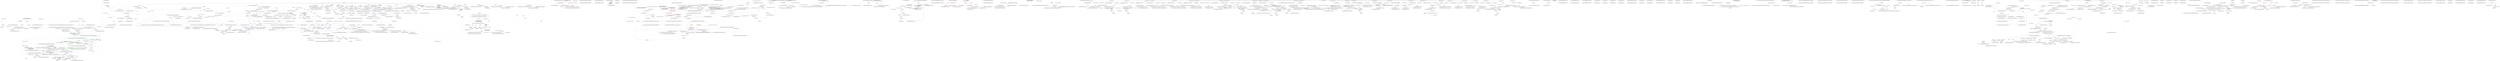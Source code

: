 digraph  {
n24 [label="Ninject.Activation.Blocks.ActivationBlock", span=""];
n0 [cluster="Ninject.Activation.Blocks.ActivationBlock.ActivationBlock(Ninject.Syntax.IResolutionRoot)", label="Entry Ninject.Activation.Blocks.ActivationBlock.ActivationBlock(Ninject.Syntax.IResolutionRoot)", span="36-36"];
n1 [cluster="Ninject.Activation.Blocks.ActivationBlock.ActivationBlock(Ninject.Syntax.IResolutionRoot)", label="Ensure.ArgumentNotNull(parent, ''parent'')", span="38-38"];
n2 [cluster="Ninject.Activation.Blocks.ActivationBlock.ActivationBlock(Ninject.Syntax.IResolutionRoot)", label="Parent = parent", span="39-39"];
n4 [cluster="Ninject.Infrastructure.Ensure.ArgumentNotNull(object, string)", label="Entry Ninject.Infrastructure.Ensure.ArgumentNotNull(object, string)", span="17-17"];
n3 [cluster="Ninject.Activation.Blocks.ActivationBlock.ActivationBlock(Ninject.Syntax.IResolutionRoot)", label="Exit Ninject.Activation.Blocks.ActivationBlock.ActivationBlock(Ninject.Syntax.IResolutionRoot)", span="36-36"];
n5 [cluster="Ninject.Activation.Blocks.ActivationBlock.CanResolve(Ninject.Activation.IRequest)", label="Entry Ninject.Activation.Blocks.ActivationBlock.CanResolve(Ninject.Activation.IRequest)", span="47-47"];
n6 [cluster="Ninject.Activation.Blocks.ActivationBlock.CanResolve(Ninject.Activation.IRequest)", label="Ensure.ArgumentNotNull(request, ''request'')", span="49-49"];
n7 [cluster="Ninject.Activation.Blocks.ActivationBlock.CanResolve(Ninject.Activation.IRequest)", label="return Parent.CanResolve(request);", span="50-50"];
n8 [cluster="Ninject.Activation.Blocks.ActivationBlock.CanResolve(Ninject.Activation.IRequest)", label="Exit Ninject.Activation.Blocks.ActivationBlock.CanResolve(Ninject.Activation.IRequest)", span="47-47"];
n9 [cluster="Ninject.Syntax.IResolutionRoot.CanResolve(Ninject.Activation.IRequest)", label="Entry Ninject.Syntax.IResolutionRoot.CanResolve(Ninject.Activation.IRequest)", span="29-29"];
n10 [cluster="Ninject.Activation.Blocks.ActivationBlock.Resolve(Ninject.Activation.IRequest)", label="Entry Ninject.Activation.Blocks.ActivationBlock.Resolve(Ninject.Activation.IRequest)", span="59-59"];
n11 [cluster="Ninject.Activation.Blocks.ActivationBlock.Resolve(Ninject.Activation.IRequest)", label="Ensure.ArgumentNotNull(request, ''request'')", span="61-61"];
n12 [cluster="Ninject.Activation.Blocks.ActivationBlock.Resolve(Ninject.Activation.IRequest)", label="return Parent.Resolve(request);", span="62-62"];
n13 [cluster="Ninject.Activation.Blocks.ActivationBlock.Resolve(Ninject.Activation.IRequest)", label="Exit Ninject.Activation.Blocks.ActivationBlock.Resolve(Ninject.Activation.IRequest)", span="59-59"];
n14 [cluster="Ninject.Syntax.IResolutionRoot.Resolve(Ninject.Activation.IRequest)", label="Entry Ninject.Syntax.IResolutionRoot.Resolve(Ninject.Activation.IRequest)", span="37-37"];
n15 [cluster="Ninject.Activation.Blocks.ActivationBlock.CreateRequest(System.Type, System.Func<Ninject.Planning.Bindings.IBindingMetadata, bool>, System.Collections.Generic.IEnumerable<Ninject.Parameters.IParameter>, bool, bool)", label="Entry Ninject.Activation.Blocks.ActivationBlock.CreateRequest(System.Type, System.Func<Ninject.Planning.Bindings.IBindingMetadata, bool>, System.Collections.Generic.IEnumerable<Ninject.Parameters.IParameter>, bool, bool)", span="74-74"];
n16 [cluster="Ninject.Activation.Blocks.ActivationBlock.CreateRequest(System.Type, System.Func<Ninject.Planning.Bindings.IBindingMetadata, bool>, System.Collections.Generic.IEnumerable<Ninject.Parameters.IParameter>, bool, bool)", label="Ensure.ArgumentNotNull(service, ''service'')", span="76-76"];
n17 [cluster="Ninject.Activation.Blocks.ActivationBlock.CreateRequest(System.Type, System.Func<Ninject.Planning.Bindings.IBindingMetadata, bool>, System.Collections.Generic.IEnumerable<Ninject.Parameters.IParameter>, bool, bool)", label="Ensure.ArgumentNotNull(parameters, ''parameters'')", span="77-77"];
n18 [cluster="Ninject.Activation.Blocks.ActivationBlock.CreateRequest(System.Type, System.Func<Ninject.Planning.Bindings.IBindingMetadata, bool>, System.Collections.Generic.IEnumerable<Ninject.Parameters.IParameter>, bool, bool)", label="return new Request(service, constraint, parameters, () => this, isOptional, isUnique);", span="78-78"];
n19 [cluster="Ninject.Activation.Blocks.ActivationBlock.CreateRequest(System.Type, System.Func<Ninject.Planning.Bindings.IBindingMetadata, bool>, System.Collections.Generic.IEnumerable<Ninject.Parameters.IParameter>, bool, bool)", label="Exit Ninject.Activation.Blocks.ActivationBlock.CreateRequest(System.Type, System.Func<Ninject.Planning.Bindings.IBindingMetadata, bool>, System.Collections.Generic.IEnumerable<Ninject.Parameters.IParameter>, bool, bool)", span="74-74"];
n20 [cluster="Ninject.Activation.Request.Request(System.Type, System.Func<Ninject.Planning.Bindings.IBindingMetadata, bool>, System.Collections.Generic.IEnumerable<Ninject.Parameters.IParameter>, System.Func<object>, bool, bool)", label="Entry Ninject.Activation.Request.Request(System.Type, System.Func<Ninject.Planning.Bindings.IBindingMetadata, bool>, System.Collections.Generic.IEnumerable<Ninject.Parameters.IParameter>, System.Func<object>, bool, bool)", span="93-93"];
n21 [cluster="lambda expression", label="Entry lambda expression", span="78-78"];
n22 [cluster="lambda expression", label=this, span="78-78"];
n23 [cluster="lambda expression", label="Exit lambda expression", span="78-78"];
d6 [cluster="Ninject.Activation.Blocks.ActivationBlock.CanResolve(Ninject.Activation.IRequest)", color=green, community=0, label="22: Ensure.ArgumentNotNull(request, ''request'')", span="49-49"];
d7 [cluster="Ninject.Activation.Blocks.ActivationBlock.CanResolve(Ninject.Activation.IRequest)", color=green, community=0, label="22: return Parent.CanResolve(request);", span="50-50"];
d11 [cluster="Ninject.Activation.Blocks.ActivationBlock.Resolve(Ninject.Activation.IRequest)", color=green, community=0, label="54: Ensure.ArgumentNotNull(request, ''request'')", span="61-61"];
d12 [cluster="Ninject.Activation.Blocks.ActivationBlock.Resolve(Ninject.Activation.IRequest)", color=green, community=0, label="21: return Parent.Resolve(request);", span="62-62"];
m1_4 [cluster="Ninject.Dynamic.AssemblyStreamContentProvider.GetStream()", file="AssemblyStreamContentProvider.cs", label="Entry Ninject.Dynamic.AssemblyStreamContentProvider.GetStream()", span="19-19"];
m1_5 [cluster="Ninject.Dynamic.AssemblyStreamContentProvider.GetStream()", color=red, community=0, file="AssemblyStreamContentProvider.cs", label="56: return _assembly.GetManifestResourceStream(_fileName);", span="21-21"];
m1_6 [cluster="Ninject.Dynamic.AssemblyStreamContentProvider.GetStream()", file="AssemblyStreamContentProvider.cs", label="Exit Ninject.Dynamic.AssemblyStreamContentProvider.GetStream()", span="19-19"];
m1_7 [cluster="System.Reflection.Assembly.GetManifestResourceStream(string)", file="AssemblyStreamContentProvider.cs", label="Entry System.Reflection.Assembly.GetManifestResourceStream(string)", span="0-0"];
m1_0 [cluster="Ninject.Dynamic.AssemblyStreamContentProvider.AssemblyStreamContentProvider(string, System.Reflection.Assembly)", file="AssemblyStreamContentProvider.cs", label="Entry Ninject.Dynamic.AssemblyStreamContentProvider.AssemblyStreamContentProvider(string, System.Reflection.Assembly)", span="11-11"];
m1_1 [cluster="Ninject.Dynamic.AssemblyStreamContentProvider.AssemblyStreamContentProvider(string, System.Reflection.Assembly)", color=red, community=0, file="AssemblyStreamContentProvider.cs", label="41: _fileName = fileName", span="13-13"];
m1_2 [cluster="Ninject.Dynamic.AssemblyStreamContentProvider.AssemblyStreamContentProvider(string, System.Reflection.Assembly)", color=red, community=0, file="AssemblyStreamContentProvider.cs", label="3: _assembly = assembly", span="14-14"];
m1_3 [cluster="Ninject.Dynamic.AssemblyStreamContentProvider.AssemblyStreamContentProvider(string, System.Reflection.Assembly)", file="AssemblyStreamContentProvider.cs", label="Exit Ninject.Dynamic.AssemblyStreamContentProvider.AssemblyStreamContentProvider(string, System.Reflection.Assembly)", span="11-11"];
m1_8 [file="AssemblyStreamContentProvider.cs", label="Ninject.Dynamic.AssemblyStreamContentProvider", span=""];
m2_216 [cluster="Ninject.Infrastructure.Multimap<K, V>.Add(K, V)", file="AutoBoundTests.cs", label="Entry Ninject.Infrastructure.Multimap<K, V>.Add(K, V)", span="64-64"];
m2_288 [cluster="System.Collections.Generic.List<T>.List()", file="AutoBoundTests.cs", label="Entry System.Collections.Generic.List<T>.List()", span="0-0"];
m2_105 [cluster="Ninject.KernelBase.Inject(object, params Ninject.Parameters.IParameter[])", file="AutoBoundTests.cs", label="Entry Ninject.KernelBase.Inject(object, params Ninject.Parameters.IParameter[])", span="276-276"];
m2_106 [cluster="Ninject.KernelBase.Inject(object, params Ninject.Parameters.IParameter[])", file="AutoBoundTests.cs", label="Ensure.ArgumentNotNull(instance, ''instance'')", span="278-278"];
m2_107 [cluster="Ninject.KernelBase.Inject(object, params Ninject.Parameters.IParameter[])", file="AutoBoundTests.cs", label="Ensure.ArgumentNotNull(parameters, ''parameters'')", span="279-279"];
m2_108 [cluster="Ninject.KernelBase.Inject(object, params Ninject.Parameters.IParameter[])", file="AutoBoundTests.cs", label="Type service = instance.GetType()", span="281-281"];
m2_112 [cluster="Ninject.KernelBase.Inject(object, params Ninject.Parameters.IParameter[])", file="AutoBoundTests.cs", label="var request = this.CreateRequest(service, null, parameters, false, false)", span="287-287"];
m2_116 [cluster="Ninject.KernelBase.Inject(object, params Ninject.Parameters.IParameter[])", file="AutoBoundTests.cs", label="var reference = new InstanceReference { Instance = instance }", span="295-295"];
m2_109 [cluster="Ninject.KernelBase.Inject(object, params Ninject.Parameters.IParameter[])", file="AutoBoundTests.cs", label="var planner = this.Components.Get<IPlanner>()", span="283-283"];
m2_111 [cluster="Ninject.KernelBase.Inject(object, params Ninject.Parameters.IParameter[])", file="AutoBoundTests.cs", label="var binding = new Binding(service)", span="286-286"];
m2_115 [cluster="Ninject.KernelBase.Inject(object, params Ninject.Parameters.IParameter[])", file="AutoBoundTests.cs", label="context.Plan = planner.GetPlan(service)", span="292-292"];
m2_110 [cluster="Ninject.KernelBase.Inject(object, params Ninject.Parameters.IParameter[])", file="AutoBoundTests.cs", label="var pipeline = this.Components.Get<IPipeline>()", span="284-284"];
m2_114 [cluster="Ninject.KernelBase.Inject(object, params Ninject.Parameters.IParameter[])", file="AutoBoundTests.cs", label=planner, span="290-290"];
m2_117 [cluster="Ninject.KernelBase.Inject(object, params Ninject.Parameters.IParameter[])", file="AutoBoundTests.cs", label="pipeline.Activate(context, reference)", span="296-296"];
m2_113 [cluster="Ninject.KernelBase.Inject(object, params Ninject.Parameters.IParameter[])", file="AutoBoundTests.cs", label="var context = this.CreateContext(request, binding)", span="288-288"];
m2_118 [cluster="Ninject.KernelBase.Inject(object, params Ninject.Parameters.IParameter[])", file="AutoBoundTests.cs", label="Exit Ninject.KernelBase.Inject(object, params Ninject.Parameters.IParameter[])", span="276-276"];
m2_6 [cluster="Ninject.KernelBase.KernelBase(Ninject.Components.IComponentContainer, Ninject.INinjectSettings, params Ninject.Modules.INinjectModule[])", file="AutoBoundTests.cs", label="Entry Ninject.KernelBase.KernelBase(Ninject.Components.IComponentContainer, Ninject.INinjectSettings, params Ninject.Modules.INinjectModule[])", span="77-77"];
m2_7 [cluster="Ninject.KernelBase.KernelBase(Ninject.Components.IComponentContainer, Ninject.INinjectSettings, params Ninject.Modules.INinjectModule[])", file="AutoBoundTests.cs", label="Ensure.ArgumentNotNull(components, ''components'')", span="79-79"];
m2_8 [cluster="Ninject.KernelBase.KernelBase(Ninject.Components.IComponentContainer, Ninject.INinjectSettings, params Ninject.Modules.INinjectModule[])", file="AutoBoundTests.cs", label="Ensure.ArgumentNotNull(settings, ''settings'')", span="80-80"];
m2_9 [cluster="Ninject.KernelBase.KernelBase(Ninject.Components.IComponentContainer, Ninject.INinjectSettings, params Ninject.Modules.INinjectModule[])", file="AutoBoundTests.cs", label="Ensure.ArgumentNotNull(modules, ''modules'')", span="81-81"];
m2_10 [cluster="Ninject.KernelBase.KernelBase(Ninject.Components.IComponentContainer, Ninject.INinjectSettings, params Ninject.Modules.INinjectModule[])", file="AutoBoundTests.cs", label="this.Settings = settings", span="83-83"];
m2_11 [cluster="Ninject.KernelBase.KernelBase(Ninject.Components.IComponentContainer, Ninject.INinjectSettings, params Ninject.Modules.INinjectModule[])", file="AutoBoundTests.cs", label="this.Components = components", span="85-85"];
m2_12 [cluster="Ninject.KernelBase.KernelBase(Ninject.Components.IComponentContainer, Ninject.INinjectSettings, params Ninject.Modules.INinjectModule[])", file="AutoBoundTests.cs", label="components.Kernel = this", span="86-86"];
m2_17 [cluster="Ninject.KernelBase.KernelBase(Ninject.Components.IComponentContainer, Ninject.INinjectSettings, params Ninject.Modules.INinjectModule[])", file="AutoBoundTests.cs", label="this.Load(modules)", span="101-101"];
m2_13 [cluster="Ninject.KernelBase.KernelBase(Ninject.Components.IComponentContainer, Ninject.INinjectSettings, params Ninject.Modules.INinjectModule[])", file="AutoBoundTests.cs", label="this.AddComponents()", span="88-88"];
m2_14 [cluster="Ninject.KernelBase.KernelBase(Ninject.Components.IComponentContainer, Ninject.INinjectSettings, params Ninject.Modules.INinjectModule[])", file="AutoBoundTests.cs", label="OnePerRequestModule.StartManaging(this)", span="91-91"];
m2_15 [cluster="Ninject.KernelBase.KernelBase(Ninject.Components.IComponentContainer, Ninject.INinjectSettings, params Ninject.Modules.INinjectModule[])", file="AutoBoundTests.cs", label="this.Settings.LoadExtensions", span="95-95"];
m2_16 [cluster="Ninject.KernelBase.KernelBase(Ninject.Components.IComponentContainer, Ninject.INinjectSettings, params Ninject.Modules.INinjectModule[])", file="AutoBoundTests.cs", label="this.Load(new[] { this.Settings.ExtensionSearchPattern })", span="97-97"];
m2_18 [cluster="Ninject.KernelBase.KernelBase(Ninject.Components.IComponentContainer, Ninject.INinjectSettings, params Ninject.Modules.INinjectModule[])", file="AutoBoundTests.cs", label="Exit Ninject.KernelBase.KernelBase(Ninject.Components.IComponentContainer, Ninject.INinjectSettings, params Ninject.Modules.INinjectModule[])", span="77-77"];
m2_119 [cluster="object.GetType()", file="AutoBoundTests.cs", label="Entry object.GetType()", span="0-0"];
m2_226 [cluster="Ninject.Activation.IRequest.Matches(Ninject.Planning.Bindings.IBinding)", file="AutoBoundTests.cs", label="Entry Ninject.Activation.IRequest.Matches(Ninject.Planning.Bindings.IBinding)", span="80-80"];
m2_163 [cluster="Ninject.ActivationException.ActivationException(string)", file="AutoBoundTests.cs", label="Entry Ninject.ActivationException.ActivationException(string)", span="35-35"];
m2_139 [cluster="Ninject.KernelBase.Resolve(Ninject.Activation.IRequest)", file="AutoBoundTests.cs", label="Entry Ninject.KernelBase.Resolve(Ninject.Activation.IRequest)", span="328-328"];
m2_140 [cluster="Ninject.KernelBase.Resolve(Ninject.Activation.IRequest)", file="AutoBoundTests.cs", label="Ensure.ArgumentNotNull(request, ''request'')", span="330-330"];
m2_141 [cluster="Ninject.KernelBase.Resolve(Ninject.Activation.IRequest)", file="AutoBoundTests.cs", label="request.Service == typeof(IKernel)", span="332-332"];
m2_143 [cluster="Ninject.KernelBase.Resolve(Ninject.Activation.IRequest)", file="AutoBoundTests.cs", label="!this.CanResolve(request) && !this.HandleMissingBinding(request)", span="337-337"];
m2_144 [cluster="Ninject.KernelBase.Resolve(Ninject.Activation.IRequest)", file="AutoBoundTests.cs", label="request.IsOptional", span="339-339"];
m2_146 [cluster="Ninject.KernelBase.Resolve(Ninject.Activation.IRequest)", file="AutoBoundTests.cs", label="throw new ActivationException(ExceptionFormatter.CouldNotResolveBinding(request));", span="344-344"];
m2_148 [cluster="Ninject.KernelBase.Resolve(Ninject.Activation.IRequest)", file="AutoBoundTests.cs", label="IEnumerable<IBinding> bindings =\r\n                this.GetBindings(request.Service).Where(this.SatifiesRequest(request)).OrderByDescending(b => b, bindingPrecedenceComparer).ToList()", span="348-349"];
m2_150 [cluster="Ninject.KernelBase.Resolve(Ninject.Activation.IRequest)", file="AutoBoundTests.cs", label="request.IsOptional", span="353-353"];
m2_152 [cluster="Ninject.KernelBase.Resolve(Ninject.Activation.IRequest)", file="AutoBoundTests.cs", label="throw new ActivationException(ExceptionFormatter.CouldNotResolveBinding(request));", span="358-358"];
m2_155 [cluster="Ninject.KernelBase.Resolve(Ninject.Activation.IRequest)", file="AutoBoundTests.cs", label="request.IsUnique && bindings.Count() > 1", span="364-364"];
m2_156 [cluster="Ninject.KernelBase.Resolve(Ninject.Activation.IRequest)", file="AutoBoundTests.cs", label="request.IsOptional", span="366-366"];
m2_158 [cluster="Ninject.KernelBase.Resolve(Ninject.Activation.IRequest)", file="AutoBoundTests.cs", label="throw new ActivationException(ExceptionFormatter.CouldNotUniquelyResolveBinding(request));", span="371-371"];
m2_159 [cluster="Ninject.KernelBase.Resolve(Ninject.Activation.IRequest)", file="AutoBoundTests.cs", label="return bindings.Select(binding => this.CreateContext(request, binding)).Select(context => context.Resolve());", span="374-374"];
m2_142 [cluster="Ninject.KernelBase.Resolve(Ninject.Activation.IRequest)", file="AutoBoundTests.cs", label="return new[] { this };", span="334-334"];
m2_147 [cluster="Ninject.KernelBase.Resolve(Ninject.Activation.IRequest)", file="AutoBoundTests.cs", label="IComparer<IBinding> bindingPrecedenceComparer = this.GetBindingPrecedenceComparer()", span="347-347"];
m2_145 [cluster="Ninject.KernelBase.Resolve(Ninject.Activation.IRequest)", file="AutoBoundTests.cs", label="return Enumerable.Empty<object>();", span="341-341"];
m2_154 [cluster="Ninject.KernelBase.Resolve(Ninject.Activation.IRequest)", file="AutoBoundTests.cs", label="bindings = bindings.TakeWhile(binding => bindingPrecedenceComparer.Compare(binding, model) == 0)", span="362-362"];
m2_149 [cluster="Ninject.KernelBase.Resolve(Ninject.Activation.IRequest)", file="AutoBoundTests.cs", label="!bindings.Any()", span="351-351"];
m2_153 [cluster="Ninject.KernelBase.Resolve(Ninject.Activation.IRequest)", file="AutoBoundTests.cs", label="var model = bindings.First()", span="361-361"];
m2_151 [cluster="Ninject.KernelBase.Resolve(Ninject.Activation.IRequest)", file="AutoBoundTests.cs", label="return Enumerable.Empty<object>();", span="355-355"];
m2_157 [cluster="Ninject.KernelBase.Resolve(Ninject.Activation.IRequest)", file="AutoBoundTests.cs", label="return Enumerable.Empty<object>();", span="368-368"];
m2_160 [cluster="Ninject.KernelBase.Resolve(Ninject.Activation.IRequest)", file="AutoBoundTests.cs", label="Exit Ninject.KernelBase.Resolve(Ninject.Activation.IRequest)", span="328-328"];
m2_122 [cluster="Ninject.KernelBase.CreateContext(Ninject.Activation.IRequest, Ninject.Planning.Bindings.IBinding)", file="AutoBoundTests.cs", label="Entry Ninject.KernelBase.CreateContext(Ninject.Activation.IRequest, Ninject.Planning.Bindings.IBinding)", span="534-534"];
m2_265 [cluster="Ninject.KernelBase.CreateContext(Ninject.Activation.IRequest, Ninject.Planning.Bindings.IBinding)", file="AutoBoundTests.cs", label="Ensure.ArgumentNotNull(request, ''request'')", span="536-536"];
m2_266 [cluster="Ninject.KernelBase.CreateContext(Ninject.Activation.IRequest, Ninject.Planning.Bindings.IBinding)", file="AutoBoundTests.cs", label="Ensure.ArgumentNotNull(binding, ''binding'')", span="537-537"];
m2_267 [cluster="Ninject.KernelBase.CreateContext(Ninject.Activation.IRequest, Ninject.Planning.Bindings.IBinding)", file="AutoBoundTests.cs", label="return new Context(this, request, binding, this.Components.Get<ICache>(), this.Components.Get<IPlanner>(), this.Components.Get<IPipeline>());", span="539-539"];
m2_268 [cluster="Ninject.KernelBase.CreateContext(Ninject.Activation.IRequest, Ninject.Planning.Bindings.IBinding)", file="AutoBoundTests.cs", label="Exit Ninject.KernelBase.CreateContext(Ninject.Activation.IRequest, Ninject.Planning.Bindings.IBinding)", span="534-534"];
m2_58 [cluster="Ninject.KernelBase.HasModule(string)", file="AutoBoundTests.cs", label="Entry Ninject.KernelBase.HasModule(string)", span="184-184"];
m2_59 [cluster="Ninject.KernelBase.HasModule(string)", file="AutoBoundTests.cs", label="Ensure.ArgumentNotNullOrEmpty(name, ''name'')", span="186-186"];
m2_60 [cluster="Ninject.KernelBase.HasModule(string)", file="AutoBoundTests.cs", label="return this.modules.ContainsKey(name);", span="187-187"];
m2_61 [cluster="Ninject.KernelBase.HasModule(string)", file="AutoBoundTests.cs", label="Exit Ninject.KernelBase.HasModule(string)", span="184-184"];
m2_188 [cluster="Unk.Resolve", file="AutoBoundTests.cs", label="Entry Unk.Resolve", span=""];
m2_34 [cluster="Ninject.Components.IComponentContainer.Get<T>()", file="AutoBoundTests.cs", label="Entry Ninject.Components.IComponentContainer.Get<T>()", span="52-52"];
m2_212 [cluster="Ninject.Planning.Bindings.Resolvers.IBindingResolver.Resolve(Ninject.Infrastructure.Multimap<System.Type, Ninject.Planning.Bindings.IBinding>, System.Type)", file="AutoBoundTests.cs", label="Entry Ninject.Planning.Bindings.Resolvers.IBindingResolver.Resolve(Ninject.Infrastructure.Multimap<System.Type, Ninject.Planning.Bindings.IBinding>, System.Type)", span="31-31"];
m2_207 [cluster="System.Collections.Generic.IEnumerable<TSource>.SelectMany<TSource, TResult>(System.Func<TSource, System.Collections.Generic.IEnumerable<TResult>>)", file="AutoBoundTests.cs", label="Entry System.Collections.Generic.IEnumerable<TSource>.SelectMany<TSource, TResult>(System.Func<TSource, System.Collections.Generic.IEnumerable<TResult>>)", span="0-0"];
m2_22 [cluster="Ninject.KernelBase.Load(System.Collections.Generic.IEnumerable<string>)", file="AutoBoundTests.cs", label="Entry Ninject.KernelBase.Load(System.Collections.Generic.IEnumerable<string>)", span="232-232"];
m2_85 [cluster="Ninject.KernelBase.Load(System.Collections.Generic.IEnumerable<string>)", file="AutoBoundTests.cs", label="var moduleLoader = this.Components.Get<IModuleLoader>()", span="234-234"];
m2_86 [cluster="Ninject.KernelBase.Load(System.Collections.Generic.IEnumerable<string>)", file="AutoBoundTests.cs", label="moduleLoader.LoadModules(filePatterns)", span="235-235"];
m2_87 [cluster="Ninject.KernelBase.Load(System.Collections.Generic.IEnumerable<string>)", file="AutoBoundTests.cs", label="Exit Ninject.KernelBase.Load(System.Collections.Generic.IEnumerable<string>)", span="232-232"];
m2_79 [cluster="System.NotSupportedException.NotSupportedException(string)", file="AutoBoundTests.cs", label="Entry System.NotSupportedException.NotSupportedException(string)", span="0-0"];
m2_255 [cluster="System.Collections.Generic.IEnumerable<TSource>.ToList<TSource>()", file="AutoBoundTests.cs", label="Entry System.Collections.Generic.IEnumerable<TSource>.ToList<TSource>()", span="0-0"];
m2_33 [cluster="Ninject.OnePerRequestModule.StopManaging(Ninject.IKernel)", file="AutoBoundTests.cs", label="Entry Ninject.OnePerRequestModule.StopManaging(Ninject.IKernel)", span="51-51"];
m2_136 [cluster="Ninject.KernelBase.GetBindings(System.Type)", file="AutoBoundTests.cs", label="Entry Ninject.KernelBase.GetBindings(System.Type)", span="408-408"];
m2_198 [cluster="Ninject.KernelBase.GetBindings(System.Type)", file="AutoBoundTests.cs", label="Ensure.ArgumentNotNull(service, ''service'')", span="410-410"];
m2_200 [cluster="Ninject.KernelBase.GetBindings(System.Type)", file="AutoBoundTests.cs", label="!this.bindingCache.ContainsKey(service)", span="414-414"];
m2_202 [cluster="Ninject.KernelBase.GetBindings(System.Type)", file="AutoBoundTests.cs", label="resolvers\r\n                        .SelectMany(resolver => resolver.Resolve(this.bindings, service))\r\n                        .Map(binding => this.bindingCache.Add(service, binding))", span="418-420"];
m2_203 [cluster="Ninject.KernelBase.GetBindings(System.Type)", file="AutoBoundTests.cs", label="return this.bindingCache[service];", span="423-423"];
m2_199 [cluster="Ninject.KernelBase.GetBindings(System.Type)", file="AutoBoundTests.cs", label="this.bindingCache", span="412-412"];
m2_201 [cluster="Ninject.KernelBase.GetBindings(System.Type)", file="AutoBoundTests.cs", label="var resolvers = this.Components.GetAll<IBindingResolver>()", span="416-416"];
m2_204 [cluster="Ninject.KernelBase.GetBindings(System.Type)", file="AutoBoundTests.cs", label="Exit Ninject.KernelBase.GetBindings(System.Type)", span="408-408"];
m2_181 [cluster="System.Collections.Generic.IComparer<T>.Compare(T, T)", file="AutoBoundTests.cs", label="Entry System.Collections.Generic.IComparer<T>.Compare(T, T)", span="0-0"];
m2_4 [cluster="Ninject.KernelBase.KernelBase(Ninject.INinjectSettings, params Ninject.Modules.INinjectModule[])", file="AutoBoundTests.cs", label="Entry Ninject.KernelBase.KernelBase(Ninject.INinjectSettings, params Ninject.Modules.INinjectModule[])", span="66-66"];
m2_5 [cluster="Ninject.KernelBase.KernelBase(Ninject.INinjectSettings, params Ninject.Modules.INinjectModule[])", file="AutoBoundTests.cs", label="Exit Ninject.KernelBase.KernelBase(Ninject.INinjectSettings, params Ninject.Modules.INinjectModule[])", span="66-66"];
m2_36 [cluster="System.IDisposable.Dispose()", file="AutoBoundTests.cs", label="Entry System.IDisposable.Dispose()", span="0-0"];
m2_67 [cluster="System.Collections.Generic.IEnumerable<TSource>.ToArray<TSource>()", file="AutoBoundTests.cs", label="Entry System.Collections.Generic.IEnumerable<TSource>.ToArray<TSource>()", span="0-0"];
m2_232 [cluster="Ninject.KernelBase.HandleMissingBinding(System.Type)", file="AutoBoundTests.cs", label="Entry Ninject.KernelBase.HandleMissingBinding(System.Type)", span="468-468"];
m2_233 [cluster="Ninject.KernelBase.HandleMissingBinding(System.Type)", file="AutoBoundTests.cs", label="return false;", span="470-470"];
m2_234 [cluster="Ninject.KernelBase.HandleMissingBinding(System.Type)", file="AutoBoundTests.cs", label="Exit Ninject.KernelBase.HandleMissingBinding(System.Type)", span="468-468"];
m2_82 [cluster="Ninject.Infrastructure.Introspection.ExceptionFormatter.ModuleWithSameNameIsAlreadyLoaded(Ninject.Modules.INinjectModule, Ninject.Modules.INinjectModule)", file="AutoBoundTests.cs", label="Entry Ninject.Infrastructure.Introspection.ExceptionFormatter.ModuleWithSameNameIsAlreadyLoaded(Ninject.Modules.INinjectModule, Ninject.Modules.INinjectModule)", span="39-39"];
m2_123 [cluster="Ninject.Planning.IPlanner.GetPlan(System.Type)", file="AutoBoundTests.cs", label="Entry Ninject.Planning.IPlanner.GetPlan(System.Type)", span="33-33"];
m2_219 [cluster="Ninject.KernelBase.BindingPrecedenceComparer.BindingPrecedenceComparer()", file="AutoBoundTests.cs", label="Entry Ninject.KernelBase.BindingPrecedenceComparer.BindingPrecedenceComparer()", span="555-555"];
m2_132 [cluster="Ninject.KernelBase.CanResolve(Ninject.Activation.IRequest)", file="AutoBoundTests.cs", label="Entry Ninject.KernelBase.CanResolve(Ninject.Activation.IRequest)", span="316-316"];
m2_133 [cluster="Ninject.KernelBase.CanResolve(Ninject.Activation.IRequest)", file="AutoBoundTests.cs", label="Ensure.ArgumentNotNull(request, ''request'')", span="318-318"];
m2_134 [cluster="Ninject.KernelBase.CanResolve(Ninject.Activation.IRequest)", file="AutoBoundTests.cs", label="return this.GetBindings(request.Service).Any(this.SatifiesRequest(request));", span="319-319"];
m2_135 [cluster="Ninject.KernelBase.CanResolve(Ninject.Activation.IRequest)", file="AutoBoundTests.cs", label="Exit Ninject.KernelBase.CanResolve(Ninject.Activation.IRequest)", span="316-316"];
m2_64 [cluster="Ninject.KernelBase.GetModules()", file="AutoBoundTests.cs", label="Entry Ninject.KernelBase.GetModules()", span="194-194"];
m2_65 [cluster="Ninject.KernelBase.GetModules()", file="AutoBoundTests.cs", label="return this.modules.Values.ToArray();", span="196-196"];
m2_66 [cluster="Ninject.KernelBase.GetModules()", file="AutoBoundTests.cs", label="Exit Ninject.KernelBase.GetModules()", span="194-194"];
m2_24 [cluster="Ninject.KernelBase.Dispose(bool)", file="AutoBoundTests.cs", label="Entry Ninject.KernelBase.Dispose(bool)", span="117-117"];
m2_25 [cluster="Ninject.KernelBase.Dispose(bool)", file="AutoBoundTests.cs", label="disposing && !IsDisposed", span="119-119"];
m2_31 [cluster="Ninject.KernelBase.Dispose(bool)", file="AutoBoundTests.cs", label="base.Dispose(disposing)", span="135-135"];
m2_26 [cluster="Ninject.KernelBase.Dispose(bool)", file="AutoBoundTests.cs", label="OnePerRequestModule.StopManaging(this)", span="122-122"];
m2_27 [cluster="Ninject.KernelBase.Dispose(bool)", file="AutoBoundTests.cs", label="this.Components != null", span="125-125"];
m2_28 [cluster="Ninject.KernelBase.Dispose(bool)", file="AutoBoundTests.cs", label="var cache = this.Components.Get<ICache>()", span="128-128"];
m2_29 [cluster="Ninject.KernelBase.Dispose(bool)", file="AutoBoundTests.cs", label="cache.Clear()", span="129-129"];
m2_30 [cluster="Ninject.KernelBase.Dispose(bool)", file="AutoBoundTests.cs", label="this.Components.Dispose()", span="131-131"];
m2_32 [cluster="Ninject.KernelBase.Dispose(bool)", file="AutoBoundTests.cs", label="Exit Ninject.KernelBase.Dispose(bool)", span="117-117"];
m2_50 [cluster="Ninject.KernelBase.AddBindings(System.Collections.Generic.IEnumerable<Ninject.Planning.Bindings.IBinding>)", file="AutoBoundTests.cs", label="Entry Ninject.KernelBase.AddBindings(System.Collections.Generic.IEnumerable<Ninject.Planning.Bindings.IBinding>)", span="542-542"];
m2_270 [cluster="Ninject.KernelBase.AddBindings(System.Collections.Generic.IEnumerable<Ninject.Planning.Bindings.IBinding>)", file="AutoBoundTests.cs", label="bindings.Map(binding => this.bindings.Add(binding.Service, binding))", span="544-544"];
m2_271 [cluster="Ninject.KernelBase.AddBindings(System.Collections.Generic.IEnumerable<Ninject.Planning.Bindings.IBinding>)", file="AutoBoundTests.cs", label="this.bindingCache", span="546-546"];
m2_272 [cluster="Ninject.KernelBase.AddBindings(System.Collections.Generic.IEnumerable<Ninject.Planning.Bindings.IBinding>)", file="AutoBoundTests.cs", label="this.bindingCache.Clear()", span="547-547"];
m2_273 [cluster="Ninject.KernelBase.AddBindings(System.Collections.Generic.IEnumerable<Ninject.Planning.Bindings.IBinding>)", file="AutoBoundTests.cs", label="Exit Ninject.KernelBase.AddBindings(System.Collections.Generic.IEnumerable<Ninject.Planning.Bindings.IBinding>)", span="542-542"];
m2_63 [cluster="System.Collections.Generic.Dictionary<TKey, TValue>.ContainsKey(TKey)", file="AutoBoundTests.cs", label="Entry System.Collections.Generic.Dictionary<TKey, TValue>.ContainsKey(TKey)", span="0-0"];
m2_289 [cluster="System.Func<T, TResult>.Invoke(T)", file="AutoBoundTests.cs", label="Entry System.Func<T, TResult>.Invoke(T)", span="0-0"];
m2_169 [cluster="System.Collections.Generic.IEnumerable<TSource>.Any<TSource>()", file="AutoBoundTests.cs", label="Entry System.Collections.Generic.IEnumerable<TSource>.Any<TSource>()", span="0-0"];
m2_205 [cluster="Ninject.Infrastructure.Multimap<K, V>.ContainsKey(K)", file="AutoBoundTests.cs", label="Entry Ninject.Infrastructure.Multimap<K, V>.ContainsKey(K)", span="113-113"];
m2_250 [cluster="Unk.AddBindings", file="AutoBoundTests.cs", label="Entry Unk.AddBindings", span=""];
m2_166 [cluster="Unk.Where", file="AutoBoundTests.cs", label="Entry Unk.Where", span=""];
m2_37 [cluster="Ninject.Infrastructure.Disposal.DisposableObject.Dispose(bool)", file="AutoBoundTests.cs", label="Entry Ninject.Infrastructure.Disposal.DisposableObject.Dispose(bool)", span="37-37"];
m2_249 [cluster="Unk.Map", file="AutoBoundTests.cs", label="Entry Unk.Map", span=""];
m2_280 [cluster="Ninject.Syntax.IResolutionRoot.Get(System.Type, params Ninject.Parameters.IParameter[])", file="AutoBoundTests.cs", label="Entry Ninject.Syntax.IResolutionRoot.Get(System.Type, params Ninject.Parameters.IParameter[])", span="148-148"];
m2_38 [cluster="Ninject.KernelBase.Unbind(System.Type)", file="AutoBoundTests.cs", label="Entry Ninject.KernelBase.Unbind(System.Type)", span="142-142"];
m2_39 [cluster="Ninject.KernelBase.Unbind(System.Type)", file="AutoBoundTests.cs", label="Ensure.ArgumentNotNull(service, ''service'')", span="144-144"];
m2_40 [cluster="Ninject.KernelBase.Unbind(System.Type)", file="AutoBoundTests.cs", label="this.bindings.RemoveAll(service)", span="146-146"];
m2_41 [cluster="Ninject.KernelBase.Unbind(System.Type)", file="AutoBoundTests.cs", label="this.bindingCache", span="148-148"];
m2_42 [cluster="Ninject.KernelBase.Unbind(System.Type)", file="AutoBoundTests.cs", label="this.bindingCache.Clear()", span="150-150"];
m2_43 [cluster="Ninject.KernelBase.Unbind(System.Type)", file="AutoBoundTests.cs", label="Exit Ninject.KernelBase.Unbind(System.Type)", span="142-142"];
m2_45 [cluster="Ninject.Infrastructure.Multimap<K, V>.Clear()", file="AutoBoundTests.cs", label="Entry Ninject.Infrastructure.Multimap<K, V>.Clear()", span="103-103"];
m2_170 [cluster="System.Collections.Generic.IEnumerable<TSource>.First<TSource>()", file="AutoBoundTests.cs", label="Entry System.Collections.Generic.IEnumerable<TSource>.First<TSource>()", span="0-0"];
m2_297 [cluster="lambda expression", file="AutoBoundTests.cs", label="Entry lambda expression", span="569-569"];
m2_183 [cluster="lambda expression", file="AutoBoundTests.cs", label="this.CreateContext(request, binding)", span="374-374"];
m2_179 [cluster="lambda expression", file="AutoBoundTests.cs", label="bindingPrecedenceComparer.Compare(binding, model) == 0", span="362-362"];
m2_175 [cluster="lambda expression", file="AutoBoundTests.cs", label="Entry lambda expression", span="349-349"];
m2_178 [cluster="lambda expression", file="AutoBoundTests.cs", label="Entry lambda expression", span="362-362"];
m2_182 [cluster="lambda expression", file="AutoBoundTests.cs", label="Entry lambda expression", span="374-374"];
m2_185 [cluster="lambda expression", file="AutoBoundTests.cs", label="Entry lambda expression", span="374-374"];
m2_176 [cluster="lambda expression", file="AutoBoundTests.cs", label=b, span="349-349"];
m2_177 [cluster="lambda expression", file="AutoBoundTests.cs", label="Exit lambda expression", span="349-349"];
m2_180 [cluster="lambda expression", file="AutoBoundTests.cs", label="Exit lambda expression", span="362-362"];
m2_184 [cluster="lambda expression", file="AutoBoundTests.cs", label="Exit lambda expression", span="374-374"];
m2_186 [cluster="lambda expression", file="AutoBoundTests.cs", label="context.Resolve()", span="374-374"];
m2_187 [cluster="lambda expression", file="AutoBoundTests.cs", label="Exit lambda expression", span="374-374"];
m2_210 [cluster="lambda expression", file="AutoBoundTests.cs", label="resolver.Resolve(this.bindings, service)", span="419-419"];
m2_214 [cluster="lambda expression", file="AutoBoundTests.cs", label="this.bindingCache.Add(service, binding)", span="420-420"];
m2_209 [cluster="lambda expression", file="AutoBoundTests.cs", label="Entry lambda expression", span="419-419"];
m2_213 [cluster="lambda expression", file="AutoBoundTests.cs", label="Entry lambda expression", span="420-420"];
m2_211 [cluster="lambda expression", file="AutoBoundTests.cs", label="Exit lambda expression", span="419-419"];
m2_215 [cluster="lambda expression", file="AutoBoundTests.cs", label="Exit lambda expression", span="420-420"];
m2_223 [cluster="lambda expression", file="AutoBoundTests.cs", label="binding.Matches(request) && request.Matches(binding)", span="443-443"];
m2_222 [cluster="lambda expression", file="AutoBoundTests.cs", label="Entry lambda expression", span="443-443"];
m2_224 [cluster="lambda expression", file="AutoBoundTests.cs", label="Exit lambda expression", span="443-443"];
m2_252 [cluster="lambda expression", file="AutoBoundTests.cs", label="c.Resolve(this.bindings, request).ToList()", span="493-493"];
m2_251 [cluster="lambda expression", file="AutoBoundTests.cs", label="Entry lambda expression", span="493-493"];
m2_256 [cluster="lambda expression", file="AutoBoundTests.cs", label="Entry lambda expression", span="494-494"];
m2_259 [cluster="lambda expression", file="AutoBoundTests.cs", label="Entry lambda expression", span="505-505"];
m2_253 [cluster="lambda expression", file="AutoBoundTests.cs", label="Exit lambda expression", span="493-493"];
m2_257 [cluster="lambda expression", file="AutoBoundTests.cs", label="b.Any()", span="494-494"];
m2_258 [cluster="lambda expression", file="AutoBoundTests.cs", label="Exit lambda expression", span="494-494"];
m2_260 [cluster="lambda expression", file="AutoBoundTests.cs", label="binding.IsImplicit = true", span="505-505"];
m2_261 [cluster="lambda expression", file="AutoBoundTests.cs", label="Exit lambda expression", span="505-505"];
m2_274 [cluster="lambda expression", file="AutoBoundTests.cs", label="Entry lambda expression", span="544-544"];
m2_275 [cluster="lambda expression", file="AutoBoundTests.cs", label="this.bindings.Add(binding.Service, binding)", span="544-544"];
m2_276 [cluster="lambda expression", file="AutoBoundTests.cs", label="Exit lambda expression", span="544-544"];
m2_292 [cluster="lambda expression", file="AutoBoundTests.cs", label="b != null", span="567-567"];
m2_295 [cluster="lambda expression", file="AutoBoundTests.cs", label="b.IsConditional", span="568-568"];
m2_298 [cluster="lambda expression", file="AutoBoundTests.cs", label="!b.IsImplicit", span="569-569"];
m2_291 [cluster="lambda expression", file="AutoBoundTests.cs", label="Entry lambda expression", span="567-567"];
m2_293 [cluster="lambda expression", file="AutoBoundTests.cs", label="Exit lambda expression", span="567-567"];
m2_294 [cluster="lambda expression", file="AutoBoundTests.cs", label="Entry lambda expression", span="568-568"];
m2_296 [cluster="lambda expression", file="AutoBoundTests.cs", label="Exit lambda expression", span="568-568"];
m2_299 [cluster="lambda expression", file="AutoBoundTests.cs", label="Exit lambda expression", span="569-569"];
m2_20 [cluster="Ninject.KernelBase.AddComponents()", file="AutoBoundTests.cs", label="Entry Ninject.KernelBase.AddComponents()", span="460-460"];
m2_231 [cluster="Ninject.KernelBase.AddComponents()", file="AutoBoundTests.cs", label="Exit Ninject.KernelBase.AddComponents()", span="460-460"];
m2_94 [cluster="Ninject.KernelBase.Unload(string)", file="AutoBoundTests.cs", label="Entry Ninject.KernelBase.Unload(string)", span="255-255"];
m2_95 [cluster="Ninject.KernelBase.Unload(string)", file="AutoBoundTests.cs", label="Ensure.ArgumentNotNullOrEmpty(name, ''name'')", span="257-257"];
m2_97 [cluster="Ninject.KernelBase.Unload(string)", file="AutoBoundTests.cs", label="!this.modules.TryGetValue(name, out module)", span="261-261"];
m2_98 [cluster="Ninject.KernelBase.Unload(string)", file="AutoBoundTests.cs", label="throw new NotSupportedException(ExceptionFormatter.NoModuleLoadedWithTheSpecifiedName(name));", span="263-263"];
m2_100 [cluster="Ninject.KernelBase.Unload(string)", file="AutoBoundTests.cs", label="this.modules.Remove(name)", span="268-268"];
m2_96 [cluster="Ninject.KernelBase.Unload(string)", file="AutoBoundTests.cs", label="INinjectModule module", span="259-259"];
m2_99 [cluster="Ninject.KernelBase.Unload(string)", file="AutoBoundTests.cs", label="module.OnUnload(this)", span="266-266"];
m2_101 [cluster="Ninject.KernelBase.Unload(string)", file="AutoBoundTests.cs", label="Exit Ninject.KernelBase.Unload(string)", span="255-255"];
m2_121 [cluster="Ninject.KernelBase.CreateRequest(System.Type, System.Func<Ninject.Planning.Bindings.IBindingMetadata, bool>, System.Collections.Generic.IEnumerable<Ninject.Parameters.IParameter>, bool, bool)", file="AutoBoundTests.cs", label="Entry Ninject.KernelBase.CreateRequest(System.Type, System.Func<Ninject.Planning.Bindings.IBindingMetadata, bool>, System.Collections.Generic.IEnumerable<Ninject.Parameters.IParameter>, bool, bool)", span="386-386"];
m2_189 [cluster="Ninject.KernelBase.CreateRequest(System.Type, System.Func<Ninject.Planning.Bindings.IBindingMetadata, bool>, System.Collections.Generic.IEnumerable<Ninject.Parameters.IParameter>, bool, bool)", file="AutoBoundTests.cs", label="Ensure.ArgumentNotNull(service, ''service'')", span="388-388"];
m2_190 [cluster="Ninject.KernelBase.CreateRequest(System.Type, System.Func<Ninject.Planning.Bindings.IBindingMetadata, bool>, System.Collections.Generic.IEnumerable<Ninject.Parameters.IParameter>, bool, bool)", file="AutoBoundTests.cs", label="Ensure.ArgumentNotNull(parameters, ''parameters'')", span="389-389"];
m2_191 [cluster="Ninject.KernelBase.CreateRequest(System.Type, System.Func<Ninject.Planning.Bindings.IBindingMetadata, bool>, System.Collections.Generic.IEnumerable<Ninject.Parameters.IParameter>, bool, bool)", file="AutoBoundTests.cs", label="return new Request(service, constraint, parameters, null, isOptional, isUnique);", span="391-391"];
m2_192 [cluster="Ninject.KernelBase.CreateRequest(System.Type, System.Func<Ninject.Planning.Bindings.IBindingMetadata, bool>, System.Collections.Generic.IEnumerable<Ninject.Parameters.IParameter>, bool, bool)", file="AutoBoundTests.cs", label="Exit Ninject.KernelBase.CreateRequest(System.Type, System.Func<Ninject.Planning.Bindings.IBindingMetadata, bool>, System.Collections.Generic.IEnumerable<Ninject.Parameters.IParameter>, bool, bool)", span="386-386"];
m2_44 [cluster="Ninject.Infrastructure.Multimap<K, V>.RemoveAll(K)", file="AutoBoundTests.cs", label="Entry Ninject.Infrastructure.Multimap<K, V>.RemoveAll(K)", span="94-94"];
m2_168 [cluster="Unk.ToList", file="AutoBoundTests.cs", label="Entry Unk.ToList", span=""];
m2_167 [cluster="Unk.OrderByDescending", file="AutoBoundTests.cs", label="Entry Unk.OrderByDescending", span=""];
m2_173 [cluster="Ninject.Infrastructure.Introspection.ExceptionFormatter.CouldNotUniquelyResolveBinding(Ninject.Activation.IRequest)", file="AutoBoundTests.cs", label="Entry Ninject.Infrastructure.Introspection.ExceptionFormatter.CouldNotUniquelyResolveBinding(Ninject.Activation.IRequest)", span="81-81"];
m2_230 [cluster="Ninject.Planning.Bindings.BindingBuilder<T>.BindingBuilder(Ninject.Planning.Bindings.IBinding, Ninject.IKernel)", file="AutoBoundTests.cs", label="Entry Ninject.Planning.Bindings.BindingBuilder<T>.BindingBuilder(Ninject.Planning.Bindings.IBinding, Ninject.IKernel)", span="44-44"];
m2_254 [cluster="Ninject.Planning.Bindings.Resolvers.IMissingBindingResolver.Resolve(Ninject.Infrastructure.Multimap<System.Type, Ninject.Planning.Bindings.IBinding>, Ninject.Activation.IRequest)", file="AutoBoundTests.cs", label="Entry Ninject.Planning.Bindings.Resolvers.IMissingBindingResolver.Resolve(Ninject.Infrastructure.Multimap<System.Type, Ninject.Planning.Bindings.IBinding>, Ninject.Activation.IRequest)", span="33-33"];
m2_102 [cluster="Ninject.Infrastructure.Introspection.ExceptionFormatter.NoModuleLoadedWithTheSpecifiedName(string)", file="AutoBoundTests.cs", label="Entry Ninject.Infrastructure.Introspection.ExceptionFormatter.NoModuleLoadedWithTheSpecifiedName(string)", span="62-62"];
m2_138 [cluster="Unk.Any", file="AutoBoundTests.cs", label="Entry Unk.Any", span=""];
m2_51 [cluster="Ninject.KernelBase.RemoveBinding(Ninject.Planning.Bindings.IBinding)", file="AutoBoundTests.cs", label="Entry Ninject.KernelBase.RemoveBinding(Ninject.Planning.Bindings.IBinding)", span="169-169"];
m2_52 [cluster="Ninject.KernelBase.RemoveBinding(Ninject.Planning.Bindings.IBinding)", file="AutoBoundTests.cs", label="Ensure.ArgumentNotNull(binding, ''binding'')", span="171-171"];
m2_53 [cluster="Ninject.KernelBase.RemoveBinding(Ninject.Planning.Bindings.IBinding)", file="AutoBoundTests.cs", label="this.bindings.Remove(binding.Service, binding)", span="173-173"];
m2_54 [cluster="Ninject.KernelBase.RemoveBinding(Ninject.Planning.Bindings.IBinding)", file="AutoBoundTests.cs", label="this.bindingCache", span="175-175"];
m2_55 [cluster="Ninject.KernelBase.RemoveBinding(Ninject.Planning.Bindings.IBinding)", file="AutoBoundTests.cs", label="this.bindingCache.Clear()", span="176-176"];
m2_56 [cluster="Ninject.KernelBase.RemoveBinding(Ninject.Planning.Bindings.IBinding)", file="AutoBoundTests.cs", label="Exit Ninject.KernelBase.RemoveBinding(Ninject.Planning.Bindings.IBinding)", span="169-169"];
m2_21 [cluster="Ninject.OnePerRequestModule.StartManaging(Ninject.IKernel)", file="AutoBoundTests.cs", label="Entry Ninject.OnePerRequestModule.StartManaging(Ninject.IKernel)", span="42-42"];
m2_46 [cluster="Ninject.KernelBase.AddBinding(Ninject.Planning.Bindings.IBinding)", file="AutoBoundTests.cs", label="Entry Ninject.KernelBase.AddBinding(Ninject.Planning.Bindings.IBinding)", span="158-158"];
m2_47 [cluster="Ninject.KernelBase.AddBinding(Ninject.Planning.Bindings.IBinding)", file="AutoBoundTests.cs", label="Ensure.ArgumentNotNull(binding, ''binding'')", span="160-160"];
m2_48 [cluster="Ninject.KernelBase.AddBinding(Ninject.Planning.Bindings.IBinding)", file="AutoBoundTests.cs", label="this.AddBindings(new[] { binding })", span="162-162"];
m2_49 [cluster="Ninject.KernelBase.AddBinding(Ninject.Planning.Bindings.IBinding)", file="AutoBoundTests.cs", label="Exit Ninject.KernelBase.AddBinding(Ninject.Planning.Bindings.IBinding)", span="158-158"];
m2_57 [cluster="Ninject.Infrastructure.Multimap<K, V>.Remove(K, V)", file="AutoBoundTests.cs", label="Entry Ninject.Infrastructure.Multimap<K, V>.Remove(K, V)", span="78-78"];
m2_165 [cluster="Ninject.KernelBase.GetBindingPrecedenceComparer()", file="AutoBoundTests.cs", label="Entry Ninject.KernelBase.GetBindingPrecedenceComparer()", span="431-431"];
m2_217 [cluster="Ninject.KernelBase.GetBindingPrecedenceComparer()", file="AutoBoundTests.cs", label="return new BindingPrecedenceComparer();", span="433-433"];
m2_218 [cluster="Ninject.KernelBase.GetBindingPrecedenceComparer()", file="AutoBoundTests.cs", label="Exit Ninject.KernelBase.GetBindingPrecedenceComparer()", span="431-431"];
m2_137 [cluster="Ninject.KernelBase.SatifiesRequest(Ninject.Activation.IRequest)", file="AutoBoundTests.cs", label="Entry Ninject.KernelBase.SatifiesRequest(Ninject.Activation.IRequest)", span="441-441"];
m2_220 [cluster="Ninject.KernelBase.SatifiesRequest(Ninject.Activation.IRequest)", file="AutoBoundTests.cs", label="return binding => binding.Matches(request) && request.Matches(binding);", span="443-443"];
m2_221 [cluster="Ninject.KernelBase.SatifiesRequest(Ninject.Activation.IRequest)", file="AutoBoundTests.cs", label="Exit Ninject.KernelBase.SatifiesRequest(Ninject.Activation.IRequest)", span="441-441"];
m2_19 [cluster="Ninject.Infrastructure.Ensure.ArgumentNotNull(object, string)", file="AutoBoundTests.cs", label="Entry Ninject.Infrastructure.Ensure.ArgumentNotNull(object, string)", span="17-17"];
m2_88 [cluster="Ninject.Modules.IModuleLoader.LoadModules(System.Collections.Generic.IEnumerable<string>)", file="AutoBoundTests.cs", label="Entry Ninject.Modules.IModuleLoader.LoadModules(System.Collections.Generic.IEnumerable<string>)", span="27-27"];
m2_81 [cluster="System.Collections.Generic.Dictionary<TKey, TValue>.TryGetValue(TKey, out TValue)", file="AutoBoundTests.cs", label="Entry System.Collections.Generic.Dictionary<TKey, TValue>.TryGetValue(TKey, out TValue)", span="0-0"];
m2_194 [cluster="Ninject.KernelBase.BeginBlock()", file="AutoBoundTests.cs", label="Entry Ninject.KernelBase.BeginBlock()", span="398-398"];
m2_195 [cluster="Ninject.KernelBase.BeginBlock()", file="AutoBoundTests.cs", label="return new ActivationBlock(this);", span="400-400"];
m2_196 [cluster="Ninject.KernelBase.BeginBlock()", file="AutoBoundTests.cs", label="Exit Ninject.KernelBase.BeginBlock()", span="398-398"];
m2_131 [cluster="Ninject.Activation.Caching.ICache.Release(object)", file="AutoBoundTests.cs", label="Entry Ninject.Activation.Caching.ICache.Release(object)", span="45-45"];
m2_2 [cluster="Ninject.KernelBase.KernelBase(params Ninject.Modules.INinjectModule[])", file="AutoBoundTests.cs", label="Entry Ninject.KernelBase.KernelBase(params Ninject.Modules.INinjectModule[])", span="56-56"];
m2_3 [cluster="Ninject.KernelBase.KernelBase(params Ninject.Modules.INinjectModule[])", file="AutoBoundTests.cs", label="Exit Ninject.KernelBase.KernelBase(params Ninject.Modules.INinjectModule[])", span="56-56"];
m2_124 [cluster="Ninject.Activation.InstanceReference.InstanceReference()", file="AutoBoundTests.cs", label="Entry Ninject.Activation.InstanceReference.InstanceReference()", span="22-22"];
m2_62 [cluster="Ninject.Infrastructure.Ensure.ArgumentNotNullOrEmpty(string, string)", file="AutoBoundTests.cs", label="Entry Ninject.Infrastructure.Ensure.ArgumentNotNullOrEmpty(string, string)", span="22-22"];
m2_262 [cluster="Ninject.KernelBase.TypeIsSelfBindable(System.Type)", file="AutoBoundTests.cs", label="Entry Ninject.KernelBase.TypeIsSelfBindable(System.Type)", span="519-519"];
m2_263 [cluster="Ninject.KernelBase.TypeIsSelfBindable(System.Type)", file="AutoBoundTests.cs", label="return !service.IsInterface\r\n                && !service.IsAbstract\r\n                && !service.IsValueType\r\n                && service != typeof(string)\r\n                && !service.ContainsGenericParameters;", span="521-525"];
m2_264 [cluster="Ninject.KernelBase.TypeIsSelfBindable(System.Type)", file="AutoBoundTests.cs", label="Exit Ninject.KernelBase.TypeIsSelfBindable(System.Type)", span="519-519"];
m2_93 [cluster="System.Reflection.Assembly.GetNinjectModules()", file="AutoBoundTests.cs", label="Entry System.Reflection.Assembly.GetNinjectModules()", span="27-27"];
m2_0 [cluster="Ninject.KernelBase.KernelBase()", file="AutoBoundTests.cs", label="Entry Ninject.KernelBase.KernelBase()", span="47-47"];
m2_1 [cluster="Ninject.KernelBase.KernelBase()", file="AutoBoundTests.cs", label="Exit Ninject.KernelBase.KernelBase()", span="47-47"];
m2_125 [cluster="Ninject.Activation.IPipeline.Activate(Ninject.Activation.IContext, Ninject.Activation.InstanceReference)", file="AutoBoundTests.cs", label="Entry Ninject.Activation.IPipeline.Activate(Ninject.Activation.IContext, Ninject.Activation.InstanceReference)", span="33-33"];
m2_83 [cluster="Ninject.Modules.INinjectModule.OnLoad(Ninject.IKernel)", file="AutoBoundTests.cs", label="Entry Ninject.Modules.INinjectModule.OnLoad(Ninject.IKernel)", span="31-31"];
m2_164 [cluster="Ninject.Infrastructure.Introspection.ExceptionFormatter.CouldNotResolveBinding(Ninject.Activation.IRequest)", file="AutoBoundTests.cs", label="Entry Ninject.Infrastructure.Introspection.ExceptionFormatter.CouldNotResolveBinding(Ninject.Activation.IRequest)", span="103-103"];
m2_225 [cluster="Ninject.Planning.Bindings.IBinding.Matches(Ninject.Activation.IRequest)", file="AutoBoundTests.cs", label="Entry Ninject.Planning.Bindings.IBinding.Matches(Ninject.Activation.IRequest)", span="98-98"];
m2_104 [cluster="System.Collections.Generic.Dictionary<TKey, TValue>.Remove(TKey)", file="AutoBoundTests.cs", label="Entry System.Collections.Generic.Dictionary<TKey, TValue>.Remove(TKey)", span="0-0"];
m2_171 [cluster="System.Collections.Generic.IEnumerable<TSource>.TakeWhile<TSource>(System.Func<TSource, bool>)", file="AutoBoundTests.cs", label="Entry System.Collections.Generic.IEnumerable<TSource>.TakeWhile<TSource>(System.Func<TSource, bool>)", span="0-0"];
m2_269 [cluster="Ninject.Activation.Context.Context(Ninject.IKernel, Ninject.Activation.IRequest, Ninject.Planning.Bindings.IBinding, Ninject.Activation.Caching.ICache, Ninject.Planning.IPlanner, Ninject.Activation.IPipeline)", file="AutoBoundTests.cs", label="Entry Ninject.Activation.Context.Context(Ninject.IKernel, Ninject.Activation.IRequest, Ninject.Planning.Bindings.IBinding, Ninject.Activation.Caching.ICache, Ninject.Planning.IPlanner, Ninject.Activation.IPipeline)", span="89-89"];
m2_161 [cluster="Ninject.KernelBase.HandleMissingBinding(Ninject.Activation.IRequest)", file="AutoBoundTests.cs", label="Entry Ninject.KernelBase.HandleMissingBinding(Ninject.Activation.IRequest)", span="478-478"];
m2_235 [cluster="Ninject.KernelBase.HandleMissingBinding(Ninject.Activation.IRequest)", file="AutoBoundTests.cs", label="Ensure.ArgumentNotNull(request, ''request'')", span="480-480"];
m2_236 [cluster="Ninject.KernelBase.HandleMissingBinding(Ninject.Activation.IRequest)", file="AutoBoundTests.cs", label="this.HandleMissingBinding(request.Service)", span="483-483"];
m2_239 [cluster="Ninject.KernelBase.HandleMissingBinding(Ninject.Activation.IRequest)", file="AutoBoundTests.cs", label="var bindings = components\r\n                .Select(c => c.Resolve(this.bindings, request).ToList())\r\n                .FirstOrDefault(b => b.Any())", span="492-494"];
m2_243 [cluster="Ninject.KernelBase.HandleMissingBinding(Ninject.Activation.IRequest)", file="AutoBoundTests.cs", label="!this.CanResolve(request)", span="503-503"];
m2_237 [cluster="Ninject.KernelBase.HandleMissingBinding(Ninject.Activation.IRequest)", file="AutoBoundTests.cs", label="return true;", span="485-485"];
m2_238 [cluster="Ninject.KernelBase.HandleMissingBinding(Ninject.Activation.IRequest)", file="AutoBoundTests.cs", label="var components = this.Components.GetAll<IMissingBindingResolver>()", span="489-489"];
m2_240 [cluster="Ninject.KernelBase.HandleMissingBinding(Ninject.Activation.IRequest)", file="AutoBoundTests.cs", label="bindings == null", span="496-496"];
m2_244 [cluster="Ninject.KernelBase.HandleMissingBinding(Ninject.Activation.IRequest)", file="AutoBoundTests.cs", label="bindings.Map(binding => binding.IsImplicit = true)", span="505-505"];
m2_245 [cluster="Ninject.KernelBase.HandleMissingBinding(Ninject.Activation.IRequest)", file="AutoBoundTests.cs", label="this.AddBindings(bindings)", span="506-506"];
m2_241 [cluster="Ninject.KernelBase.HandleMissingBinding(Ninject.Activation.IRequest)", file="AutoBoundTests.cs", label="return false;", span="498-498"];
m2_242 [cluster="Ninject.KernelBase.HandleMissingBinding(Ninject.Activation.IRequest)", file="AutoBoundTests.cs", label="this.HandleMissingBindingLockObject", span="501-501"];
m2_246 [cluster="Ninject.KernelBase.HandleMissingBinding(Ninject.Activation.IRequest)", file="AutoBoundTests.cs", label="return true;", span="510-510"];
m2_247 [cluster="Ninject.KernelBase.HandleMissingBinding(Ninject.Activation.IRequest)", file="AutoBoundTests.cs", label="Exit Ninject.KernelBase.HandleMissingBinding(Ninject.Activation.IRequest)", span="478-478"];
m2_84 [cluster="System.Collections.Generic.Dictionary<TKey, TValue>.Add(TKey, TValue)", file="AutoBoundTests.cs", label="Entry System.Collections.Generic.Dictionary<TKey, TValue>.Add(TKey, TValue)", span="0-0"];
m2_277 [cluster="Ninject.KernelBase.System.IServiceProvider.GetService(System.Type)", file="AutoBoundTests.cs", label="Entry Ninject.KernelBase.System.IServiceProvider.GetService(System.Type)", span="550-550"];
m2_278 [cluster="Ninject.KernelBase.System.IServiceProvider.GetService(System.Type)", file="AutoBoundTests.cs", label="return this.Get(service);", span="552-552"];
m2_279 [cluster="Ninject.KernelBase.System.IServiceProvider.GetService(System.Type)", file="AutoBoundTests.cs", label="Exit Ninject.KernelBase.System.IServiceProvider.GetService(System.Type)", span="550-550"];
m2_23 [cluster="Ninject.KernelBase.Load(System.Collections.Generic.IEnumerable<Ninject.Modules.INinjectModule>)", file="AutoBoundTests.cs", label="Entry Ninject.KernelBase.Load(System.Collections.Generic.IEnumerable<Ninject.Modules.INinjectModule>)", span="203-203"];
m2_68 [cluster="Ninject.KernelBase.Load(System.Collections.Generic.IEnumerable<Ninject.Modules.INinjectModule>)", file="AutoBoundTests.cs", label="Ensure.ArgumentNotNull(modules, ''modules'')", span="205-205"];
m2_69 [cluster="Ninject.KernelBase.Load(System.Collections.Generic.IEnumerable<Ninject.Modules.INinjectModule>)", file="AutoBoundTests.cs", label=modules, span="207-207"];
m2_70 [cluster="Ninject.KernelBase.Load(System.Collections.Generic.IEnumerable<Ninject.Modules.INinjectModule>)", file="AutoBoundTests.cs", label="string.IsNullOrEmpty(module.Name)", span="209-209"];
m2_73 [cluster="Ninject.KernelBase.Load(System.Collections.Generic.IEnumerable<Ninject.Modules.INinjectModule>)", file="AutoBoundTests.cs", label="this.modules.TryGetValue(module.Name, out existingModule)", span="216-216"];
m2_74 [cluster="Ninject.KernelBase.Load(System.Collections.Generic.IEnumerable<Ninject.Modules.INinjectModule>)", file="AutoBoundTests.cs", label="throw new NotSupportedException(ExceptionFormatter.ModuleWithSameNameIsAlreadyLoaded(module, existingModule));", span="218-218"];
m2_75 [cluster="Ninject.KernelBase.Load(System.Collections.Generic.IEnumerable<Ninject.Modules.INinjectModule>)", file="AutoBoundTests.cs", label="module.OnLoad(this)", span="221-221"];
m2_76 [cluster="Ninject.KernelBase.Load(System.Collections.Generic.IEnumerable<Ninject.Modules.INinjectModule>)", file="AutoBoundTests.cs", label="this.modules.Add(module.Name, module)", span="223-223"];
m2_71 [cluster="Ninject.KernelBase.Load(System.Collections.Generic.IEnumerable<Ninject.Modules.INinjectModule>)", file="AutoBoundTests.cs", label="throw new NotSupportedException(ExceptionFormatter.ModulesWithNullOrEmptyNamesAreNotSupported());", span="211-211"];
m2_72 [cluster="Ninject.KernelBase.Load(System.Collections.Generic.IEnumerable<Ninject.Modules.INinjectModule>)", file="AutoBoundTests.cs", label="INinjectModule existingModule", span="214-214"];
m2_77 [cluster="Ninject.KernelBase.Load(System.Collections.Generic.IEnumerable<Ninject.Modules.INinjectModule>)", file="AutoBoundTests.cs", label="Exit Ninject.KernelBase.Load(System.Collections.Generic.IEnumerable<Ninject.Modules.INinjectModule>)", span="203-203"];
m2_80 [cluster="Ninject.Infrastructure.Introspection.ExceptionFormatter.ModulesWithNullOrEmptyNamesAreNotSupported()", file="AutoBoundTests.cs", label="Entry Ninject.Infrastructure.Introspection.ExceptionFormatter.ModulesWithNullOrEmptyNamesAreNotSupported()", span="28-28"];
m2_227 [cluster="Ninject.KernelBase.CreateBindingBuilder<T>(Ninject.Planning.Bindings.IBinding)", file="AutoBoundTests.cs", label="Entry Ninject.KernelBase.CreateBindingBuilder<T>(Ninject.Planning.Bindings.IBinding)", span="452-452"];
m2_228 [cluster="Ninject.KernelBase.CreateBindingBuilder<T>(Ninject.Planning.Bindings.IBinding)", file="AutoBoundTests.cs", label="return new BindingBuilder<T>(binding, this);", span="454-454"];
m2_229 [cluster="Ninject.KernelBase.CreateBindingBuilder<T>(Ninject.Planning.Bindings.IBinding)", file="AutoBoundTests.cs", label="Exit Ninject.KernelBase.CreateBindingBuilder<T>(Ninject.Planning.Bindings.IBinding)", span="452-452"];
m2_103 [cluster="Ninject.Modules.INinjectModule.OnUnload(Ninject.IKernel)", file="AutoBoundTests.cs", label="Entry Ninject.Modules.INinjectModule.OnUnload(Ninject.IKernel)", span="37-37"];
m2_208 [cluster="System.Collections.Generic.IEnumerable<T>.Map<T>(System.Action<T>)", file="AutoBoundTests.cs", label="Entry System.Collections.Generic.IEnumerable<T>.Map<T>(System.Action<T>)", span="19-19"];
m2_290 [cluster="Unk.func", file="AutoBoundTests.cs", label="Entry Unk.func", span=""];
m2_126 [cluster="Ninject.KernelBase.Release(object)", file="AutoBoundTests.cs", label="Entry Ninject.KernelBase.Release(object)", span="304-304"];
m2_127 [cluster="Ninject.KernelBase.Release(object)", file="AutoBoundTests.cs", label="Ensure.ArgumentNotNull(instance, ''instance'')", span="306-306"];
m2_129 [cluster="Ninject.KernelBase.Release(object)", file="AutoBoundTests.cs", label="return cache.Release(instance);", span="308-308"];
m2_128 [cluster="Ninject.KernelBase.Release(object)", file="AutoBoundTests.cs", label="var cache = this.Components.Get<ICache>()", span="307-307"];
m2_130 [cluster="Ninject.KernelBase.Release(object)", file="AutoBoundTests.cs", label="Exit Ninject.KernelBase.Release(object)", span="304-304"];
m2_206 [cluster="Ninject.Components.IComponentContainer.GetAll<T>()", file="AutoBoundTests.cs", label="Entry Ninject.Components.IComponentContainer.GetAll<T>()", span="59-59"];
m2_78 [cluster="string.IsNullOrEmpty(string)", file="AutoBoundTests.cs", label="Entry string.IsNullOrEmpty(string)", span="0-0"];
m2_35 [cluster="Ninject.Activation.Caching.ICache.Clear()", file="AutoBoundTests.cs", label="Entry Ninject.Activation.Caching.ICache.Clear()", span="57-57"];
m2_248 [cluster="Unk.FirstOrDefault", file="AutoBoundTests.cs", label="Entry Unk.FirstOrDefault", span=""];
m2_172 [cluster="System.Collections.Generic.IEnumerable<TSource>.Count<TSource>()", file="AutoBoundTests.cs", label="Entry System.Collections.Generic.IEnumerable<TSource>.Count<TSource>()", span="0-0"];
m2_174 [cluster="Unk.Select", file="AutoBoundTests.cs", label="Entry Unk.Select", span=""];
m2_89 [cluster="Ninject.KernelBase.Load(System.Collections.Generic.IEnumerable<System.Reflection.Assembly>)", file="AutoBoundTests.cs", label="Entry Ninject.KernelBase.Load(System.Collections.Generic.IEnumerable<System.Reflection.Assembly>)", span="242-242"];
m2_90 [cluster="Ninject.KernelBase.Load(System.Collections.Generic.IEnumerable<System.Reflection.Assembly>)", file="AutoBoundTests.cs", label=assemblies, span="244-244"];
m2_91 [cluster="Ninject.KernelBase.Load(System.Collections.Generic.IEnumerable<System.Reflection.Assembly>)", file="AutoBoundTests.cs", label="this.Load(assembly.GetNinjectModules())", span="246-246"];
m2_92 [cluster="Ninject.KernelBase.Load(System.Collections.Generic.IEnumerable<System.Reflection.Assembly>)", file="AutoBoundTests.cs", label="Exit Ninject.KernelBase.Load(System.Collections.Generic.IEnumerable<System.Reflection.Assembly>)", span="242-242"];
m2_120 [cluster="Ninject.Planning.Bindings.Binding.Binding(System.Type)", file="AutoBoundTests.cs", label="Entry Ninject.Planning.Bindings.Binding.Binding(System.Type)", span="86-86"];
m2_281 [cluster="Ninject.KernelBase.BindingPrecedenceComparer.Compare(Ninject.Planning.Bindings.IBinding, Ninject.Planning.Bindings.IBinding)", file="AutoBoundTests.cs", label="Entry Ninject.KernelBase.BindingPrecedenceComparer.Compare(Ninject.Planning.Bindings.IBinding, Ninject.Planning.Bindings.IBinding)", span="557-557"];
m2_282 [cluster="Ninject.KernelBase.BindingPrecedenceComparer.Compare(Ninject.Planning.Bindings.IBinding, Ninject.Planning.Bindings.IBinding)", file="AutoBoundTests.cs", label="x == y", span="559-559"];
m2_285 [cluster="Ninject.KernelBase.BindingPrecedenceComparer.Compare(Ninject.Planning.Bindings.IBinding, Ninject.Planning.Bindings.IBinding)", file="AutoBoundTests.cs", label="var q = from func in funcs\r\n                        let xVal = func(x)\r\n                        where xVal != func(y) \r\n                        select xVal ? 1 : -1", span="572-575"];
m2_283 [cluster="Ninject.KernelBase.BindingPrecedenceComparer.Compare(Ninject.Planning.Bindings.IBinding, Ninject.Planning.Bindings.IBinding)", file="AutoBoundTests.cs", label="return 0;", span="561-561"];
m2_284 [cluster="Ninject.KernelBase.BindingPrecedenceComparer.Compare(Ninject.Planning.Bindings.IBinding, Ninject.Planning.Bindings.IBinding)", file="AutoBoundTests.cs", label="var funcs = new List<Func<IBinding, bool>>\r\n                            {\r\n                                b => b != null,       // null bindings should never happen, but just in case\r\n                                b => b.IsConditional, // conditional bindings > unconditional\r\n                                b => !b.IsImplicit,   // explicit bindings > implicit\r\n                            }", span="565-570"];
m2_286 [cluster="Ninject.KernelBase.BindingPrecedenceComparer.Compare(Ninject.Planning.Bindings.IBinding, Ninject.Planning.Bindings.IBinding)", file="AutoBoundTests.cs", label="return q.FirstOrDefault();", span="579-579"];
m2_287 [cluster="Ninject.KernelBase.BindingPrecedenceComparer.Compare(Ninject.Planning.Bindings.IBinding, Ninject.Planning.Bindings.IBinding)", file="AutoBoundTests.cs", label="Exit Ninject.KernelBase.BindingPrecedenceComparer.Compare(Ninject.Planning.Bindings.IBinding, Ninject.Planning.Bindings.IBinding)", span="557-557"];
m2_162 [cluster="System.Linq.Enumerable.Empty<TResult>()", file="AutoBoundTests.cs", label="Entry System.Linq.Enumerable.Empty<TResult>()", span="0-0"];
m2_197 [cluster="Ninject.Activation.Blocks.ActivationBlock.ActivationBlock(Ninject.Syntax.IResolutionRoot)", file="AutoBoundTests.cs", label="Entry Ninject.Activation.Blocks.ActivationBlock.ActivationBlock(Ninject.Syntax.IResolutionRoot)", span="41-41"];
m2_300 [file="AutoBoundTests.cs", label="Ninject.KernelBase", span=""];
m2_301 [file="AutoBoundTests.cs", label=bindingPrecedenceComparer, span=""];
m2_302 [file="AutoBoundTests.cs", label=model, span=""];
m2_303 [file="AutoBoundTests.cs", label="Ninject.Activation.IRequest", span=""];
m2_304 [file="AutoBoundTests.cs", label="System.Type", span=""];
m2_305 [file="AutoBoundTests.cs", label="Ninject.Activation.IRequest", span=""];
m2_306 [file="AutoBoundTests.cs", label="Ninject.Activation.IRequest", span=""];
m3_0 [cluster="Ninject.Planning.Targets.ParameterTarget.ParameterTarget(System.Reflection.MethodBase, System.Reflection.ParameterInfo)", file="Binding.cs", label="Entry Ninject.Planning.Targets.ParameterTarget.ParameterTarget(System.Reflection.MethodBase, System.Reflection.ParameterInfo)", span="38-38"];
m3_1 [cluster="Ninject.Planning.Targets.ParameterTarget.ParameterTarget(System.Reflection.MethodBase, System.Reflection.ParameterInfo)", file="Binding.cs", label="Exit Ninject.Planning.Targets.ParameterTarget.ParameterTarget(System.Reflection.MethodBase, System.Reflection.ParameterInfo)", span="38-38"];
m4_21 [cluster="Ninject.Tests.Unit.ExpressionMethodInjectorTests.WhenMethodInjectorIsInvoked.ReturnsValueFromMethod()", file="BindingBuilder.cs", label="var result = injector.Invoke(samurai, new[] { ''evildoer'' }) as string", span="46-46"];
m4_0 [cluster="Ninject.Tests.Unit.ComponentContainerTests.ComponentContainerContext.ComponentContainerContext()", file="BindingBuilder.cs", label="Entry Ninject.Tests.Unit.ComponentContainerTests.ComponentContainerContext.ComponentContainerContext()", span="16-16"];
m4_1 [cluster="Ninject.Tests.Unit.ComponentContainerTests.ComponentContainerContext.ComponentContainerContext()", file="BindingBuilder.cs", label="container = new ComponentContainer()", span="18-18"];
m4_2 [cluster="Ninject.Tests.Unit.ComponentContainerTests.ComponentContainerContext.ComponentContainerContext()", file="BindingBuilder.cs", label="kernelMock = new Mock<IKernel>()", span="19-19"];
m4_3 [cluster="Ninject.Tests.Unit.ComponentContainerTests.ComponentContainerContext.ComponentContainerContext()", file="BindingBuilder.cs", label="container.Kernel = kernelMock.Object", span="21-21"];
m4_4 [cluster="Ninject.Tests.Unit.ComponentContainerTests.ComponentContainerContext.ComponentContainerContext()", file="BindingBuilder.cs", label="Exit Ninject.Tests.Unit.ComponentContainerTests.ComponentContainerContext.ComponentContainerContext()", span="16-16"];
m4_67 [cluster="Ninject.Tests.Unit.ComponentContainerTests.WhenRemoveAllIsCalled.RemovesAllMappings()", file="BindingBuilder.cs", label="Entry Ninject.Tests.Unit.ComponentContainerTests.WhenRemoveAllIsCalled.RemovesAllMappings()", span="115-115"];
m4_68 [cluster="Ninject.Tests.Unit.ComponentContainerTests.WhenRemoveAllIsCalled.RemovesAllMappings()", file="BindingBuilder.cs", label="container.Add<ITestService, TestServiceA>()", span="117-117"];
m4_69 [cluster="Ninject.Tests.Unit.ComponentContainerTests.WhenRemoveAllIsCalled.RemovesAllMappings()", file="BindingBuilder.cs", label="var service1 = container.Get<ITestService>()", span="119-119"];
m4_70 [cluster="Ninject.Tests.Unit.ComponentContainerTests.WhenRemoveAllIsCalled.RemovesAllMappings()", file="BindingBuilder.cs", label="service1.ShouldNotBeNull()", span="120-120"];
m4_71 [cluster="Ninject.Tests.Unit.ComponentContainerTests.WhenRemoveAllIsCalled.RemovesAllMappings()", file="BindingBuilder.cs", label="container.RemoveAll<ITestService>()", span="122-122"];
m4_72 [cluster="Ninject.Tests.Unit.ComponentContainerTests.WhenRemoveAllIsCalled.RemovesAllMappings()", file="BindingBuilder.cs", label="Assert.Throws<InvalidOperationException>(() => container.Get<ITestService>())", span="123-123"];
m4_73 [cluster="Ninject.Tests.Unit.ComponentContainerTests.WhenRemoveAllIsCalled.RemovesAllMappings()", file="BindingBuilder.cs", label="Exit Ninject.Tests.Unit.ComponentContainerTests.WhenRemoveAllIsCalled.RemovesAllMappings()", span="115-115"];
m4_19 [cluster="Ninject.Tests.Unit.ComponentContainerTests.WhenGetIsCalled.ReturnsInstanceWhenOneImplementationIsRegistered()", file="BindingBuilder.cs", label="service.ShouldBeInstanceOf<TestServiceA>()", span="41-41"];
m4_20 [cluster="Ninject.Tests.Unit.ComponentContainerTests.WhenGetIsCalled.ReturnsInstanceWhenOneImplementationIsRegistered()", file="BindingBuilder.cs", label="Exit Ninject.Tests.Unit.ComponentContainerTests.WhenGetIsCalled.ReturnsInstanceWhenOneImplementationIsRegistered()", span="34-34"];
m4_22 [cluster="Unk.ShouldNotBeNull", file="BindingBuilder.cs", label="Entry Unk.ShouldNotBeNull", span=""];
m4_23 [cluster="Ninject.Tests.Unit.ComponentContainerTests.WhenGetIsCalled.ReturnsInstanceOfFirstRegisteredImplementation()", file="BindingBuilder.cs", label="Entry Ninject.Tests.Unit.ComponentContainerTests.WhenGetIsCalled.ReturnsInstanceOfFirstRegisteredImplementation()", span="45-45"];
m4_10 [cluster="Ninject.Tests.Unit.ExpressionMethodInjectorTests.WhenMethodInjectorIsInvoked.CallsMethod()", file="BindingBuilder.cs", label="Entry Ninject.Tests.Unit.ExpressionMethodInjectorTests.WhenMethodInjectorIsInvoked.CallsMethod()", span="32-32"];
m4_48 [cluster="Unk.ShouldBe", file="BindingBuilder.cs", label="Entry Unk.ShouldBe", span=""];
m4_15 [cluster="Ninject.Tests.Unit.ComponentContainerTests.WhenGetIsCalled.ReturnsInstanceWhenOneImplementationIsRegistered()", file="BindingBuilder.cs", label="Entry Ninject.Tests.Unit.ComponentContainerTests.WhenGetIsCalled.ReturnsInstanceWhenOneImplementationIsRegistered()", span="34-34"];
m4_24 [cluster="T.ShouldBe<T>(T)", color=red, community=0, file="BindingBuilder.cs", label="63: Entry T.ShouldBe<T>(T)", span="59-59"];
m4_25 [cluster="Ninject.Tests.Unit.ComponentContainerTests.WhenGetIsCalled.ReturnsInstanceOfFirstRegisteredImplementation()", color=red, community=0, file="BindingBuilder.cs", label="44: container.Add<ITestService, TestServiceB>()", span="48-48"];
m4_26 [cluster="Ninject.Tests.Unit.ComponentContainerTests.WhenGetIsCalled.ReturnsInstanceOfFirstRegisteredImplementation()", color=red, community=0, file="BindingBuilder.cs", label="63: var service = container.Get<ITestService>()", span="50-50"];
m4_27 [cluster="Ninject.Tests.Unit.ComponentContainerTests.WhenGetIsCalled.ReturnsInstanceOfFirstRegisteredImplementation()", file="BindingBuilder.cs", label="Ninject.Tests.Unit.ExpressionMethodInjectorTests.WhenMethodInjectorIsInvoked", span=""];
m4_28 [cluster="Ninject.Tests.Unit.ComponentContainerTests.WhenGetIsCalled.ReturnsInstanceOfFirstRegisteredImplementation()", file="BindingBuilder.cs", label="service.ShouldBeInstanceOf<TestServiceA>()", span="53-53"];
m4_29 [cluster="Ninject.Tests.Unit.ComponentContainerTests.WhenGetIsCalled.ReturnsInstanceOfFirstRegisteredImplementation()", file="BindingBuilder.cs", label="Exit Ninject.Tests.Unit.ComponentContainerTests.WhenGetIsCalled.ReturnsInstanceOfFirstRegisteredImplementation()", span="45-45"];
m4_30 [cluster="Ninject.Tests.Unit.ComponentContainerTests.WhenGetIsCalled.InjectsEnumeratorOfServicesWhenConstructorArgumentIsIEnumerable()", file="BindingBuilder.cs", label="Entry Ninject.Tests.Unit.ComponentContainerTests.WhenGetIsCalled.InjectsEnumeratorOfServicesWhenConstructorArgumentIsIEnumerable()", span="57-57"];
m4_31 [cluster="Ninject.Tests.Unit.ComponentContainerTests.WhenGetIsCalled.InjectsEnumeratorOfServicesWhenConstructorArgumentIsIEnumerable()", color=red, community=0, file="BindingBuilder.cs", label="40: container.Add<ITestService, TestServiceA>()", span="59-59"];
m4_32 [cluster="Ninject.Tests.Unit.ComponentContainerTests.WhenGetIsCalled.InjectsEnumeratorOfServicesWhenConstructorArgumentIsIEnumerable()", color=red, community=0, file="BindingBuilder.cs", label="40: container.Add<ITestService, TestServiceB>()", span="60-60"];
m4_33 [cluster="Ninject.Tests.Unit.ComponentContainerTests.WhenGetIsCalled.InjectsEnumeratorOfServicesWhenConstructorArgumentIsIEnumerable()", color=red, community=0, file="BindingBuilder.cs", label="40: container.Add<IAsksForEnumerable, AsksForEnumerable>()", span="61-61"];
m4_34 [cluster="Ninject.Tests.Unit.ComponentContainerTests.WhenGetIsCalled.InjectsEnumeratorOfServicesWhenConstructorArgumentIsIEnumerable()", color=red, community=0, file="BindingBuilder.cs", label="63: var asks = container.Get<IAsksForEnumerable>()", span="63-63"];
m4_35 [cluster="Ninject.Tests.Unit.ComponentContainerTests.WhenGetIsCalled.InjectsEnumeratorOfServicesWhenConstructorArgumentIsIEnumerable()", color=red, community=0, file="BindingBuilder.cs", label="40: asks.ShouldNotBeNull()", span="65-65"];
m4_36 [cluster="Ninject.Tests.Unit.ComponentContainerTests.WhenGetIsCalled.InjectsEnumeratorOfServicesWhenConstructorArgumentIsIEnumerable()", color=red, community=0, file="BindingBuilder.cs", label="35: asks.SecondService.ShouldNotBeNull()", span="66-66"];
m4_37 [cluster="Ninject.Tests.Unit.ComponentContainerTests.WhenGetIsCalled.InjectsEnumeratorOfServicesWhenConstructorArgumentIsIEnumerable()", file="BindingBuilder.cs", label="asks.SecondService.ShouldBeInstanceOf<TestServiceB>()", span="67-67"];
m4_38 [cluster="Ninject.Tests.Unit.ComponentContainerTests.WhenGetIsCalled.InjectsEnumeratorOfServicesWhenConstructorArgumentIsIEnumerable()", file="BindingBuilder.cs", label="Exit Ninject.Tests.Unit.ComponentContainerTests.WhenGetIsCalled.InjectsEnumeratorOfServicesWhenConstructorArgumentIsIEnumerable()", span="57-57"];
m4_58 [cluster="Ninject.Tests.Unit.ComponentContainerTests.WhenGetAllIsCalledOnComponentContainer.ReturnsSameInstanceForTwoCallsForSameService()", file="BindingBuilder.cs", label="Entry Ninject.Tests.Unit.ComponentContainerTests.WhenGetAllIsCalledOnComponentContainer.ReturnsSameInstanceForTwoCallsForSameService()", span="99-99"];
m4_59 [cluster="Ninject.Tests.Unit.ComponentContainerTests.WhenGetAllIsCalledOnComponentContainer.ReturnsSameInstanceForTwoCallsForSameService()", file="BindingBuilder.cs", label="container.Add<ITestService, TestServiceA>()", span="101-101"];
m4_60 [cluster="Ninject.Tests.Unit.ComponentContainerTests.WhenGetAllIsCalledOnComponentContainer.ReturnsSameInstanceForTwoCallsForSameService()", file="BindingBuilder.cs", label="var service1 = container.Get<ITestService>()", span="103-103"];
m4_61 [cluster="Ninject.Tests.Unit.ComponentContainerTests.WhenGetAllIsCalledOnComponentContainer.ReturnsSameInstanceForTwoCallsForSameService()", file="BindingBuilder.cs", label="var service2 = container.Get<ITestService>()", span="104-104"];
m4_62 [cluster="Ninject.Tests.Unit.ComponentContainerTests.WhenGetAllIsCalledOnComponentContainer.ReturnsSameInstanceForTwoCallsForSameService()", file="BindingBuilder.cs", label="service1.ShouldNotBeNull()", span="106-106"];
m4_64 [cluster="Ninject.Tests.Unit.ComponentContainerTests.WhenGetAllIsCalledOnComponentContainer.ReturnsSameInstanceForTwoCallsForSameService()", file="BindingBuilder.cs", label="service1.ShouldBeSameAs(service2)", span="108-108"];
m4_63 [cluster="Ninject.Tests.Unit.ComponentContainerTests.WhenGetAllIsCalledOnComponentContainer.ReturnsSameInstanceForTwoCallsForSameService()", file="BindingBuilder.cs", label="service2.ShouldNotBeNull()", span="107-107"];
m4_65 [cluster="Ninject.Tests.Unit.ComponentContainerTests.WhenGetAllIsCalledOnComponentContainer.ReturnsSameInstanceForTwoCallsForSameService()", file="BindingBuilder.cs", label="Exit Ninject.Tests.Unit.ComponentContainerTests.WhenGetAllIsCalledOnComponentContainer.ReturnsSameInstanceForTwoCallsForSameService()", span="99-99"];
m4_13 [cluster="lambda expression", color=green, community=0, file="BindingBuilder.cs", label="63: Exit lambda expression", span="30-30"];
m4_11 [cluster="lambda expression", file="BindingBuilder.cs", label="Entry lambda expression", span="30-30"];
m4_12 [cluster="lambda expression", file="BindingBuilder.cs", label="container.Get<ITestService>()", span="30-30"];
m4_14 [cluster="Ninject.Components.ComponentContainer.Get<T>()", file="BindingBuilder.cs", label="Entry Ninject.Components.ComponentContainer.Get<T>()", span="103-103"];
m4_16 [cluster="Ninject.Tests.Unit.ComponentContainerTests.WhenGetIsCalled.ReturnsInstanceWhenOneImplementationIsRegistered()", file="BindingBuilder.cs", label="container.Add<ITestService, TestServiceA>()", span="36-36"];
m4_39 [cluster="Ninject.Tests.Unit.ComponentContainerTests.WhenGetAllIsCalledOnComponentContainer.ReturnsSeriesWithSingleItem()", file="BindingBuilder.cs", label="Entry Ninject.Tests.Unit.ComponentContainerTests.WhenGetAllIsCalledOnComponentContainer.ReturnsSeriesWithSingleItem()", span="74-74"];
m4_40 [cluster="Ninject.Tests.Unit.ComponentContainerTests.WhenGetAllIsCalledOnComponentContainer.ReturnsSeriesWithSingleItem()", file="BindingBuilder.cs", label="container.Add<ITestService, TestServiceA>()", span="76-76"];
m4_41 [cluster="Ninject.Tests.Unit.ComponentContainerTests.WhenGetAllIsCalledOnComponentContainer.ReturnsSeriesWithSingleItem()", file="BindingBuilder.cs", label="var services = container.GetAll<ITestService>().ToList()", span="78-78"];
m4_42 [cluster="Ninject.Tests.Unit.ComponentContainerTests.WhenGetAllIsCalledOnComponentContainer.ReturnsSeriesWithSingleItem()", file="BindingBuilder.cs", label="services.ShouldNotBeNull()", span="80-80"];
m4_43 [cluster="Ninject.Tests.Unit.ComponentContainerTests.WhenGetAllIsCalledOnComponentContainer.ReturnsSeriesWithSingleItem()", file="BindingBuilder.cs", label="services.Count.ShouldBe(1)", span="81-81"];
m4_44 [cluster="Ninject.Tests.Unit.ComponentContainerTests.WhenGetAllIsCalledOnComponentContainer.ReturnsSeriesWithSingleItem()", file="BindingBuilder.cs", label="services[0].ShouldBeInstanceOf<TestServiceA>()", span="82-82"];
m4_45 [cluster="Ninject.Tests.Unit.ComponentContainerTests.WhenGetAllIsCalledOnComponentContainer.ReturnsSeriesWithSingleItem()", file="BindingBuilder.cs", label="Exit Ninject.Tests.Unit.ComponentContainerTests.WhenGetAllIsCalledOnComponentContainer.ReturnsSeriesWithSingleItem()", span="74-74"];
m4_18 [cluster="Ninject.Tests.Unit.ComponentContainerTests.WhenGetIsCalled.ReturnsInstanceWhenOneImplementationIsRegistered()", file="BindingBuilder.cs", label="service.ShouldNotBeNull()", span="40-40"];
m4_17 [cluster="Ninject.Tests.Unit.ComponentContainerTests.WhenGetIsCalled.ReturnsInstanceWhenOneImplementationIsRegistered()", file="BindingBuilder.cs", label="var service = container.Get<ITestService>()", span="38-38"];
m4_49 [cluster="Ninject.Tests.Unit.ComponentContainerTests.WhenGetAllIsCalledOnComponentContainer.ReturnsInstanceOfEachRegisteredImplementation()", file="BindingBuilder.cs", label="Entry Ninject.Tests.Unit.ComponentContainerTests.WhenGetAllIsCalledOnComponentContainer.ReturnsInstanceOfEachRegisteredImplementation()", span="86-86"];
m4_50 [cluster="Ninject.Tests.Unit.ComponentContainerTests.WhenGetAllIsCalledOnComponentContainer.ReturnsInstanceOfEachRegisteredImplementation()", file="BindingBuilder.cs", label="container.Add<ITestService, TestServiceA>()", span="88-88"];
m4_51 [cluster="Ninject.Tests.Unit.ComponentContainerTests.WhenGetAllIsCalledOnComponentContainer.ReturnsInstanceOfEachRegisteredImplementation()", file="BindingBuilder.cs", label="container.Add<ITestService, TestServiceB>()", span="89-89"];
m4_52 [cluster="Ninject.Tests.Unit.ComponentContainerTests.WhenGetAllIsCalledOnComponentContainer.ReturnsInstanceOfEachRegisteredImplementation()", file="BindingBuilder.cs", label="var services = container.GetAll<ITestService>().ToList()", span="90-90"];
m4_53 [cluster="Ninject.Tests.Unit.ComponentContainerTests.WhenGetAllIsCalledOnComponentContainer.ReturnsInstanceOfEachRegisteredImplementation()", file="BindingBuilder.cs", label="services.ShouldNotBeNull()", span="92-92"];
m4_54 [cluster="Ninject.Tests.Unit.ComponentContainerTests.WhenGetAllIsCalledOnComponentContainer.ReturnsInstanceOfEachRegisteredImplementation()", file="BindingBuilder.cs", label="services.Count.ShouldBe(2)", span="93-93"];
m4_55 [cluster="Ninject.Tests.Unit.ComponentContainerTests.WhenGetAllIsCalledOnComponentContainer.ReturnsInstanceOfEachRegisteredImplementation()", file="BindingBuilder.cs", label="services[0].ShouldBeInstanceOf<TestServiceA>()", span="94-94"];
m4_56 [cluster="Ninject.Tests.Unit.ComponentContainerTests.WhenGetAllIsCalledOnComponentContainer.ReturnsInstanceOfEachRegisteredImplementation()", file="BindingBuilder.cs", label="services[1].ShouldBeInstanceOf<TestServiceB>()", span="95-95"];
m4_57 [cluster="Ninject.Tests.Unit.ComponentContainerTests.WhenGetAllIsCalledOnComponentContainer.ReturnsInstanceOfEachRegisteredImplementation()", file="BindingBuilder.cs", label="Exit Ninject.Tests.Unit.ComponentContainerTests.WhenGetAllIsCalledOnComponentContainer.ReturnsInstanceOfEachRegisteredImplementation()", span="86-86"];
m4_47 [cluster="System.Collections.Generic.IEnumerable<TSource>.ToList<TSource>()", file="BindingBuilder.cs", label="Entry System.Collections.Generic.IEnumerable<TSource>.ToList<TSource>()", span="0-0"];
m4_78 [cluster="Ninject.Tests.Unit.ComponentContainerTests.WhenRemoveAllIsCalled.DisposesOfAllInstances()", file="BindingBuilder.cs", label="Entry Ninject.Tests.Unit.ComponentContainerTests.WhenRemoveAllIsCalled.DisposesOfAllInstances()", span="127-127"];
m4_79 [cluster="Ninject.Tests.Unit.ComponentContainerTests.WhenRemoveAllIsCalled.DisposesOfAllInstances()", file="BindingBuilder.cs", label="container.Add<ITestService, TestServiceA>()", span="129-129"];
m4_80 [cluster="Ninject.Tests.Unit.ComponentContainerTests.WhenRemoveAllIsCalled.DisposesOfAllInstances()", file="BindingBuilder.cs", label="container.Add<ITestService, TestServiceB>()", span="130-130"];
m4_81 [cluster="Ninject.Tests.Unit.ComponentContainerTests.WhenRemoveAllIsCalled.DisposesOfAllInstances()", file="BindingBuilder.cs", label="var services = container.GetAll<ITestService>().ToList()", span="132-132"];
m4_82 [cluster="Ninject.Tests.Unit.ComponentContainerTests.WhenRemoveAllIsCalled.DisposesOfAllInstances()", file="BindingBuilder.cs", label="services.ShouldNotBeNull()", span="133-133"];
m4_83 [cluster="Ninject.Tests.Unit.ComponentContainerTests.WhenRemoveAllIsCalled.DisposesOfAllInstances()", file="BindingBuilder.cs", label="services.Count.ShouldBe(2)", span="134-134"];
m4_85 [cluster="Ninject.Tests.Unit.ComponentContainerTests.WhenRemoveAllIsCalled.DisposesOfAllInstances()", file="BindingBuilder.cs", label="services[0].IsDisposed.ShouldBeTrue()", span="138-138"];
m4_86 [cluster="Ninject.Tests.Unit.ComponentContainerTests.WhenRemoveAllIsCalled.DisposesOfAllInstances()", file="BindingBuilder.cs", label="services[1].IsDisposed.ShouldBeTrue()", span="139-139"];
m4_84 [cluster="Ninject.Tests.Unit.ComponentContainerTests.WhenRemoveAllIsCalled.DisposesOfAllInstances()", file="BindingBuilder.cs", label="container.RemoveAll<ITestService>()", span="136-136"];
m4_87 [cluster="Ninject.Tests.Unit.ComponentContainerTests.WhenRemoveAllIsCalled.DisposesOfAllInstances()", file="BindingBuilder.cs", label="Exit Ninject.Tests.Unit.ComponentContainerTests.WhenRemoveAllIsCalled.DisposesOfAllInstances()", span="127-127"];
m4_46 [cluster="Ninject.Components.ComponentContainer.GetAll<T>()", file="BindingBuilder.cs", label="Entry Ninject.Components.ComponentContainer.GetAll<T>()", span="114-114"];
m4_66 [cluster="Unk.ShouldBeSameAs", file="BindingBuilder.cs", label="Entry Unk.ShouldBeSameAs", span=""];
m4_93 [cluster="System.Collections.Generic.IEnumerable<TSource>.First<TSource>()", file="BindingBuilder.cs", label="Entry System.Collections.Generic.IEnumerable<TSource>.First<TSource>()", span="0-0"];
m4_89 [cluster="Ninject.Tests.Unit.ComponentContainerTests.AsksForEnumerable.AsksForEnumerable(System.Collections.Generic.IEnumerable<Ninject.Tests.Unit.ComponentContainerTests.ITestService>)", file="BindingBuilder.cs", label="Entry Ninject.Tests.Unit.ComponentContainerTests.AsksForEnumerable.AsksForEnumerable(System.Collections.Generic.IEnumerable<Ninject.Tests.Unit.ComponentContainerTests.ITestService>)", span="147-147"];
m4_90 [cluster="Ninject.Tests.Unit.ComponentContainerTests.AsksForEnumerable.AsksForEnumerable(System.Collections.Generic.IEnumerable<Ninject.Tests.Unit.ComponentContainerTests.ITestService>)", file="BindingBuilder.cs", label="SecondService = services.Skip(1).First()", span="149-149"];
m4_91 [cluster="Ninject.Tests.Unit.ComponentContainerTests.AsksForEnumerable.AsksForEnumerable(System.Collections.Generic.IEnumerable<Ninject.Tests.Unit.ComponentContainerTests.ITestService>)", file="BindingBuilder.cs", label="Exit Ninject.Tests.Unit.ComponentContainerTests.AsksForEnumerable.AsksForEnumerable(System.Collections.Generic.IEnumerable<Ninject.Tests.Unit.ComponentContainerTests.ITestService>)", span="147-147"];
m4_75 [cluster="lambda expression", file="BindingBuilder.cs", label="Entry lambda expression", span="123-123"];
m4_76 [cluster="lambda expression", file="BindingBuilder.cs", label="container.Get<ITestService>()", span="123-123"];
m4_77 [cluster="lambda expression", file="BindingBuilder.cs", label="Exit lambda expression", span="123-123"];
m4_5 [cluster="Ninject.Components.ComponentContainer.ComponentContainer()", file="BindingBuilder.cs", label="Entry Ninject.Components.ComponentContainer.ComponentContainer()", span="32-32"];
m4_88 [cluster="Unk.ShouldBeTrue", file="BindingBuilder.cs", label="Entry Unk.ShouldBeTrue", span=""];
m4_7 [cluster="Ninject.Tests.Unit.ComponentContainerTests.WhenGetIsCalled.ThrowsExceptionIfNoImplementationRegisteredForService()", file="BindingBuilder.cs", label="Entry Ninject.Tests.Unit.ComponentContainerTests.WhenGetIsCalled.ThrowsExceptionIfNoImplementationRegisteredForService()", span="28-28"];
m4_8 [cluster="Ninject.Tests.Unit.ComponentContainerTests.WhenGetIsCalled.ThrowsExceptionIfNoImplementationRegisteredForService()", file="BindingBuilder.cs", label="Assert.Throws<InvalidOperationException>(() => container.Get<ITestService>())", span="30-30"];
m4_9 [cluster="Ninject.Tests.Unit.ComponentContainerTests.WhenGetIsCalled.ThrowsExceptionIfNoImplementationRegisteredForService()", file="BindingBuilder.cs", label="Exit Ninject.Tests.Unit.ComponentContainerTests.WhenGetIsCalled.ThrowsExceptionIfNoImplementationRegisteredForService()", span="28-28"];
m4_6 [cluster="Mock<IKernel>.cstr", file="BindingBuilder.cs", label="Entry Mock<IKernel>.cstr", span=""];
m4_74 [cluster="Ninject.Components.ComponentContainer.RemoveAll<T>()", file="BindingBuilder.cs", label="Entry Ninject.Components.ComponentContainer.RemoveAll<T>()", span="75-75"];
m4_92 [cluster="System.Collections.Generic.IEnumerable<TSource>.Skip<TSource>(int)", file="BindingBuilder.cs", label="Entry System.Collections.Generic.IEnumerable<TSource>.Skip<TSource>(int)", span="0-0"];
m4_94 [file="BindingBuilder.cs", label="Ninject.Tests.Unit.ComponentContainerTests.ComponentContainerContext", span=""];
m4_95 [file="BindingBuilder.cs", label="Ninject.Tests.Unit.ComponentContainerTests.WhenGetIsCalled", span=""];
m4_96 [file="BindingBuilder.cs", label="Ninject.Tests.Unit.ComponentContainerTests.WhenGetAllIsCalledOnComponentContainer", span=""];
m4_97 [file="BindingBuilder.cs", label="Ninject.Tests.Unit.ComponentContainerTests.WhenRemoveAllIsCalled", span=""];
m4_98 [file="BindingBuilder.cs", label="Ninject.Tests.Unit.ComponentContainerTests.AsksForEnumerable", span=""];
m7_8 [cluster="System.Func<T, TResult>.Invoke(T)", file="CallbackProvider.cs", label="Entry System.Func<T, TResult>.Invoke(T)", span="0-0"];
m7_5 [cluster="Ninject.Activation.Providers.CallbackProvider<T>.CreateInstance(Ninject.Activation.IContext)", file="CallbackProvider.cs", label="Entry Ninject.Activation.Providers.CallbackProvider<T>.CreateInstance(Ninject.Activation.IContext)", span="49-49"];
m7_6 [cluster="Ninject.Activation.Providers.CallbackProvider<T>.CreateInstance(Ninject.Activation.IContext)", file="CallbackProvider.cs", label="return Method(context);", span="51-51"];
m7_7 [cluster="Ninject.Activation.Providers.CallbackProvider<T>.CreateInstance(Ninject.Activation.IContext)", file="CallbackProvider.cs", label="Exit Ninject.Activation.Providers.CallbackProvider<T>.CreateInstance(Ninject.Activation.IContext)", span="49-49"];
m7_0 [cluster="Ninject.Activation.Providers.CallbackProvider<T>.CallbackProvider(System.Func<Ninject.Activation.IContext, T>)", file="CallbackProvider.cs", label="Entry Ninject.Activation.Providers.CallbackProvider<T>.CallbackProvider(System.Func<Ninject.Activation.IContext, T>)", span="38-38"];
m7_1 [cluster="Ninject.Activation.Providers.CallbackProvider<T>.CallbackProvider(System.Func<Ninject.Activation.IContext, T>)", file="CallbackProvider.cs", label="Ensure.ArgumentNotNull(method, ''method'')", span="40-40"];
m7_2 [cluster="Ninject.Activation.Providers.CallbackProvider<T>.CallbackProvider(System.Func<Ninject.Activation.IContext, T>)", file="CallbackProvider.cs", label="Method = method", span="41-41"];
m7_3 [cluster="Ninject.Activation.Providers.CallbackProvider<T>.CallbackProvider(System.Func<Ninject.Activation.IContext, T>)", file="CallbackProvider.cs", label="Exit Ninject.Activation.Providers.CallbackProvider<T>.CallbackProvider(System.Func<Ninject.Activation.IContext, T>)", span="38-38"];
m7_9 [file="CallbackProvider.cs", label="Ninject.Activation.Providers.CallbackProvider<T>", span=""];
m9_50 [cluster="System.Type.GetElementType()", file="ComponentContainerTests.cs", label="Entry System.Type.GetElementType()", span="0-0"];
m9_28 [cluster="Ninject.Selection.Heuristics.StandardConstructorScorer.GetTargetType(Ninject.Planning.Targets.ITarget)", file="ComponentContainerTests.cs", label="Entry Ninject.Selection.Heuristics.StandardConstructorScorer.GetTargetType(Ninject.Planning.Targets.ITarget)", span="113-113"];
m9_43 [cluster="Ninject.Selection.Heuristics.StandardConstructorScorer.GetTargetType(Ninject.Planning.Targets.ITarget)", file="ComponentContainerTests.cs", label="var targetType = target.Type", span="115-115"];
m9_44 [cluster="Ninject.Selection.Heuristics.StandardConstructorScorer.GetTargetType(Ninject.Planning.Targets.ITarget)", file="ComponentContainerTests.cs", label="targetType.IsArray", span="117-117"];
m9_45 [cluster="Ninject.Selection.Heuristics.StandardConstructorScorer.GetTargetType(Ninject.Planning.Targets.ITarget)", file="ComponentContainerTests.cs", label="targetType = targetType.GetElementType()", span="119-119"];
m9_46 [cluster="Ninject.Selection.Heuristics.StandardConstructorScorer.GetTargetType(Ninject.Planning.Targets.ITarget)", file="ComponentContainerTests.cs", label="targetType.IsGenericType && targetType.GetInterfaces().Any(type => type == typeof(IEnumerable))", span="122-122"];
m9_47 [cluster="Ninject.Selection.Heuristics.StandardConstructorScorer.GetTargetType(Ninject.Planning.Targets.ITarget)", file="ComponentContainerTests.cs", label="targetType = targetType.GetGenericArguments()[0]", span="124-124"];
m9_48 [cluster="Ninject.Selection.Heuristics.StandardConstructorScorer.GetTargetType(Ninject.Planning.Targets.ITarget)", file="ComponentContainerTests.cs", label="return targetType;", span="127-127"];
m9_49 [cluster="Ninject.Selection.Heuristics.StandardConstructorScorer.GetTargetType(Ninject.Planning.Targets.ITarget)", file="ComponentContainerTests.cs", label="Exit Ninject.Selection.Heuristics.StandardConstructorScorer.GetTargetType(Ninject.Planning.Targets.ITarget)", span="113-113"];
m9_35 [cluster="Ninject.Planning.Bindings.IBindingConfiguration.Matches(Ninject.Activation.IRequest)", file="ComponentContainerTests.cs", label="Entry Ninject.Planning.Bindings.IBindingConfiguration.Matches(Ninject.Activation.IRequest)", span="90-90"];
m9_30 [cluster="Ninject.IKernel.GetBindings(System.Type)", file="ComponentContainerTests.cs", label="Entry Ninject.IKernel.GetBindings(System.Type)", span="80-80"];
m9_31 [cluster="Unk.Any", file="ComponentContainerTests.cs", label="Entry Unk.Any", span=""];
m9_42 [cluster="Ninject.Parameters.IConstructorArgument.AppliesToTarget(Ninject.Activation.IContext, Ninject.Planning.Targets.ITarget)", file="ComponentContainerTests.cs", label="Entry Ninject.Parameters.IConstructorArgument.AppliesToTarget(Ninject.Activation.IContext, Ninject.Planning.Targets.ITarget)", span="27-27"];
m9_19 [cluster="Ninject.Selection.Heuristics.StandardConstructorScorer.ParameterExists(Ninject.Activation.IContext, Ninject.Planning.Targets.ITarget)", file="ComponentContainerTests.cs", label="Entry Ninject.Selection.Heuristics.StandardConstructorScorer.ParameterExists(Ninject.Activation.IContext, Ninject.Planning.Targets.ITarget)", span="106-106"];
m9_36 [cluster="Ninject.Selection.Heuristics.StandardConstructorScorer.ParameterExists(Ninject.Activation.IContext, Ninject.Planning.Targets.ITarget)", file="ComponentContainerTests.cs", label="return context\r\n                .Parameters.OfType<IConstructorArgument>()\r\n                .Any(parameter => parameter.AppliesToTarget(context, target));", span="108-110"];
m9_37 [cluster="Ninject.Selection.Heuristics.StandardConstructorScorer.ParameterExists(Ninject.Activation.IContext, Ninject.Planning.Targets.ITarget)", file="ComponentContainerTests.cs", label="Exit Ninject.Selection.Heuristics.StandardConstructorScorer.ParameterExists(Ninject.Activation.IContext, Ninject.Planning.Targets.ITarget)", span="106-106"];
m9_29 [cluster="Ninject.Activation.IRequest.CreateChild(System.Type, Ninject.Activation.IContext, Ninject.Planning.Targets.ITarget)", file="ComponentContainerTests.cs", label="Entry Ninject.Activation.IRequest.CreateChild(System.Type, Ninject.Activation.IContext, Ninject.Planning.Targets.ITarget)", span="98-98"];
m9_51 [cluster="System.Type.GetInterfaces()", file="ComponentContainerTests.cs", label="Entry System.Type.GetInterfaces()", span="0-0"];
m9_0 [cluster="Ninject.Selection.Heuristics.StandardConstructorScorer.Score(Ninject.Activation.IContext, Ninject.Planning.Directives.ConstructorInjectionDirective)", file="ComponentContainerTests.cs", label="Entry Ninject.Selection.Heuristics.StandardConstructorScorer.Score(Ninject.Activation.IContext, Ninject.Planning.Directives.ConstructorInjectionDirective)", span="33-33"];
m9_1 [cluster="Ninject.Selection.Heuristics.StandardConstructorScorer.Score(Ninject.Activation.IContext, Ninject.Planning.Directives.ConstructorInjectionDirective)", file="ComponentContainerTests.cs", label="Ensure.ArgumentNotNull(context, ''context'')", span="35-35"];
m9_2 [cluster="Ninject.Selection.Heuristics.StandardConstructorScorer.Score(Ninject.Activation.IContext, Ninject.Planning.Directives.ConstructorInjectionDirective)", file="ComponentContainerTests.cs", label="Ensure.ArgumentNotNull(directive, ''directive'')", span="36-36"];
m9_3 [cluster="Ninject.Selection.Heuristics.StandardConstructorScorer.Score(Ninject.Activation.IContext, Ninject.Planning.Directives.ConstructorInjectionDirective)", file="ComponentContainerTests.cs", label="directive.HasInjectAttribute", span="38-38"];
m9_5 [cluster="Ninject.Selection.Heuristics.StandardConstructorScorer.Score(Ninject.Activation.IContext, Ninject.Planning.Directives.ConstructorInjectionDirective)", file="ComponentContainerTests.cs", label="directive.HasObsoleteAttribute", span="43-43"];
m9_8 [cluster="Ninject.Selection.Heuristics.StandardConstructorScorer.Score(Ninject.Activation.IContext, Ninject.Planning.Directives.ConstructorInjectionDirective)", file="ComponentContainerTests.cs", label="directive.Targets", span="49-49"];
m9_9 [cluster="Ninject.Selection.Heuristics.StandardConstructorScorer.Score(Ninject.Activation.IContext, Ninject.Planning.Directives.ConstructorInjectionDirective)", file="ComponentContainerTests.cs", label="this.ParameterExists(context, target)", span="51-51"];
m9_11 [cluster="Ninject.Selection.Heuristics.StandardConstructorScorer.Score(Ninject.Activation.IContext, Ninject.Planning.Directives.ConstructorInjectionDirective)", file="ComponentContainerTests.cs", label="this.BindingExists(context, target)", span="57-57"];
m9_4 [cluster="Ninject.Selection.Heuristics.StandardConstructorScorer.Score(Ninject.Activation.IContext, Ninject.Planning.Directives.ConstructorInjectionDirective)", file="ComponentContainerTests.cs", label="return int.MaxValue;", span="40-40"];
m9_6 [cluster="Ninject.Selection.Heuristics.StandardConstructorScorer.Score(Ninject.Activation.IContext, Ninject.Planning.Directives.ConstructorInjectionDirective)", file="ComponentContainerTests.cs", label="return int.MinValue;", span="45-45"];
m9_7 [cluster="Ninject.Selection.Heuristics.StandardConstructorScorer.Score(Ninject.Activation.IContext, Ninject.Planning.Directives.ConstructorInjectionDirective)", file="ComponentContainerTests.cs", label="var score = 1", span="48-48"];
m9_10 [cluster="Ninject.Selection.Heuristics.StandardConstructorScorer.Score(Ninject.Activation.IContext, Ninject.Planning.Directives.ConstructorInjectionDirective)", file="ComponentContainerTests.cs", label="score++", span="53-53"];
m9_12 [cluster="Ninject.Selection.Heuristics.StandardConstructorScorer.Score(Ninject.Activation.IContext, Ninject.Planning.Directives.ConstructorInjectionDirective)", file="ComponentContainerTests.cs", label="score++", span="59-59"];
m9_13 [cluster="Ninject.Selection.Heuristics.StandardConstructorScorer.Score(Ninject.Activation.IContext, Ninject.Planning.Directives.ConstructorInjectionDirective)", file="ComponentContainerTests.cs", label="score++", span="63-63"];
m9_16 [cluster="Ninject.Selection.Heuristics.StandardConstructorScorer.Score(Ninject.Activation.IContext, Ninject.Planning.Directives.ConstructorInjectionDirective)", file="ComponentContainerTests.cs", label="return score;", span="70-70"];
m9_14 [cluster="Ninject.Selection.Heuristics.StandardConstructorScorer.Score(Ninject.Activation.IContext, Ninject.Planning.Directives.ConstructorInjectionDirective)", file="ComponentContainerTests.cs", label="score > 0", span="64-64"];
m9_15 [cluster="Ninject.Selection.Heuristics.StandardConstructorScorer.Score(Ninject.Activation.IContext, Ninject.Planning.Directives.ConstructorInjectionDirective)", file="ComponentContainerTests.cs", label="score += int.MinValue", span="66-66"];
m9_17 [cluster="Ninject.Selection.Heuristics.StandardConstructorScorer.Score(Ninject.Activation.IContext, Ninject.Planning.Directives.ConstructorInjectionDirective)", file="ComponentContainerTests.cs", label="Exit Ninject.Selection.Heuristics.StandardConstructorScorer.Score(Ninject.Activation.IContext, Ninject.Planning.Directives.ConstructorInjectionDirective)", span="33-33"];
m9_20 [cluster="Ninject.Selection.Heuristics.StandardConstructorScorer.BindingExists(Ninject.Activation.IContext, Ninject.Planning.Targets.ITarget)", file="ComponentContainerTests.cs", label="Entry Ninject.Selection.Heuristics.StandardConstructorScorer.BindingExists(Ninject.Activation.IContext, Ninject.Planning.Targets.ITarget)", span="79-79"];
m9_21 [cluster="Ninject.Selection.Heuristics.StandardConstructorScorer.BindingExists(Ninject.Activation.IContext, Ninject.Planning.Targets.ITarget)", file="ComponentContainerTests.cs", label="return this.BindingExists(context.Kernel, context, target);", span="81-81"];
m9_22 [cluster="Ninject.Selection.Heuristics.StandardConstructorScorer.BindingExists(Ninject.Activation.IContext, Ninject.Planning.Targets.ITarget)", file="ComponentContainerTests.cs", label="Exit Ninject.Selection.Heuristics.StandardConstructorScorer.BindingExists(Ninject.Activation.IContext, Ninject.Planning.Targets.ITarget)", span="79-79"];
m9_52 [cluster="System.Type.GetGenericArguments()", file="ComponentContainerTests.cs", label="Entry System.Type.GetGenericArguments()", span="0-0"];
m9_23 [cluster="Ninject.Selection.Heuristics.StandardConstructorScorer.BindingExists(Ninject.IKernel, Ninject.Activation.IContext, Ninject.Planning.Targets.ITarget)", file="ComponentContainerTests.cs", label="Entry Ninject.Selection.Heuristics.StandardConstructorScorer.BindingExists(Ninject.IKernel, Ninject.Activation.IContext, Ninject.Planning.Targets.ITarget)", span="91-91"];
m9_24 [cluster="Ninject.Selection.Heuristics.StandardConstructorScorer.BindingExists(Ninject.IKernel, Ninject.Activation.IContext, Ninject.Planning.Targets.ITarget)", file="ComponentContainerTests.cs", label="var targetType = this.GetTargetType(target)", span="93-93"];
m9_25 [cluster="Ninject.Selection.Heuristics.StandardConstructorScorer.BindingExists(Ninject.IKernel, Ninject.Activation.IContext, Ninject.Planning.Targets.ITarget)", file="ComponentContainerTests.cs", label="var request = context.Request.CreateChild(targetType, context, target)", span="94-94"];
m9_26 [cluster="Ninject.Selection.Heuristics.StandardConstructorScorer.BindingExists(Ninject.IKernel, Ninject.Activation.IContext, Ninject.Planning.Targets.ITarget)", file="ComponentContainerTests.cs", label="return kernel.GetBindings(targetType).Any(b => !b.IsImplicit && b.Matches(request))\r\n                   || target.HasDefaultValue;", span="96-97"];
m9_27 [cluster="Ninject.Selection.Heuristics.StandardConstructorScorer.BindingExists(Ninject.IKernel, Ninject.Activation.IContext, Ninject.Planning.Targets.ITarget)", file="ComponentContainerTests.cs", label="Exit Ninject.Selection.Heuristics.StandardConstructorScorer.BindingExists(Ninject.IKernel, Ninject.Activation.IContext, Ninject.Planning.Targets.ITarget)", span="91-91"];
m9_38 [cluster="System.Collections.IEnumerable.OfType<TResult>()", file="ComponentContainerTests.cs", label="Entry System.Collections.IEnumerable.OfType<TResult>()", span="0-0"];
m9_53 [cluster="lambda expression", file="ComponentContainerTests.cs", label="Entry lambda expression", span="122-122"];
m9_33 [cluster="lambda expression", file="ComponentContainerTests.cs", label="!b.IsImplicit && b.Matches(request)", span="96-96"];
m9_32 [cluster="lambda expression", file="ComponentContainerTests.cs", label="Entry lambda expression", span="96-96"];
m9_34 [cluster="lambda expression", file="ComponentContainerTests.cs", label="Exit lambda expression", span="96-96"];
m9_40 [cluster="lambda expression", file="ComponentContainerTests.cs", label="parameter.AppliesToTarget(context, target)", span="110-110"];
m9_39 [cluster="lambda expression", file="ComponentContainerTests.cs", label="Entry lambda expression", span="110-110"];
m9_41 [cluster="lambda expression", file="ComponentContainerTests.cs", label="Exit lambda expression", span="110-110"];
m9_54 [cluster="lambda expression", file="ComponentContainerTests.cs", label="type == typeof(IEnumerable)", span="122-122"];
m9_55 [cluster="lambda expression", file="ComponentContainerTests.cs", label="Exit lambda expression", span="122-122"];
m9_56 [file="ComponentContainerTests.cs", label="Ninject.Selection.Heuristics.StandardConstructorScorer", span=""];
m9_57 [file="ComponentContainerTests.cs", label=request, span=""];
m9_58 [file="ComponentContainerTests.cs", label="Ninject.Activation.IContext", span=""];
m9_59 [file="ComponentContainerTests.cs", label="Ninject.Planning.Targets.ITarget", span=""];
m10_0 [cluster="Ninject.Activation.Providers.ConstantProvider<T>.ConstantProvider(T)", file="ConstantProvider.cs", label="Entry Ninject.Activation.Providers.ConstantProvider<T>.ConstantProvider(T)", span="38-38"];
m10_1 [cluster="Ninject.Activation.Providers.ConstantProvider<T>.ConstantProvider(T)", file="ConstantProvider.cs", label="Value = value", span="40-40"];
m10_2 [cluster="Ninject.Activation.Providers.ConstantProvider<T>.ConstantProvider(T)", file="ConstantProvider.cs", label="Exit Ninject.Activation.Providers.ConstantProvider<T>.ConstantProvider(T)", span="38-38"];
m10_3 [cluster="Ninject.Activation.Providers.ConstantProvider<T>.CreateInstance(Ninject.Activation.IContext)", file="ConstantProvider.cs", label="Entry Ninject.Activation.Providers.ConstantProvider<T>.CreateInstance(Ninject.Activation.IContext)", span="48-48"];
m10_4 [cluster="Ninject.Activation.Providers.ConstantProvider<T>.CreateInstance(Ninject.Activation.IContext)", file="ConstantProvider.cs", label="return Value;", span="50-50"];
m10_5 [cluster="Ninject.Activation.Providers.ConstantProvider<T>.CreateInstance(Ninject.Activation.IContext)", file="ConstantProvider.cs", label="Exit Ninject.Activation.Providers.ConstantProvider<T>.CreateInstance(Ninject.Activation.IContext)", span="48-48"];
m10_6 [file="ConstantProvider.cs", label="Ninject.Activation.Providers.ConstantProvider<T>", span=""];
m12_15 [cluster="Ninject.Infrastructure.Disposal.DisposableObject.~DisposableObject()", file="DisposableObject.cs", label="Entry Ninject.Infrastructure.Disposal.DisposableObject.~DisposableObject()", span="61-61"];
m12_16 [cluster="Ninject.Infrastructure.Disposal.DisposableObject.~DisposableObject()", file="DisposableObject.cs", label="Dispose(false)", span="63-63"];
m12_17 [cluster="Ninject.Infrastructure.Disposal.DisposableObject.~DisposableObject()", file="DisposableObject.cs", label="Exit Ninject.Infrastructure.Disposal.DisposableObject.~DisposableObject()", span="61-61"];
m12_3 [cluster="Ninject.Infrastructure.Disposal.DisposableObject.Dispose(bool)", file="DisposableObject.cs", label="Entry Ninject.Infrastructure.Disposal.DisposableObject.Dispose(bool)", span="42-42"];
m12_4 [cluster="Ninject.Infrastructure.Disposal.DisposableObject.Dispose(bool)", file="DisposableObject.cs", label=this, span="44-44"];
m12_5 [cluster="Ninject.Infrastructure.Disposal.DisposableObject.Dispose(bool)", file="DisposableObject.cs", label="disposing && !IsDisposed", span="46-46"];
m12_6 [cluster="Ninject.Infrastructure.Disposal.DisposableObject.Dispose(bool)", color=red, community=0, file="DisposableObject.cs", label="29: var evt = Disposed", span="48-48"];
m12_7 [cluster="Ninject.Infrastructure.Disposal.DisposableObject.Dispose(bool)", color=red, community=0, file="DisposableObject.cs", label="3: evt != null", span="49-49"];
m12_8 [cluster="Ninject.Infrastructure.Disposal.DisposableObject.Dispose(bool)", color=red, community=0, file="DisposableObject.cs", label="41: evt(this, EventArgs.Empty)", span="49-49"];
m12_9 [cluster="Ninject.Infrastructure.Disposal.DisposableObject.Dispose(bool)", color=red, community=0, file="DisposableObject.cs", label="29: Disposed = null", span="50-50"];
m12_10 [cluster="Ninject.Infrastructure.Disposal.DisposableObject.Dispose(bool)", file="DisposableObject.cs", label="IsDisposed = true", span="52-52"];
m12_11 [cluster="Ninject.Infrastructure.Disposal.DisposableObject.Dispose(bool)", file="DisposableObject.cs", label="GC.SuppressFinalize(this)", span="53-53"];
m12_12 [cluster="Ninject.Infrastructure.Disposal.DisposableObject.Dispose(bool)", file="DisposableObject.cs", label="Exit Ninject.Infrastructure.Disposal.DisposableObject.Dispose(bool)", span="42-42"];
m12_14 [cluster="System.GC.SuppressFinalize(object)", file="DisposableObject.cs", label="Entry System.GC.SuppressFinalize(object)", span="0-0"];
m12_13 [cluster="System.EventHandler.Invoke(object, System.EventArgs)", file="DisposableObject.cs", label="Entry System.EventHandler.Invoke(object, System.EventArgs)", span="0-0"];
m12_0 [cluster="Ninject.Infrastructure.Disposal.DisposableObject.Dispose()", file="DisposableObject.cs", label="Entry Ninject.Infrastructure.Disposal.DisposableObject.Dispose()", span="34-34"];
m12_1 [cluster="Ninject.Infrastructure.Disposal.DisposableObject.Dispose()", file="DisposableObject.cs", label="Dispose(true)", span="36-36"];
m12_2 [cluster="Ninject.Infrastructure.Disposal.DisposableObject.Dispose()", file="DisposableObject.cs", label="Exit Ninject.Infrastructure.Disposal.DisposableObject.Dispose()", span="34-34"];
m12_18 [file="DisposableObject.cs", label="Ninject.Infrastructure.Disposal.DisposableObject", span=""];
m13_2 [cluster="Ninject.Dynamic.DlrKernel.DlrKernel(Ninject.INinjectSettings, params Ninject.Modules.INinjectModule[])", file="DlrKernel.cs", label="Entry Ninject.Dynamic.DlrKernel.DlrKernel(Ninject.INinjectSettings, params Ninject.Modules.INinjectModule[])", span="15-15"];
m13_3 [cluster="Ninject.Dynamic.DlrKernel.DlrKernel(Ninject.INinjectSettings, params Ninject.Modules.INinjectModule[])", file="DlrKernel.cs", label="Exit Ninject.Dynamic.DlrKernel.DlrKernel(Ninject.INinjectSettings, params Ninject.Modules.INinjectModule[])", span="15-15"];
m13_11 [cluster="Ninject.Dynamic.DlrKernel.LoadAssemblies(params System.Type[])", file="DlrKernel.cs", label="Entry Ninject.Dynamic.DlrKernel.LoadAssemblies(params System.Type[])", span="30-30"];
m13_12 [cluster="Ninject.Dynamic.DlrKernel.LoadAssemblies(params System.Type[])", color=red, community=0, file="DlrKernel.cs", label="0: var engine = Components.Get<IRubyEngine>()", span="32-32"];
m13_13 [cluster="Ninject.Dynamic.DlrKernel.LoadAssemblies(params System.Type[])", color=red, community=0, file="DlrKernel.cs", label="42: engine.LoadAssemblies(types)", span="33-33"];
m13_14 [cluster="Ninject.Dynamic.DlrKernel.LoadAssemblies(params System.Type[])", file="DlrKernel.cs", label="Exit Ninject.Dynamic.DlrKernel.LoadAssemblies(params System.Type[])", span="30-30"];
m13_16 [cluster="Ninject.Dynamic.IRubyEngine.LoadAssemblies(params System.Type[])", file="DlrKernel.cs", label="Entry Ninject.Dynamic.IRubyEngine.LoadAssemblies(params System.Type[])", span="61-61"];
m13_15 [cluster="Ninject.Components.IComponentContainer.Get<T>()", file="DlrKernel.cs", label="Entry Ninject.Components.IComponentContainer.Get<T>()", span="52-52"];
m13_9 [cluster="Ninject.StandardKernel.AddComponents()", file="DlrKernel.cs", label="Entry Ninject.StandardKernel.AddComponents()", span="48-48"];
m13_10 [cluster="Ninject.Components.IComponentContainer.Add<TComponent, TImplementation>()", file="DlrKernel.cs", label="Entry Ninject.Components.IComponentContainer.Add<TComponent, TImplementation>()", span="31-31"];
m13_4 [cluster="Ninject.Dynamic.DlrKernel.AddComponents()", file="DlrKernel.cs", label="Entry Ninject.Dynamic.DlrKernel.AddComponents()", span="19-19"];
m13_5 [cluster="Ninject.Dynamic.DlrKernel.AddComponents()", color=red, community=0, file="DlrKernel.cs", label="4: base.AddComponents()", span="21-21"];
m13_6 [cluster="Ninject.Dynamic.DlrKernel.AddComponents()", color=red, community=0, file="DlrKernel.cs", label="46: Components.Add<IRubyEngine, RubyEngine>()", span="22-22"];
m13_7 [cluster="Ninject.Dynamic.DlrKernel.AddComponents()", color=red, community=0, file="DlrKernel.cs", label="46: Components.Add<IModuleLoaderPlugin, RubyModuleLoaderPlugin>()", span="23-23"];
m13_8 [cluster="Ninject.Dynamic.DlrKernel.AddComponents()", file="DlrKernel.cs", label="Exit Ninject.Dynamic.DlrKernel.AddComponents()", span="19-19"];
m13_0 [cluster="Ninject.Dynamic.DlrKernel.DlrKernel(params Ninject.Modules.INinjectModule[])", file="DlrKernel.cs", label="Entry Ninject.Dynamic.DlrKernel.DlrKernel(params Ninject.Modules.INinjectModule[])", span="10-10"];
m13_1 [cluster="Ninject.Dynamic.DlrKernel.DlrKernel(params Ninject.Modules.INinjectModule[])", file="DlrKernel.cs", label="Exit Ninject.Dynamic.DlrKernel.DlrKernel(params Ninject.Modules.INinjectModule[])", span="10-10"];
m13_17 [file="DlrKernel.cs", label="Ninject.Dynamic.DlrKernel", span=""];
m15_11 [cluster="Ninject.Planning.IPlan.Add(Ninject.Planning.Directives.IDirective)", file="ExceptionFormatterExtensions.cs", label="Entry Ninject.Planning.IPlan.Add(Ninject.Planning.Directives.IDirective)", span="49-49"];
m15_8 [cluster="Ninject.Selection.ISelector.SelectMethodsForInjection(System.Type)", file="ExceptionFormatterExtensions.cs", label="Entry Ninject.Selection.ISelector.SelectMethodsForInjection(System.Type)", span="65-65"];
m15_4 [cluster="Ninject.Planning.Strategies.MethodReflectionStrategy.Execute(Ninject.Planning.IPlan)", file="ExceptionFormatterExtensions.cs", label="Entry Ninject.Planning.Strategies.MethodReflectionStrategy.Execute(Ninject.Planning.IPlan)", span="62-62"];
m15_5 [cluster="Ninject.Planning.Strategies.MethodReflectionStrategy.Execute(Ninject.Planning.IPlan)", file="ExceptionFormatterExtensions.cs", label="this.Selector.SelectMethodsForInjection(plan.Type)", span="64-64"];
m15_6 [cluster="Ninject.Planning.Strategies.MethodReflectionStrategy.Execute(Ninject.Planning.IPlan)", file="ExceptionFormatterExtensions.cs", label="plan.Add(new MethodInjectionDirective(method, this.InjectorFactory.Create(method)))", span="66-66"];
m15_7 [cluster="Ninject.Planning.Strategies.MethodReflectionStrategy.Execute(Ninject.Planning.IPlan)", file="ExceptionFormatterExtensions.cs", label="Exit Ninject.Planning.Strategies.MethodReflectionStrategy.Execute(Ninject.Planning.IPlan)", span="62-62"];
m15_10 [cluster="Ninject.Injection.IInjectorFactory.Create(System.Reflection.MethodInfo)", file="ExceptionFormatterExtensions.cs", label="Entry Ninject.Injection.IInjectorFactory.Create(System.Reflection.MethodInfo)", span="52-52"];
m15_0 [cluster="Ninject.Planning.Strategies.MethodReflectionStrategy.MethodReflectionStrategy(Ninject.Selection.ISelector, Ninject.Injection.IInjectorFactory)", file="ExceptionFormatterExtensions.cs", label="Entry Ninject.Planning.Strategies.MethodReflectionStrategy.MethodReflectionStrategy(Ninject.Selection.ISelector, Ninject.Injection.IInjectorFactory)", span="41-41"];
m15_1 [cluster="Ninject.Planning.Strategies.MethodReflectionStrategy.MethodReflectionStrategy(Ninject.Selection.ISelector, Ninject.Injection.IInjectorFactory)", file="ExceptionFormatterExtensions.cs", label="this.Selector = selector", span="43-43"];
m15_2 [cluster="Ninject.Planning.Strategies.MethodReflectionStrategy.MethodReflectionStrategy(Ninject.Selection.ISelector, Ninject.Injection.IInjectorFactory)", file="ExceptionFormatterExtensions.cs", label="this.InjectorFactory = injectorFactory", span="44-44"];
m15_3 [cluster="Ninject.Planning.Strategies.MethodReflectionStrategy.MethodReflectionStrategy(Ninject.Selection.ISelector, Ninject.Injection.IInjectorFactory)", file="ExceptionFormatterExtensions.cs", label="Exit Ninject.Planning.Strategies.MethodReflectionStrategy.MethodReflectionStrategy(Ninject.Selection.ISelector, Ninject.Injection.IInjectorFactory)", span="41-41"];
m15_9 [cluster="Ninject.Planning.Directives.MethodInjectionDirective.MethodInjectionDirective(System.Reflection.MethodInfo, Ninject.Injection.MethodInjector)", file="ExceptionFormatterExtensions.cs", label="Entry Ninject.Planning.Directives.MethodInjectionDirective.MethodInjectionDirective(System.Reflection.MethodInfo, Ninject.Injection.MethodInjector)", span="38-38"];
m15_12 [file="ExceptionFormatterExtensions.cs", label="Ninject.Planning.Strategies.MethodReflectionStrategy", span=""];
m16_118 [cluster="Ninject.Planning.Bindings.BindingBuilder<T>.InTransientScope()", file="ExtensionsForICustomAttributeProvider.cs", label="Entry Ninject.Planning.Bindings.BindingBuilder<T>.InTransientScope()", span="268-268"];
m16_119 [cluster="Ninject.Planning.Bindings.BindingBuilder<T>.InTransientScope()", file="ExtensionsForICustomAttributeProvider.cs", label="Binding.ScopeCallback = StandardScopeCallbacks.Transient", span="270-270"];
m16_120 [cluster="Ninject.Planning.Bindings.BindingBuilder<T>.InTransientScope()", file="ExtensionsForICustomAttributeProvider.cs", label="return this;", span="271-271"];
m16_121 [cluster="Ninject.Planning.Bindings.BindingBuilder<T>.InTransientScope()", file="ExtensionsForICustomAttributeProvider.cs", label="Exit Ninject.Planning.Bindings.BindingBuilder<T>.InTransientScope()", span="268-268"];
m16_130 [cluster="Ninject.Planning.Bindings.BindingBuilder<T>.InScope(System.Func<Ninject.Activation.IContext, object>)", file="ExtensionsForICustomAttributeProvider.cs", label="Entry Ninject.Planning.Bindings.BindingBuilder<T>.InScope(System.Func<Ninject.Activation.IContext, object>)", span="300-300"];
m16_131 [cluster="Ninject.Planning.Bindings.BindingBuilder<T>.InScope(System.Func<Ninject.Activation.IContext, object>)", file="ExtensionsForICustomAttributeProvider.cs", label="Binding.ScopeCallback = scope", span="302-302"];
m16_132 [cluster="Ninject.Planning.Bindings.BindingBuilder<T>.InScope(System.Func<Ninject.Activation.IContext, object>)", file="ExtensionsForICustomAttributeProvider.cs", label="return this;", span="303-303"];
m16_133 [cluster="Ninject.Planning.Bindings.BindingBuilder<T>.InScope(System.Func<Ninject.Activation.IContext, object>)", file="ExtensionsForICustomAttributeProvider.cs", label="Exit Ninject.Planning.Bindings.BindingBuilder<T>.InScope(System.Func<Ninject.Activation.IContext, object>)", span="300-300"];
m16_134 [cluster="Ninject.Planning.Bindings.BindingBuilder<T>.WithConstructorArgument(string, object)", file="ExtensionsForICustomAttributeProvider.cs", label="Entry Ninject.Planning.Bindings.BindingBuilder<T>.WithConstructorArgument(string, object)", span="311-311"];
m16_135 [cluster="Ninject.Planning.Bindings.BindingBuilder<T>.WithConstructorArgument(string, object)", file="ExtensionsForICustomAttributeProvider.cs", label="Binding.Parameters.Add(new ConstructorArgument(name, value))", span="313-313"];
m16_136 [cluster="Ninject.Planning.Bindings.BindingBuilder<T>.WithConstructorArgument(string, object)", file="ExtensionsForICustomAttributeProvider.cs", label="return this;", span="314-314"];
m16_137 [cluster="Ninject.Planning.Bindings.BindingBuilder<T>.WithConstructorArgument(string, object)", file="ExtensionsForICustomAttributeProvider.cs", label="Exit Ninject.Planning.Bindings.BindingBuilder<T>.WithConstructorArgument(string, object)", span="311-311"];
m16_139 [cluster="System.Collections.Generic.ICollection<T>.Add(T)", file="ExtensionsForICustomAttributeProvider.cs", label="Entry System.Collections.Generic.ICollection<T>.Add(T)", span="0-0"];
m16_164 [cluster="Ninject.Planning.Bindings.BindingBuilder<T>.OnActivation(System.Action<T>)", file="ExtensionsForICustomAttributeProvider.cs", label="Entry Ninject.Planning.Bindings.BindingBuilder<T>.OnActivation(System.Action<T>)", span="375-375"];
m16_165 [cluster="Ninject.Planning.Bindings.BindingBuilder<T>.OnActivation(System.Action<T>)", file="ExtensionsForICustomAttributeProvider.cs", label="Binding.ActivationActions.Add(ctx => action((T)ctx.Instance))", span="377-377"];
m16_166 [cluster="Ninject.Planning.Bindings.BindingBuilder<T>.OnActivation(System.Action<T>)", file="ExtensionsForICustomAttributeProvider.cs", label="return this;", span="378-378"];
m16_167 [cluster="Ninject.Planning.Bindings.BindingBuilder<T>.OnActivation(System.Action<T>)", file="ExtensionsForICustomAttributeProvider.cs", label="Exit Ninject.Planning.Bindings.BindingBuilder<T>.OnActivation(System.Action<T>)", span="375-375"];
m16_145 [cluster="Ninject.Planning.Bindings.BindingBuilder<T>.WithPropertyValue(string, object)", file="ExtensionsForICustomAttributeProvider.cs", label="Entry Ninject.Planning.Bindings.BindingBuilder<T>.WithPropertyValue(string, object)", span="333-333"];
m16_146 [cluster="Ninject.Planning.Bindings.BindingBuilder<T>.WithPropertyValue(string, object)", file="ExtensionsForICustomAttributeProvider.cs", label="Binding.Parameters.Add(new PropertyValue(name, value))", span="335-335"];
m16_147 [cluster="Ninject.Planning.Bindings.BindingBuilder<T>.WithPropertyValue(string, object)", file="ExtensionsForICustomAttributeProvider.cs", label="return this;", span="336-336"];
m16_148 [cluster="Ninject.Planning.Bindings.BindingBuilder<T>.WithPropertyValue(string, object)", file="ExtensionsForICustomAttributeProvider.cs", label="Exit Ninject.Planning.Bindings.BindingBuilder<T>.WithPropertyValue(string, object)", span="333-333"];
m16_113 [cluster="string.Intern(string)", file="ExtensionsForICustomAttributeProvider.cs", label="Entry string.Intern(string)", span="0-0"];
m16_150 [cluster="Ninject.Planning.Bindings.BindingBuilder<T>.WithPropertyValue(string, System.Func<Ninject.Activation.IContext, object>)", file="ExtensionsForICustomAttributeProvider.cs", label="Entry Ninject.Planning.Bindings.BindingBuilder<T>.WithPropertyValue(string, System.Func<Ninject.Activation.IContext, object>)", span="344-344"];
m16_151 [cluster="Ninject.Planning.Bindings.BindingBuilder<T>.WithPropertyValue(string, System.Func<Ninject.Activation.IContext, object>)", file="ExtensionsForICustomAttributeProvider.cs", label="Binding.Parameters.Add(new PropertyValue(name, valueCallback))", span="346-346"];
m16_152 [cluster="Ninject.Planning.Bindings.BindingBuilder<T>.WithPropertyValue(string, System.Func<Ninject.Activation.IContext, object>)", file="ExtensionsForICustomAttributeProvider.cs", label="return this;", span="347-347"];
m16_153 [cluster="Ninject.Planning.Bindings.BindingBuilder<T>.WithPropertyValue(string, System.Func<Ninject.Activation.IContext, object>)", file="ExtensionsForICustomAttributeProvider.cs", label="Exit Ninject.Planning.Bindings.BindingBuilder<T>.WithPropertyValue(string, System.Func<Ninject.Activation.IContext, object>)", span="344-344"];
m16_144 [cluster="Ninject.Parameters.ConstructorArgument.ConstructorArgument(string, System.Func<Ninject.Activation.IContext, object>)", file="ExtensionsForICustomAttributeProvider.cs", label="Entry Ninject.Parameters.ConstructorArgument.ConstructorArgument(string, System.Func<Ninject.Activation.IContext, object>)", span="40-40"];
m16_85 [cluster="System.Type.IsAssignableFrom(System.Type)", file="ExtensionsForICustomAttributeProvider.cs", label="Entry System.Type.IsAssignableFrom(System.Type)", span="0-0"];
m16_114 [cluster="Ninject.Planning.Bindings.BindingBuilder<T>.InSingletonScope()", file="ExtensionsForICustomAttributeProvider.cs", label="Entry Ninject.Planning.Bindings.BindingBuilder<T>.InSingletonScope()", span="258-258"];
m16_115 [cluster="Ninject.Planning.Bindings.BindingBuilder<T>.InSingletonScope()", file="ExtensionsForICustomAttributeProvider.cs", label="Binding.ScopeCallback = StandardScopeCallbacks.Singleton", span="260-260"];
m16_116 [cluster="Ninject.Planning.Bindings.BindingBuilder<T>.InSingletonScope()", file="ExtensionsForICustomAttributeProvider.cs", label="return this;", span="261-261"];
m16_117 [cluster="Ninject.Planning.Bindings.BindingBuilder<T>.InSingletonScope()", file="ExtensionsForICustomAttributeProvider.cs", label="Exit Ninject.Planning.Bindings.BindingBuilder<T>.InSingletonScope()", span="258-258"];
m16_53 [cluster="Ninject.Activation.Providers.ConstantProvider<T>.ConstantProvider(T)", file="ExtensionsForICustomAttributeProvider.cs", label="Entry Ninject.Activation.Providers.ConstantProvider<T>.ConstantProvider(T)", span="37-37"];
m16_140 [cluster="Ninject.Planning.Bindings.BindingBuilder<T>.WithConstructorArgument(string, System.Func<Ninject.Activation.IContext, object>)", file="ExtensionsForICustomAttributeProvider.cs", label="Entry Ninject.Planning.Bindings.BindingBuilder<T>.WithConstructorArgument(string, System.Func<Ninject.Activation.IContext, object>)", span="322-322"];
m16_141 [cluster="Ninject.Planning.Bindings.BindingBuilder<T>.WithConstructorArgument(string, System.Func<Ninject.Activation.IContext, object>)", file="ExtensionsForICustomAttributeProvider.cs", label="Binding.Parameters.Add(new ConstructorArgument(name, valueCallback))", span="324-324"];
m16_142 [cluster="Ninject.Planning.Bindings.BindingBuilder<T>.WithConstructorArgument(string, System.Func<Ninject.Activation.IContext, object>)", file="ExtensionsForICustomAttributeProvider.cs", label="return this;", span="325-325"];
m16_143 [cluster="Ninject.Planning.Bindings.BindingBuilder<T>.WithConstructorArgument(string, System.Func<Ninject.Activation.IContext, object>)", file="ExtensionsForICustomAttributeProvider.cs", label="Exit Ninject.Planning.Bindings.BindingBuilder<T>.WithConstructorArgument(string, System.Func<Ninject.Activation.IContext, object>)", span="322-322"];
m16_19 [cluster="Ninject.Planning.Bindings.BindingBuilder<T>.ToProvider<TProvider>()", file="ExtensionsForICustomAttributeProvider.cs", label="Entry Ninject.Planning.Bindings.BindingBuilder<T>.ToProvider<TProvider>()", span="93-93"];
m16_20 [cluster="Ninject.Planning.Bindings.BindingBuilder<T>.ToProvider<TProvider>()", file="ExtensionsForICustomAttributeProvider.cs", label="Binding.ProviderCallback = ctx => ctx.Kernel.Get<TProvider>()", span="96-96"];
m16_21 [cluster="Ninject.Planning.Bindings.BindingBuilder<T>.ToProvider<TProvider>()", file="ExtensionsForICustomAttributeProvider.cs", label="Binding.Target = BindingTarget.Provider", span="97-97"];
m16_22 [cluster="Ninject.Planning.Bindings.BindingBuilder<T>.ToProvider<TProvider>()", file="ExtensionsForICustomAttributeProvider.cs", label="return this;", span="99-99"];
m16_23 [cluster="Ninject.Planning.Bindings.BindingBuilder<T>.ToProvider<TProvider>()", file="ExtensionsForICustomAttributeProvider.cs", label="Exit Ninject.Planning.Bindings.BindingBuilder<T>.ToProvider<TProvider>()", span="93-93"];
m16_61 [cluster="Ninject.Planning.Bindings.BindingBuilder<T>.WhenInjectedInto(System.Type)", file="ExtensionsForICustomAttributeProvider.cs", label="Entry Ninject.Planning.Bindings.BindingBuilder<T>.WhenInjectedInto(System.Type)", span="161-161"];
m16_62 [cluster="Ninject.Planning.Bindings.BindingBuilder<T>.WhenInjectedInto(System.Type)", file="ExtensionsForICustomAttributeProvider.cs", label="Binding.Condition = r => r.Target.Member.ReflectedType == parent", span="163-163"];
m16_63 [cluster="Ninject.Planning.Bindings.BindingBuilder<T>.WhenInjectedInto(System.Type)", file="ExtensionsForICustomAttributeProvider.cs", label="return this;", span="164-164"];
m16_64 [cluster="Ninject.Planning.Bindings.BindingBuilder<T>.WhenInjectedInto(System.Type)", file="ExtensionsForICustomAttributeProvider.cs", label="Exit Ninject.Planning.Bindings.BindingBuilder<T>.WhenInjectedInto(System.Type)", span="161-161"];
m16_36 [cluster="Ninject.Planning.Bindings.BindingBuilder<T>.ToMethod(System.Func<Ninject.Activation.IContext, T>)", file="ExtensionsForICustomAttributeProvider.cs", label="Entry Ninject.Planning.Bindings.BindingBuilder<T>.ToMethod(System.Func<Ninject.Activation.IContext, T>)", span="118-118"];
m16_37 [cluster="Ninject.Planning.Bindings.BindingBuilder<T>.ToMethod(System.Func<Ninject.Activation.IContext, T>)", file="ExtensionsForICustomAttributeProvider.cs", label="Binding.ProviderCallback = ctx => new CallbackProvider<T>(method)", span="120-120"];
m16_38 [cluster="Ninject.Planning.Bindings.BindingBuilder<T>.ToMethod(System.Func<Ninject.Activation.IContext, T>)", file="ExtensionsForICustomAttributeProvider.cs", label="Binding.Target = BindingTarget.Method", span="121-121"];
m16_39 [cluster="Ninject.Planning.Bindings.BindingBuilder<T>.ToMethod(System.Func<Ninject.Activation.IContext, T>)", file="ExtensionsForICustomAttributeProvider.cs", label="return this;", span="123-123"];
m16_40 [cluster="Ninject.Planning.Bindings.BindingBuilder<T>.ToMethod(System.Func<Ninject.Activation.IContext, T>)", file="ExtensionsForICustomAttributeProvider.cs", label="Exit Ninject.Planning.Bindings.BindingBuilder<T>.ToMethod(System.Func<Ninject.Activation.IContext, T>)", span="118-118"];
m16_71 [cluster="Ninject.Planning.Bindings.BindingBuilder<T>.WhenClassHas(System.Type)", file="ExtensionsForICustomAttributeProvider.cs", label="Entry Ninject.Planning.Bindings.BindingBuilder<T>.WhenClassHas(System.Type)", span="202-202"];
m16_80 [cluster="Ninject.Planning.Bindings.BindingBuilder<T>.WhenClassHas(System.Type)", file="ExtensionsForICustomAttributeProvider.cs", label="!typeof(Attribute).IsAssignableFrom(attributeType)", span="204-204"];
m16_81 [cluster="Ninject.Planning.Bindings.BindingBuilder<T>.WhenClassHas(System.Type)", file="ExtensionsForICustomAttributeProvider.cs", label="throw new InvalidOperationException(ExceptionFormatter.InvalidAttributeTypeUsedInBindingCondition(Binding, ''WhenClassHas'', attributeType));", span="205-205"];
m16_82 [cluster="Ninject.Planning.Bindings.BindingBuilder<T>.WhenClassHas(System.Type)", file="ExtensionsForICustomAttributeProvider.cs", label="Binding.Condition = r => r.Target.Member.ReflectedType.HasAttribute(attributeType)", span="207-207"];
m16_83 [cluster="Ninject.Planning.Bindings.BindingBuilder<T>.WhenClassHas(System.Type)", file="ExtensionsForICustomAttributeProvider.cs", label="return this;", span="209-209"];
m16_84 [cluster="Ninject.Planning.Bindings.BindingBuilder<T>.WhenClassHas(System.Type)", file="ExtensionsForICustomAttributeProvider.cs", label="Exit Ninject.Planning.Bindings.BindingBuilder<T>.WhenClassHas(System.Type)", span="202-202"];
m16_58 [cluster="Ninject.Planning.Bindings.BindingBuilder<T>.WhenInjectedInto<TParent>()", file="ExtensionsForICustomAttributeProvider.cs", label="Entry Ninject.Planning.Bindings.BindingBuilder<T>.WhenInjectedInto<TParent>()", span="152-152"];
m16_59 [cluster="Ninject.Planning.Bindings.BindingBuilder<T>.WhenInjectedInto<TParent>()", file="ExtensionsForICustomAttributeProvider.cs", label="return WhenInjectedInto(typeof(TParent));", span="154-154"];
m16_60 [cluster="Ninject.Planning.Bindings.BindingBuilder<T>.WhenInjectedInto<TParent>()", file="ExtensionsForICustomAttributeProvider.cs", label="Exit Ninject.Planning.Bindings.BindingBuilder<T>.WhenInjectedInto<TParent>()", span="152-152"];
m16_76 [cluster="Ninject.Planning.Bindings.BindingBuilder<T>.WhenTargetHas<TAttribute>()", file="ExtensionsForICustomAttributeProvider.cs", label="Entry Ninject.Planning.Bindings.BindingBuilder<T>.WhenTargetHas<TAttribute>()", span="192-192"];
m16_77 [cluster="Ninject.Planning.Bindings.BindingBuilder<T>.WhenTargetHas<TAttribute>()", file="ExtensionsForICustomAttributeProvider.cs", label="return WhenTargetHas(typeof(TAttribute));", span="194-194"];
m16_78 [cluster="Ninject.Planning.Bindings.BindingBuilder<T>.WhenTargetHas<TAttribute>()", file="ExtensionsForICustomAttributeProvider.cs", label="Exit Ninject.Planning.Bindings.BindingBuilder<T>.WhenTargetHas<TAttribute>()", span="192-192"];
m16_172 [cluster="Ninject.Planning.Bindings.BindingBuilder<T>.OnDeactivation(System.Action<T>)", file="ExtensionsForICustomAttributeProvider.cs", label="Entry Ninject.Planning.Bindings.BindingBuilder<T>.OnDeactivation(System.Action<T>)", span="385-385"];
m16_173 [cluster="Ninject.Planning.Bindings.BindingBuilder<T>.OnDeactivation(System.Action<T>)", file="ExtensionsForICustomAttributeProvider.cs", label="Binding.DeactivationActions.Add(ctx => action((T)ctx.Instance))", span="387-387"];
m16_174 [cluster="Ninject.Planning.Bindings.BindingBuilder<T>.OnDeactivation(System.Action<T>)", file="ExtensionsForICustomAttributeProvider.cs", label="return this;", span="388-388"];
m16_175 [cluster="Ninject.Planning.Bindings.BindingBuilder<T>.OnDeactivation(System.Action<T>)", file="ExtensionsForICustomAttributeProvider.cs", label="Exit Ninject.Planning.Bindings.BindingBuilder<T>.OnDeactivation(System.Action<T>)", span="385-385"];
m16_9 [cluster="Ninject.Planning.Bindings.BindingBuilder<T>.To<TImplementation>()", file="ExtensionsForICustomAttributeProvider.cs", label="Entry Ninject.Planning.Bindings.BindingBuilder<T>.To<TImplementation>()", span="67-67"];
m16_10 [cluster="Ninject.Planning.Bindings.BindingBuilder<T>.To<TImplementation>()", file="ExtensionsForICustomAttributeProvider.cs", label="Binding.ProviderCallback = StandardProvider.GetCreationCallback(typeof(TImplementation))", span="70-70"];
m16_11 [cluster="Ninject.Planning.Bindings.BindingBuilder<T>.To<TImplementation>()", file="ExtensionsForICustomAttributeProvider.cs", label="Binding.Target = BindingTarget.Type", span="71-71"];
m16_12 [cluster="Ninject.Planning.Bindings.BindingBuilder<T>.To<TImplementation>()", file="ExtensionsForICustomAttributeProvider.cs", label="return this;", span="73-73"];
m16_13 [cluster="Ninject.Planning.Bindings.BindingBuilder<T>.To<TImplementation>()", file="ExtensionsForICustomAttributeProvider.cs", label="Exit Ninject.Planning.Bindings.BindingBuilder<T>.To<TImplementation>()", span="67-67"];
m16_44 [cluster="Ninject.Activation.Providers.CallbackProvider<T>.CallbackProvider(System.Func<Ninject.Activation.IContext, T>)", file="ExtensionsForICustomAttributeProvider.cs", label="Entry Ninject.Activation.Providers.CallbackProvider<T>.CallbackProvider(System.Func<Ninject.Activation.IContext, T>)", span="37-37"];
m16_126 [cluster="Ninject.Planning.Bindings.BindingBuilder<T>.InRequestScope()", file="ExtensionsForICustomAttributeProvider.cs", label="Entry Ninject.Planning.Bindings.BindingBuilder<T>.InRequestScope()", span="288-288"];
m16_127 [cluster="Ninject.Planning.Bindings.BindingBuilder<T>.InRequestScope()", file="ExtensionsForICustomAttributeProvider.cs", label="Binding.ScopeCallback = StandardScopeCallbacks.Request", span="290-290"];
m16_128 [cluster="Ninject.Planning.Bindings.BindingBuilder<T>.InRequestScope()", file="ExtensionsForICustomAttributeProvider.cs", label="return this;", span="291-291"];
m16_129 [cluster="Ninject.Planning.Bindings.BindingBuilder<T>.InRequestScope()", file="ExtensionsForICustomAttributeProvider.cs", label="Exit Ninject.Planning.Bindings.BindingBuilder<T>.InRequestScope()", span="288-288"];
m16_14 [cluster="Ninject.Planning.Bindings.BindingBuilder<T>.To(System.Type)", file="ExtensionsForICustomAttributeProvider.cs", label="Entry Ninject.Planning.Bindings.BindingBuilder<T>.To(System.Type)", span="80-80"];
m16_15 [cluster="Ninject.Planning.Bindings.BindingBuilder<T>.To(System.Type)", file="ExtensionsForICustomAttributeProvider.cs", label="Binding.ProviderCallback = StandardProvider.GetCreationCallback(implementation)", span="82-82"];
m16_16 [cluster="Ninject.Planning.Bindings.BindingBuilder<T>.To(System.Type)", file="ExtensionsForICustomAttributeProvider.cs", label="Binding.Target = BindingTarget.Type", span="83-83"];
m16_17 [cluster="Ninject.Planning.Bindings.BindingBuilder<T>.To(System.Type)", file="ExtensionsForICustomAttributeProvider.cs", label="return this;", span="85-85"];
m16_18 [cluster="Ninject.Planning.Bindings.BindingBuilder<T>.To(System.Type)", file="ExtensionsForICustomAttributeProvider.cs", label="Exit Ninject.Planning.Bindings.BindingBuilder<T>.To(System.Type)", span="80-80"];
m16_171 [cluster="System.Action<T>.Invoke(T)", file="ExtensionsForICustomAttributeProvider.cs", label="Entry System.Action<T>.Invoke(T)", span="0-0"];
m16_86 [cluster="System.InvalidOperationException.InvalidOperationException(string)", file="ExtensionsForICustomAttributeProvider.cs", label="Entry System.InvalidOperationException.InvalidOperationException(string)", span="0-0"];
m16_72 [cluster="Ninject.Planning.Bindings.BindingBuilder<T>.WhenMemberHas<TAttribute>()", file="ExtensionsForICustomAttributeProvider.cs", label="Entry Ninject.Planning.Bindings.BindingBuilder<T>.WhenMemberHas<TAttribute>()", span="182-182"];
m16_73 [cluster="Ninject.Planning.Bindings.BindingBuilder<T>.WhenMemberHas<TAttribute>()", file="ExtensionsForICustomAttributeProvider.cs", label="return WhenMemberHas(typeof(TAttribute));", span="184-184"];
m16_74 [cluster="Ninject.Planning.Bindings.BindingBuilder<T>.WhenMemberHas<TAttribute>()", file="ExtensionsForICustomAttributeProvider.cs", label="Exit Ninject.Planning.Bindings.BindingBuilder<T>.WhenMemberHas<TAttribute>()", span="182-182"];
m16_149 [cluster="Ninject.Parameters.PropertyValue.PropertyValue(string, object)", file="ExtensionsForICustomAttributeProvider.cs", label="Entry Ninject.Parameters.PropertyValue.PropertyValue(string, object)", span="33-33"];
m16_79 [cluster="Ninject.Planning.Bindings.BindingBuilder<T>.WhenTargetHas(System.Type)", file="ExtensionsForICustomAttributeProvider.cs", label="Entry Ninject.Planning.Bindings.BindingBuilder<T>.WhenTargetHas(System.Type)", span="232-232"];
m16_100 [cluster="Ninject.Planning.Bindings.BindingBuilder<T>.WhenTargetHas(System.Type)", file="ExtensionsForICustomAttributeProvider.cs", label="!typeof(Attribute).IsAssignableFrom(attributeType)", span="234-234"];
m16_101 [cluster="Ninject.Planning.Bindings.BindingBuilder<T>.WhenTargetHas(System.Type)", file="ExtensionsForICustomAttributeProvider.cs", label="throw new InvalidOperationException(ExceptionFormatter.InvalidAttributeTypeUsedInBindingCondition(Binding, ''WhenTargetHas'', attributeType));", span="235-235"];
m16_102 [cluster="Ninject.Planning.Bindings.BindingBuilder<T>.WhenTargetHas(System.Type)", file="ExtensionsForICustomAttributeProvider.cs", label="Binding.Condition = r => r.Target.HasAttribute(attributeType)", span="237-237"];
m16_103 [cluster="Ninject.Planning.Bindings.BindingBuilder<T>.WhenTargetHas(System.Type)", file="ExtensionsForICustomAttributeProvider.cs", label="return this;", span="239-239"];
m16_104 [cluster="Ninject.Planning.Bindings.BindingBuilder<T>.WhenTargetHas(System.Type)", file="ExtensionsForICustomAttributeProvider.cs", label="Exit Ninject.Planning.Bindings.BindingBuilder<T>.WhenTargetHas(System.Type)", span="232-232"];
m16_163 [cluster="Ninject.Planning.Bindings.IBindingMetadata.Set(string, object)", file="ExtensionsForICustomAttributeProvider.cs", label="Entry Ninject.Planning.Bindings.IBindingMetadata.Set(string, object)", span="60-60"];
m16_75 [cluster="Ninject.Planning.Bindings.BindingBuilder<T>.WhenMemberHas(System.Type)", file="ExtensionsForICustomAttributeProvider.cs", label="Entry Ninject.Planning.Bindings.BindingBuilder<T>.WhenMemberHas(System.Type)", span="217-217"];
m16_92 [cluster="Ninject.Planning.Bindings.BindingBuilder<T>.WhenMemberHas(System.Type)", file="ExtensionsForICustomAttributeProvider.cs", label="!typeof(Attribute).IsAssignableFrom(attributeType)", span="219-219"];
m16_93 [cluster="Ninject.Planning.Bindings.BindingBuilder<T>.WhenMemberHas(System.Type)", file="ExtensionsForICustomAttributeProvider.cs", label="throw new InvalidOperationException(ExceptionFormatter.InvalidAttributeTypeUsedInBindingCondition(Binding, ''WhenMemberHas'', attributeType));", span="220-220"];
m16_94 [cluster="Ninject.Planning.Bindings.BindingBuilder<T>.WhenMemberHas(System.Type)", file="ExtensionsForICustomAttributeProvider.cs", label="Binding.Condition = r => r.Target.Member.HasAttribute(attributeType)", span="222-222"];
m16_95 [cluster="Ninject.Planning.Bindings.BindingBuilder<T>.WhenMemberHas(System.Type)", file="ExtensionsForICustomAttributeProvider.cs", label="return this;", span="224-224"];
m16_96 [cluster="Ninject.Planning.Bindings.BindingBuilder<T>.WhenMemberHas(System.Type)", file="ExtensionsForICustomAttributeProvider.cs", label="Exit Ninject.Planning.Bindings.BindingBuilder<T>.WhenMemberHas(System.Type)", span="217-217"];
m16_27 [cluster="Ninject.Syntax.IResolutionRoot.Get<T>(params Ninject.Parameters.IParameter[])", file="ExtensionsForICustomAttributeProvider.cs", label="Entry Ninject.Syntax.IResolutionRoot.Get<T>(params Ninject.Parameters.IParameter[])", span="40-40"];
m16_155 [cluster="Ninject.Planning.Bindings.BindingBuilder<T>.WithParameter(Ninject.Parameters.IParameter)", file="ExtensionsForICustomAttributeProvider.cs", label="Entry Ninject.Planning.Bindings.BindingBuilder<T>.WithParameter(Ninject.Parameters.IParameter)", span="354-354"];
m16_156 [cluster="Ninject.Planning.Bindings.BindingBuilder<T>.WithParameter(Ninject.Parameters.IParameter)", file="ExtensionsForICustomAttributeProvider.cs", label="Binding.Parameters.Add(parameter)", span="356-356"];
m16_157 [cluster="Ninject.Planning.Bindings.BindingBuilder<T>.WithParameter(Ninject.Parameters.IParameter)", file="ExtensionsForICustomAttributeProvider.cs", label="return this;", span="357-357"];
m16_158 [cluster="Ninject.Planning.Bindings.BindingBuilder<T>.WithParameter(Ninject.Parameters.IParameter)", file="ExtensionsForICustomAttributeProvider.cs", label="Exit Ninject.Planning.Bindings.BindingBuilder<T>.WithParameter(Ninject.Parameters.IParameter)", span="354-354"];
m16_45 [cluster="Ninject.Planning.Bindings.BindingBuilder<T>.ToConstant(T)", file="ExtensionsForICustomAttributeProvider.cs", label="Entry Ninject.Planning.Bindings.BindingBuilder<T>.ToConstant(T)", span="130-130"];
m16_46 [cluster="Ninject.Planning.Bindings.BindingBuilder<T>.ToConstant(T)", file="ExtensionsForICustomAttributeProvider.cs", label="Binding.ProviderCallback = ctx => new ConstantProvider<T>(value)", span="132-132"];
m16_47 [cluster="Ninject.Planning.Bindings.BindingBuilder<T>.ToConstant(T)", file="ExtensionsForICustomAttributeProvider.cs", label="Binding.Target = BindingTarget.Constant", span="133-133"];
m16_48 [cluster="Ninject.Planning.Bindings.BindingBuilder<T>.ToConstant(T)", file="ExtensionsForICustomAttributeProvider.cs", label="return this;", span="135-135"];
m16_49 [cluster="Ninject.Planning.Bindings.BindingBuilder<T>.ToConstant(T)", file="ExtensionsForICustomAttributeProvider.cs", label="Exit Ninject.Planning.Bindings.BindingBuilder<T>.ToConstant(T)", span="130-130"];
m16_54 [cluster="Ninject.Planning.Bindings.BindingBuilder<T>.When(System.Func<Ninject.Activation.IRequest, bool>)", file="ExtensionsForICustomAttributeProvider.cs", label="Entry Ninject.Planning.Bindings.BindingBuilder<T>.When(System.Func<Ninject.Activation.IRequest, bool>)", span="142-142"];
m16_55 [cluster="Ninject.Planning.Bindings.BindingBuilder<T>.When(System.Func<Ninject.Activation.IRequest, bool>)", file="ExtensionsForICustomAttributeProvider.cs", label="Binding.Condition = condition", span="144-144"];
m16_56 [cluster="Ninject.Planning.Bindings.BindingBuilder<T>.When(System.Func<Ninject.Activation.IRequest, bool>)", file="ExtensionsForICustomAttributeProvider.cs", label="return this;", span="145-145"];
m16_57 [cluster="Ninject.Planning.Bindings.BindingBuilder<T>.When(System.Func<Ninject.Activation.IRequest, bool>)", file="ExtensionsForICustomAttributeProvider.cs", label="Exit Ninject.Planning.Bindings.BindingBuilder<T>.When(System.Func<Ninject.Activation.IRequest, bool>)", span="142-142"];
m16_87 [cluster="Ninject.Infrastructure.Introspection.ExceptionFormatter.InvalidAttributeTypeUsedInBindingCondition(Ninject.Planning.Bindings.IBinding, string, System.Type)", file="ExtensionsForICustomAttributeProvider.cs", label="Entry Ninject.Infrastructure.Introspection.ExceptionFormatter.InvalidAttributeTypeUsedInBindingCondition(Ninject.Planning.Bindings.IBinding, string, System.Type)", span="75-75"];
m16_176 [cluster="lambda expression", file="ExtensionsForICustomAttributeProvider.cs", label="Entry lambda expression", span="387-387"];
m16_25 [cluster="lambda expression", file="ExtensionsForICustomAttributeProvider.cs", label="ctx.Kernel.Get<TProvider>()", span="96-96"];
m16_24 [cluster="lambda expression", file="ExtensionsForICustomAttributeProvider.cs", label="Entry lambda expression", span="96-96"];
m16_26 [cluster="lambda expression", file="ExtensionsForICustomAttributeProvider.cs", label="Exit lambda expression", span="96-96"];
m16_34 [cluster="lambda expression", file="ExtensionsForICustomAttributeProvider.cs", label=provider, span="108-108"];
m16_33 [cluster="lambda expression", file="ExtensionsForICustomAttributeProvider.cs", label="Entry lambda expression", span="108-108"];
m16_35 [cluster="lambda expression", file="ExtensionsForICustomAttributeProvider.cs", label="Exit lambda expression", span="108-108"];
m16_42 [cluster="lambda expression", file="ExtensionsForICustomAttributeProvider.cs", label="new CallbackProvider<T>(method)", span="120-120"];
m16_41 [cluster="lambda expression", file="ExtensionsForICustomAttributeProvider.cs", label="Entry lambda expression", span="120-120"];
m16_43 [cluster="lambda expression", file="ExtensionsForICustomAttributeProvider.cs", label="Exit lambda expression", span="120-120"];
m16_51 [cluster="lambda expression", file="ExtensionsForICustomAttributeProvider.cs", label="new ConstantProvider<T>(value)", span="132-132"];
m16_50 [cluster="lambda expression", file="ExtensionsForICustomAttributeProvider.cs", label="Entry lambda expression", span="132-132"];
m16_52 [cluster="lambda expression", file="ExtensionsForICustomAttributeProvider.cs", label="Exit lambda expression", span="132-132"];
m16_66 [cluster="lambda expression", file="ExtensionsForICustomAttributeProvider.cs", label="r.Target.Member.ReflectedType == parent", span="163-163"];
m16_65 [cluster="lambda expression", file="ExtensionsForICustomAttributeProvider.cs", label="Entry lambda expression", span="163-163"];
m16_67 [cluster="lambda expression", file="ExtensionsForICustomAttributeProvider.cs", label="Exit lambda expression", span="163-163"];
m16_89 [cluster="lambda expression", file="ExtensionsForICustomAttributeProvider.cs", label="r.Target.Member.ReflectedType.HasAttribute(attributeType)", span="207-207"];
m16_88 [cluster="lambda expression", file="ExtensionsForICustomAttributeProvider.cs", label="Entry lambda expression", span="207-207"];
m16_90 [cluster="lambda expression", file="ExtensionsForICustomAttributeProvider.cs", label="Exit lambda expression", span="207-207"];
m16_98 [cluster="lambda expression", file="ExtensionsForICustomAttributeProvider.cs", label="r.Target.Member.HasAttribute(attributeType)", span="222-222"];
m16_97 [cluster="lambda expression", file="ExtensionsForICustomAttributeProvider.cs", label="Entry lambda expression", span="222-222"];
m16_99 [cluster="lambda expression", file="ExtensionsForICustomAttributeProvider.cs", label="Exit lambda expression", span="222-222"];
m16_106 [cluster="lambda expression", file="ExtensionsForICustomAttributeProvider.cs", label="r.Target.HasAttribute(attributeType)", span="237-237"];
m16_105 [cluster="lambda expression", file="ExtensionsForICustomAttributeProvider.cs", label="Entry lambda expression", span="237-237"];
m16_107 [cluster="lambda expression", file="ExtensionsForICustomAttributeProvider.cs", label="Exit lambda expression", span="237-237"];
m16_169 [cluster="lambda expression", file="ExtensionsForICustomAttributeProvider.cs", label="action((T)ctx.Instance)", span="377-377"];
m16_168 [cluster="lambda expression", file="ExtensionsForICustomAttributeProvider.cs", label="Entry lambda expression", span="377-377"];
m16_170 [cluster="lambda expression", file="ExtensionsForICustomAttributeProvider.cs", label="Exit lambda expression", span="377-377"];
m16_177 [cluster="lambda expression", file="ExtensionsForICustomAttributeProvider.cs", label="action((T)ctx.Instance)", span="387-387"];
m16_178 [cluster="lambda expression", file="ExtensionsForICustomAttributeProvider.cs", label="Exit lambda expression", span="387-387"];
m16_3 [cluster="Ninject.Planning.Bindings.BindingBuilder<T>.ToSelf()", file="ExtensionsForICustomAttributeProvider.cs", label="Entry Ninject.Planning.Bindings.BindingBuilder<T>.ToSelf()", span="55-55"];
m16_4 [cluster="Ninject.Planning.Bindings.BindingBuilder<T>.ToSelf()", file="ExtensionsForICustomAttributeProvider.cs", label="Binding.ProviderCallback = StandardProvider.GetCreationCallback(Binding.Service)", span="57-57"];
m16_5 [cluster="Ninject.Planning.Bindings.BindingBuilder<T>.ToSelf()", file="ExtensionsForICustomAttributeProvider.cs", label="Binding.Target = BindingTarget.Self", span="58-58"];
m16_6 [cluster="Ninject.Planning.Bindings.BindingBuilder<T>.ToSelf()", file="ExtensionsForICustomAttributeProvider.cs", label="return this;", span="60-60"];
m16_7 [cluster="Ninject.Planning.Bindings.BindingBuilder<T>.ToSelf()", file="ExtensionsForICustomAttributeProvider.cs", label="Exit Ninject.Planning.Bindings.BindingBuilder<T>.ToSelf()", span="55-55"];
m16_91 [cluster="System.Reflection.ICustomAttributeProvider.HasAttribute(System.Type)", file="ExtensionsForICustomAttributeProvider.cs", label="Entry System.Reflection.ICustomAttributeProvider.HasAttribute(System.Type)", span="38-38"];
m16_122 [cluster="Ninject.Planning.Bindings.BindingBuilder<T>.InThreadScope()", file="ExtensionsForICustomAttributeProvider.cs", label="Entry Ninject.Planning.Bindings.BindingBuilder<T>.InThreadScope()", span="277-277"];
m16_123 [cluster="Ninject.Planning.Bindings.BindingBuilder<T>.InThreadScope()", file="ExtensionsForICustomAttributeProvider.cs", label="Binding.ScopeCallback = StandardScopeCallbacks.Thread", span="279-279"];
m16_124 [cluster="Ninject.Planning.Bindings.BindingBuilder<T>.InThreadScope()", file="ExtensionsForICustomAttributeProvider.cs", label="return this;", span="280-280"];
m16_125 [cluster="Ninject.Planning.Bindings.BindingBuilder<T>.InThreadScope()", file="ExtensionsForICustomAttributeProvider.cs", label="Exit Ninject.Planning.Bindings.BindingBuilder<T>.InThreadScope()", span="277-277"];
m16_159 [cluster="Ninject.Planning.Bindings.BindingBuilder<T>.WithMetadata(string, object)", file="ExtensionsForICustomAttributeProvider.cs", label="Entry Ninject.Planning.Bindings.BindingBuilder<T>.WithMetadata(string, object)", span="365-365"];
m16_160 [cluster="Ninject.Planning.Bindings.BindingBuilder<T>.WithMetadata(string, object)", file="ExtensionsForICustomAttributeProvider.cs", label="Binding.Metadata.Set(key, value)", span="367-367"];
m16_161 [cluster="Ninject.Planning.Bindings.BindingBuilder<T>.WithMetadata(string, object)", file="ExtensionsForICustomAttributeProvider.cs", label="return this;", span="368-368"];
m16_162 [cluster="Ninject.Planning.Bindings.BindingBuilder<T>.WithMetadata(string, object)", file="ExtensionsForICustomAttributeProvider.cs", label="Exit Ninject.Planning.Bindings.BindingBuilder<T>.WithMetadata(string, object)", span="365-365"];
m16_108 [cluster="Ninject.Planning.Bindings.BindingBuilder<T>.Named(string)", file="ExtensionsForICustomAttributeProvider.cs", label="Entry Ninject.Planning.Bindings.BindingBuilder<T>.Named(string)", span="247-247"];
m16_109 [cluster="Ninject.Planning.Bindings.BindingBuilder<T>.Named(string)", file="ExtensionsForICustomAttributeProvider.cs", label="String.Intern(name)", span="249-249"];
m16_110 [cluster="Ninject.Planning.Bindings.BindingBuilder<T>.Named(string)", file="ExtensionsForICustomAttributeProvider.cs", label="Binding.Metadata.Name = name", span="250-250"];
m16_111 [cluster="Ninject.Planning.Bindings.BindingBuilder<T>.Named(string)", file="ExtensionsForICustomAttributeProvider.cs", label="return this;", span="251-251"];
m16_112 [cluster="Ninject.Planning.Bindings.BindingBuilder<T>.Named(string)", file="ExtensionsForICustomAttributeProvider.cs", label="Exit Ninject.Planning.Bindings.BindingBuilder<T>.Named(string)", span="247-247"];
m16_28 [cluster="Ninject.Planning.Bindings.BindingBuilder<T>.ToProvider(Ninject.Activation.IProvider)", file="ExtensionsForICustomAttributeProvider.cs", label="Entry Ninject.Planning.Bindings.BindingBuilder<T>.ToProvider(Ninject.Activation.IProvider)", span="106-106"];
m16_29 [cluster="Ninject.Planning.Bindings.BindingBuilder<T>.ToProvider(Ninject.Activation.IProvider)", file="ExtensionsForICustomAttributeProvider.cs", label="Binding.ProviderCallback = ctx => provider", span="108-108"];
m16_30 [cluster="Ninject.Planning.Bindings.BindingBuilder<T>.ToProvider(Ninject.Activation.IProvider)", file="ExtensionsForICustomAttributeProvider.cs", label="Binding.Target = BindingTarget.Provider", span="109-109"];
m16_31 [cluster="Ninject.Planning.Bindings.BindingBuilder<T>.ToProvider(Ninject.Activation.IProvider)", file="ExtensionsForICustomAttributeProvider.cs", label="return this;", span="111-111"];
m16_32 [cluster="Ninject.Planning.Bindings.BindingBuilder<T>.ToProvider(Ninject.Activation.IProvider)", file="ExtensionsForICustomAttributeProvider.cs", label="Exit Ninject.Planning.Bindings.BindingBuilder<T>.ToProvider(Ninject.Activation.IProvider)", span="106-106"];
m16_68 [cluster="Ninject.Planning.Bindings.BindingBuilder<T>.WhenClassHas<TAttribute>()", file="ExtensionsForICustomAttributeProvider.cs", label="Entry Ninject.Planning.Bindings.BindingBuilder<T>.WhenClassHas<TAttribute>()", span="172-172"];
m16_69 [cluster="Ninject.Planning.Bindings.BindingBuilder<T>.WhenClassHas<TAttribute>()", file="ExtensionsForICustomAttributeProvider.cs", label="return WhenClassHas(typeof(TAttribute));", span="174-174"];
m16_70 [cluster="Ninject.Planning.Bindings.BindingBuilder<T>.WhenClassHas<TAttribute>()", file="ExtensionsForICustomAttributeProvider.cs", label="Exit Ninject.Planning.Bindings.BindingBuilder<T>.WhenClassHas<TAttribute>()", span="172-172"];
m16_8 [cluster="Ninject.Activation.Providers.StandardProvider.GetCreationCallback(System.Type)", file="ExtensionsForICustomAttributeProvider.cs", label="Entry Ninject.Activation.Providers.StandardProvider.GetCreationCallback(System.Type)", span="114-114"];
m16_154 [cluster="Ninject.Parameters.PropertyValue.PropertyValue(string, System.Func<Ninject.Activation.IContext, object>)", file="ExtensionsForICustomAttributeProvider.cs", label="Entry Ninject.Parameters.PropertyValue.PropertyValue(string, System.Func<Ninject.Activation.IContext, object>)", span="40-40"];
m16_0 [cluster="Ninject.Planning.Bindings.BindingBuilder<T>.BindingBuilder(Ninject.Planning.Bindings.Binding)", file="ExtensionsForICustomAttributeProvider.cs", label="Entry Ninject.Planning.Bindings.BindingBuilder<T>.BindingBuilder(Ninject.Planning.Bindings.Binding)", span="47-47"];
m16_1 [cluster="Ninject.Planning.Bindings.BindingBuilder<T>.BindingBuilder(Ninject.Planning.Bindings.Binding)", file="ExtensionsForICustomAttributeProvider.cs", label="Binding = binding", span="49-49"];
m16_2 [cluster="Ninject.Planning.Bindings.BindingBuilder<T>.BindingBuilder(Ninject.Planning.Bindings.Binding)", file="ExtensionsForICustomAttributeProvider.cs", label="Exit Ninject.Planning.Bindings.BindingBuilder<T>.BindingBuilder(Ninject.Planning.Bindings.Binding)", span="47-47"];
m16_138 [cluster="Ninject.Parameters.ConstructorArgument.ConstructorArgument(string, object)", file="ExtensionsForICustomAttributeProvider.cs", label="Entry Ninject.Parameters.ConstructorArgument.ConstructorArgument(string, object)", span="33-33"];
m16_179 [file="ExtensionsForICustomAttributeProvider.cs", label="Ninject.Planning.Bindings.BindingBuilder<T>", span=""];
m16_180 [file="ExtensionsForICustomAttributeProvider.cs", label="Ninject.Activation.IProvider", span=""];
m16_181 [file="ExtensionsForICustomAttributeProvider.cs", label="System.Func<Ninject.Activation.IContext, T>", span=""];
m16_182 [file="ExtensionsForICustomAttributeProvider.cs", label=T, span=""];
m16_183 [file="ExtensionsForICustomAttributeProvider.cs", label="System.Type", span=""];
m16_184 [file="ExtensionsForICustomAttributeProvider.cs", label="System.Type", span=""];
m16_185 [file="ExtensionsForICustomAttributeProvider.cs", label="System.Type", span=""];
m16_186 [file="ExtensionsForICustomAttributeProvider.cs", label="System.Type", span=""];
m16_187 [file="ExtensionsForICustomAttributeProvider.cs", label="System.Action<T>", span=""];
m16_188 [file="ExtensionsForICustomAttributeProvider.cs", label="System.Action<T>", span=""];
m17_3 [cluster="Ninject.Infrastructure.Future<T>.implicit operator T(Ninject.Infrastructure.Future<T>)", file="Future.cs", label="Entry Ninject.Infrastructure.Future<T>.implicit operator T(Ninject.Infrastructure.Future<T>)", span="68-68"];
m17_4 [cluster="Ninject.Infrastructure.Future<T>.implicit operator T(Ninject.Infrastructure.Future<T>)", file="Future.cs", label="return future.Value;", span="70-70"];
m17_5 [cluster="Ninject.Infrastructure.Future<T>.implicit operator T(Ninject.Infrastructure.Future<T>)", file="Future.cs", label="Exit Ninject.Infrastructure.Future<T>.implicit operator T(Ninject.Infrastructure.Future<T>)", span="68-68"];
m17_0 [cluster="Ninject.Infrastructure.Future<T>.Future(System.Func<T>)", file="Future.cs", label="Entry Ninject.Infrastructure.Future<T>.Future(System.Func<T>)", span="58-58"];
m17_1 [cluster="Ninject.Infrastructure.Future<T>.Future(System.Func<T>)", file="Future.cs", label="Callback = callback", span="60-60"];
m17_2 [cluster="Ninject.Infrastructure.Future<T>.Future(System.Func<T>)", file="Future.cs", label="Exit Ninject.Infrastructure.Future<T>.Future(System.Func<T>)", span="58-58"];
m17_6 [file="Future.cs", label="Ninject.Infrastructure.Future<T>", span=""];
m18_2 [cluster="Ninject.Planning.Bindings.IBinding.GetScope(Ninject.Activation.IContext)", file="IBinding.cs", label="Entry Ninject.Planning.Bindings.IBinding.GetScope(Ninject.Activation.IContext)", span="95-95"];
m18_3 [cluster="Ninject.Planning.Bindings.IBinding.GetScope(Ninject.Activation.IContext)", file="IBinding.cs", label="Exit Ninject.Planning.Bindings.IBinding.GetScope(Ninject.Activation.IContext)", span="95-95"];
m18_4 [cluster="Ninject.Planning.Bindings.IBinding.Matches(Ninject.Activation.IRequest)", file="IBinding.cs", label="Entry Ninject.Planning.Bindings.IBinding.Matches(Ninject.Activation.IRequest)", span="103-103"];
m18_5 [cluster="Ninject.Planning.Bindings.IBinding.Matches(Ninject.Activation.IRequest)", file="IBinding.cs", label="Exit Ninject.Planning.Bindings.IBinding.Matches(Ninject.Activation.IRequest)", span="103-103"];
m18_0 [cluster="Ninject.Planning.Bindings.IBinding.GetProvider(Ninject.Activation.IContext)", file="IBinding.cs", label="Entry Ninject.Planning.Bindings.IBinding.GetProvider(Ninject.Activation.IContext)", span="88-88"];
m18_1 [cluster="Ninject.Planning.Bindings.IBinding.GetProvider(Ninject.Activation.IContext)", file="IBinding.cs", label="Exit Ninject.Planning.Bindings.IBinding.GetProvider(Ninject.Activation.IContext)", span="88-88"];
m19_2 [cluster="Ninject.Syntax.IBindingRoot.BindTo(System.Type)", file="IBindingRoot.cs", label="Entry Ninject.Syntax.IBindingRoot.BindTo(System.Type)", span="32-32"];
m19_3 [cluster="Ninject.Syntax.IBindingRoot.BindTo(System.Type)", file="IBindingRoot.cs", label="Exit Ninject.Syntax.IBindingRoot.BindTo(System.Type)", span="32-32"];
m19_0 [cluster="Ninject.Syntax.IBindingRoot.Bind<T>()", file="IBindingRoot.cs", label="Entry Ninject.Syntax.IBindingRoot.Bind<T>()", span="26-26"];
m19_1 [cluster="Ninject.Syntax.IBindingRoot.Bind<T>()", file="IBindingRoot.cs", label="Exit Ninject.Syntax.IBindingRoot.Bind<T>()", span="26-26"];
m19_6 [cluster="Ninject.Syntax.IBindingRoot.Bind(System.Type)", file="IBindingRoot.cs", label="Entry Ninject.Syntax.IBindingRoot.Bind(System.Type)", span="44-44"];
m19_7 [cluster="Ninject.Syntax.IBindingRoot.Bind(System.Type)", file="IBindingRoot.cs", label="Exit Ninject.Syntax.IBindingRoot.Bind(System.Type)", span="44-44"];
m19_14 [cluster="Ninject.Syntax.IBindingRoot.Rebind(System.Type)", file="IBindingRoot.cs", label="Entry Ninject.Syntax.IBindingRoot.Rebind(System.Type)", span="68-68"];
m19_15 [cluster="Ninject.Syntax.IBindingRoot.Rebind(System.Type)", file="IBindingRoot.cs", label="Exit Ninject.Syntax.IBindingRoot.Rebind(System.Type)", span="68-68"];
m19_18 [cluster="Ninject.Syntax.IBindingRoot.RemoveBinding(Ninject.Planning.Bindings.IBinding)", file="IBindingRoot.cs", label="Entry Ninject.Syntax.IBindingRoot.RemoveBinding(Ninject.Planning.Bindings.IBinding)", span="80-80"];
m19_19 [cluster="Ninject.Syntax.IBindingRoot.RemoveBinding(Ninject.Planning.Bindings.IBinding)", file="IBindingRoot.cs", label="Exit Ninject.Syntax.IBindingRoot.RemoveBinding(Ninject.Planning.Bindings.IBinding)", span="80-80"];
m19_4 [cluster="Ninject.Syntax.IBindingRoot.BindTo<T>()", file="IBindingRoot.cs", label="Entry Ninject.Syntax.IBindingRoot.BindTo<T>()", span="38-38"];
m19_5 [cluster="Ninject.Syntax.IBindingRoot.BindTo<T>()", file="IBindingRoot.cs", label="Exit Ninject.Syntax.IBindingRoot.BindTo<T>()", span="38-38"];
m19_10 [cluster="Ninject.Syntax.IBindingRoot.Unbind(System.Type)", file="IBindingRoot.cs", label="Entry Ninject.Syntax.IBindingRoot.Unbind(System.Type)", span="56-56"];
m19_11 [cluster="Ninject.Syntax.IBindingRoot.Unbind(System.Type)", file="IBindingRoot.cs", label="Exit Ninject.Syntax.IBindingRoot.Unbind(System.Type)", span="56-56"];
m19_16 [cluster="Ninject.Syntax.IBindingRoot.AddBinding(Ninject.Planning.Bindings.IBinding)", file="IBindingRoot.cs", label="Entry Ninject.Syntax.IBindingRoot.AddBinding(Ninject.Planning.Bindings.IBinding)", span="74-74"];
m19_17 [cluster="Ninject.Syntax.IBindingRoot.AddBinding(Ninject.Planning.Bindings.IBinding)", file="IBindingRoot.cs", label="Exit Ninject.Syntax.IBindingRoot.AddBinding(Ninject.Planning.Bindings.IBinding)", span="74-74"];
m19_8 [cluster="Ninject.Syntax.IBindingRoot.Unbind<T>()", file="IBindingRoot.cs", label="Entry Ninject.Syntax.IBindingRoot.Unbind<T>()", span="50-50"];
m19_9 [cluster="Ninject.Syntax.IBindingRoot.Unbind<T>()", file="IBindingRoot.cs", label="Exit Ninject.Syntax.IBindingRoot.Unbind<T>()", span="50-50"];
m19_12 [cluster="Ninject.Syntax.IBindingRoot.Rebind<T>()", file="IBindingRoot.cs", label="Entry Ninject.Syntax.IBindingRoot.Rebind<T>()", span="62-62"];
m19_13 [cluster="Ninject.Syntax.IBindingRoot.Rebind<T>()", file="IBindingRoot.cs", label="Exit Ninject.Syntax.IBindingRoot.Rebind<T>()", span="62-62"];
m20_0 [cluster="Ninject.Planning.Strategies.IPlanningStrategy.Execute(Ninject.Planning.IPlan)", file="ICache.cs", label="Entry Ninject.Planning.Strategies.IPlanningStrategy.Execute(Ninject.Planning.IPlan)", span="21-21"];
m20_1 [cluster="Ninject.Planning.Strategies.IPlanningStrategy.Execute(Ninject.Planning.IPlan)", file="ICache.cs", label="Exit Ninject.Planning.Strategies.IPlanningStrategy.Execute(Ninject.Planning.IPlan)", span="21-21"];
m21_7 [cluster="Ninject.Planning.Targets.PropertyTarget.PropertyTarget(System.Reflection.PropertyInfo)", file="IDictionaryExtensions.cs", label="Entry Ninject.Planning.Targets.PropertyTarget.PropertyTarget(System.Reflection.PropertyInfo)", span="22-22"];
m21_4 [cluster="Ninject.Planning.Directives.PropertyInjectionDirective.CreateTarget(System.Reflection.PropertyInfo)", file="IDictionaryExtensions.cs", label="Entry Ninject.Planning.Directives.PropertyInjectionDirective.CreateTarget(System.Reflection.PropertyInfo)", span="45-45"];
m21_5 [cluster="Ninject.Planning.Directives.PropertyInjectionDirective.CreateTarget(System.Reflection.PropertyInfo)", file="IDictionaryExtensions.cs", label="return new PropertyTarget(propertyInfo);", span="47-47"];
m21_6 [cluster="Ninject.Planning.Directives.PropertyInjectionDirective.CreateTarget(System.Reflection.PropertyInfo)", file="IDictionaryExtensions.cs", label="Exit Ninject.Planning.Directives.PropertyInjectionDirective.CreateTarget(System.Reflection.PropertyInfo)", span="45-45"];
m21_0 [cluster="Ninject.Planning.Directives.PropertyInjectionDirective.PropertyInjectionDirective(System.Reflection.PropertyInfo, Ninject.Injection.PropertyInjector)", file="IDictionaryExtensions.cs", label="Entry Ninject.Planning.Directives.PropertyInjectionDirective.PropertyInjectionDirective(System.Reflection.PropertyInfo, Ninject.Injection.PropertyInjector)", span="24-24"];
m21_1 [cluster="Ninject.Planning.Directives.PropertyInjectionDirective.PropertyInjectionDirective(System.Reflection.PropertyInfo, Ninject.Injection.PropertyInjector)", file="IDictionaryExtensions.cs", label="this.Injector = injector", span="26-26"];
m21_2 [cluster="Ninject.Planning.Directives.PropertyInjectionDirective.PropertyInjectionDirective(System.Reflection.PropertyInfo, Ninject.Injection.PropertyInjector)", file="IDictionaryExtensions.cs", label="this.Target = this.CreateTarget(member)", span="27-27"];
m21_3 [cluster="Ninject.Planning.Directives.PropertyInjectionDirective.PropertyInjectionDirective(System.Reflection.PropertyInfo, Ninject.Injection.PropertyInjector)", file="IDictionaryExtensions.cs", label="Exit Ninject.Planning.Directives.PropertyInjectionDirective.PropertyInjectionDirective(System.Reflection.PropertyInfo, Ninject.Injection.PropertyInjector)", span="24-24"];
m21_8 [file="IDictionaryExtensions.cs", label="Ninject.Planning.Directives.PropertyInjectionDirective", span=""];
m23_3 [cluster="Ninject.Selection.Heuristics.SpecificConstructorSelector.Score(Ninject.Activation.IContext, Ninject.Planning.Directives.ConstructorInjectionDirective)", file="IEnumerableExtensions.cs", label="Entry Ninject.Selection.Heuristics.SpecificConstructorSelector.Score(Ninject.Activation.IContext, Ninject.Planning.Directives.ConstructorInjectionDirective)", span="37-37"];
m23_4 [cluster="Ninject.Selection.Heuristics.SpecificConstructorSelector.Score(Ninject.Activation.IContext, Ninject.Planning.Directives.ConstructorInjectionDirective)", color=red, community=0, file="IEnumerableExtensions.cs", label="56: return directive.Constructor.Equals(this.constructorInfo) ? 1 : 0;", span="39-39"];
m23_5 [cluster="Ninject.Selection.Heuristics.SpecificConstructorSelector.Score(Ninject.Activation.IContext, Ninject.Planning.Directives.ConstructorInjectionDirective)", file="IEnumerableExtensions.cs", label="Exit Ninject.Selection.Heuristics.SpecificConstructorSelector.Score(Ninject.Activation.IContext, Ninject.Planning.Directives.ConstructorInjectionDirective)", span="37-37"];
m23_6 [cluster="System.Reflection.ConstructorInfo.Equals(object)", file="IEnumerableExtensions.cs", label="Entry System.Reflection.ConstructorInfo.Equals(object)", span="0-0"];
m23_0 [cluster="Ninject.Selection.Heuristics.SpecificConstructorSelector.SpecificConstructorSelector(System.Reflection.ConstructorInfo)", file="IEnumerableExtensions.cs", label="Entry Ninject.Selection.Heuristics.SpecificConstructorSelector.SpecificConstructorSelector(System.Reflection.ConstructorInfo)", span="26-26"];
m23_1 [cluster="Ninject.Selection.Heuristics.SpecificConstructorSelector.SpecificConstructorSelector(System.Reflection.ConstructorInfo)", color=red, community=0, file="IEnumerableExtensions.cs", label="43: this.constructorInfo = constructorInfo", span="28-28"];
m23_2 [cluster="Ninject.Selection.Heuristics.SpecificConstructorSelector.SpecificConstructorSelector(System.Reflection.ConstructorInfo)", file="IEnumerableExtensions.cs", label="Exit Ninject.Selection.Heuristics.SpecificConstructorSelector.SpecificConstructorSelector(System.Reflection.ConstructorInfo)", span="26-26"];
m23_7 [file="IEnumerableExtensions.cs", label="Ninject.Selection.Heuristics.SpecificConstructorSelector", span=""];
m24_2 [cluster="Ninject.Activation.Strategies.IActivationStrategy.Deactivate(Ninject.Activation.IContext, Ninject.Activation.InstanceReference)", file="IKernel.cs", label="Entry Ninject.Activation.Strategies.IActivationStrategy.Deactivate(Ninject.Activation.IContext, Ninject.Activation.InstanceReference)", span="30-30"];
m24_3 [cluster="Ninject.Activation.Strategies.IActivationStrategy.Deactivate(Ninject.Activation.IContext, Ninject.Activation.InstanceReference)", file="IKernel.cs", label="Exit Ninject.Activation.Strategies.IActivationStrategy.Deactivate(Ninject.Activation.IContext, Ninject.Activation.InstanceReference)", span="30-30"];
m24_0 [cluster="Ninject.Activation.Strategies.IActivationStrategy.Activate(Ninject.Activation.IContext, Ninject.Activation.InstanceReference)", file="IKernel.cs", label="Entry Ninject.Activation.Strategies.IActivationStrategy.Activate(Ninject.Activation.IContext, Ninject.Activation.InstanceReference)", span="23-23"];
m24_1 [cluster="Ninject.Activation.Strategies.IActivationStrategy.Activate(Ninject.Activation.IContext, Ninject.Activation.InstanceReference)", file="IKernel.cs", label="Exit Ninject.Activation.Strategies.IActivationStrategy.Activate(Ninject.Activation.IContext, Ninject.Activation.InstanceReference)", span="23-23"];
m25_0 [cluster="Ninject.Modules.IModuleLoader.LoadModules(System.Collections.Generic.IEnumerable<string>)", file="IModuleLoader.cs", label="Entry Ninject.Modules.IModuleLoader.LoadModules(System.Collections.Generic.IEnumerable<string>)", span="43-43"];
m25_1 [cluster="Ninject.Modules.IModuleLoader.LoadModules(System.Collections.Generic.IEnumerable<string>)", file="IModuleLoader.cs", label="Exit Ninject.Modules.IModuleLoader.LoadModules(System.Collections.Generic.IEnumerable<string>)", span="43-43"];
m26_0 [cluster="Ninject.Modules.IModuleLoaderPlugin.LoadModules(System.Collections.Generic.IEnumerable<string>)", file="IModuleLoaderPlugin.cs", label="Entry Ninject.Modules.IModuleLoaderPlugin.LoadModules(System.Collections.Generic.IEnumerable<string>)", span="48-48"];
m26_1 [cluster="Ninject.Modules.IModuleLoaderPlugin.LoadModules(System.Collections.Generic.IEnumerable<string>)", file="IModuleLoaderPlugin.cs", label="Exit Ninject.Modules.IModuleLoaderPlugin.LoadModules(System.Collections.Generic.IEnumerable<string>)", span="48-48"];
m27_12 [cluster="Ninject.Infrastructure.Language.ExtensionsForIEnumerableOfT.SingleOrThrowException<T>(System.Collections.Generic.IEnumerable<T>, System.Func<Ninject.ActivationException>)", file="ImpliedBindingResolver.cs", label="Entry Ninject.Infrastructure.Language.ExtensionsForIEnumerableOfT.SingleOrThrowException<T>(System.Collections.Generic.IEnumerable<T>, System.Func<Ninject.ActivationException>)", span="54-54"];
m27_13 [cluster="Ninject.Infrastructure.Language.ExtensionsForIEnumerableOfT.SingleOrThrowException<T>(System.Collections.Generic.IEnumerable<T>, System.Func<Ninject.ActivationException>)", file="ImpliedBindingResolver.cs", label="var e = series.GetEnumerator()", span="56-56"];
m27_17 [cluster="Ninject.Infrastructure.Language.ExtensionsForIEnumerableOfT.SingleOrThrowException<T>(System.Collections.Generic.IEnumerable<T>, System.Func<Ninject.ActivationException>)", file="ImpliedBindingResolver.cs", label="throw exceptionCreator();", span="61-61"];
m27_14 [cluster="Ninject.Infrastructure.Language.ExtensionsForIEnumerableOfT.SingleOrThrowException<T>(System.Collections.Generic.IEnumerable<T>, System.Func<Ninject.ActivationException>)", file="ImpliedBindingResolver.cs", label="e.MoveNext()", span="57-57"];
m27_15 [cluster="Ninject.Infrastructure.Language.ExtensionsForIEnumerableOfT.SingleOrThrowException<T>(System.Collections.Generic.IEnumerable<T>, System.Func<Ninject.ActivationException>)", file="ImpliedBindingResolver.cs", label="var result = e.Current", span="58-58"];
m27_16 [cluster="Ninject.Infrastructure.Language.ExtensionsForIEnumerableOfT.SingleOrThrowException<T>(System.Collections.Generic.IEnumerable<T>, System.Func<Ninject.ActivationException>)", file="ImpliedBindingResolver.cs", label="e.MoveNext()", span="59-59"];
m27_18 [cluster="Ninject.Infrastructure.Language.ExtensionsForIEnumerableOfT.SingleOrThrowException<T>(System.Collections.Generic.IEnumerable<T>, System.Func<Ninject.ActivationException>)", file="ImpliedBindingResolver.cs", label="return result;", span="64-64"];
m27_19 [cluster="Ninject.Infrastructure.Language.ExtensionsForIEnumerableOfT.SingleOrThrowException<T>(System.Collections.Generic.IEnumerable<T>, System.Func<Ninject.ActivationException>)", file="ImpliedBindingResolver.cs", label="Exit Ninject.Infrastructure.Language.ExtensionsForIEnumerableOfT.SingleOrThrowException<T>(System.Collections.Generic.IEnumerable<T>, System.Func<Ninject.ActivationException>)", span="54-54"];
m27_5 [cluster="Ninject.Infrastructure.Language.ExtensionsForIEnumerableOfT.ToEnumerable<T>(System.Collections.Generic.IEnumerable<T>)", file="ImpliedBindingResolver.cs", label="Entry Ninject.Infrastructure.Language.ExtensionsForIEnumerableOfT.ToEnumerable<T>(System.Collections.Generic.IEnumerable<T>)", span="39-39"];
m27_6 [cluster="Ninject.Infrastructure.Language.ExtensionsForIEnumerableOfT.ToEnumerable<T>(System.Collections.Generic.IEnumerable<T>)", file="ImpliedBindingResolver.cs", label="return series.Select(x => x);", span="41-41"];
m27_7 [cluster="Ninject.Infrastructure.Language.ExtensionsForIEnumerableOfT.ToEnumerable<T>(System.Collections.Generic.IEnumerable<T>)", file="ImpliedBindingResolver.cs", label="Exit Ninject.Infrastructure.Language.ExtensionsForIEnumerableOfT.ToEnumerable<T>(System.Collections.Generic.IEnumerable<T>)", span="39-39"];
m27_21 [cluster="System.Collections.IEnumerator.MoveNext()", file="ImpliedBindingResolver.cs", label="Entry System.Collections.IEnumerator.MoveNext()", span="0-0"];
m27_0 [cluster="Ninject.Infrastructure.Language.ExtensionsForIEnumerableOfT.Map<T>(System.Collections.Generic.IEnumerable<T>, System.Action<T>)", file="ImpliedBindingResolver.cs", label="Entry Ninject.Infrastructure.Language.ExtensionsForIEnumerableOfT.Map<T>(System.Collections.Generic.IEnumerable<T>, System.Action<T>)", span="25-25"];
m27_1 [cluster="Ninject.Infrastructure.Language.ExtensionsForIEnumerableOfT.Map<T>(System.Collections.Generic.IEnumerable<T>, System.Action<T>)", color=red, community=0, file="ImpliedBindingResolver.cs", label="55: series", span="27-27"];
m27_2 [cluster="Ninject.Infrastructure.Language.ExtensionsForIEnumerableOfT.Map<T>(System.Collections.Generic.IEnumerable<T>, System.Action<T>)", color=red, community=0, file="ImpliedBindingResolver.cs", label="55: action(item)", span="29-29"];
m27_3 [cluster="Ninject.Infrastructure.Language.ExtensionsForIEnumerableOfT.Map<T>(System.Collections.Generic.IEnumerable<T>, System.Action<T>)", file="ImpliedBindingResolver.cs", label="Exit Ninject.Infrastructure.Language.ExtensionsForIEnumerableOfT.Map<T>(System.Collections.Generic.IEnumerable<T>, System.Action<T>)", span="25-25"];
m27_20 [cluster="System.Collections.Generic.IEnumerable<T>.GetEnumerator()", file="ImpliedBindingResolver.cs", label="Entry System.Collections.Generic.IEnumerable<T>.GetEnumerator()", span="0-0"];
m27_4 [cluster="System.Action<T>.Invoke(T)", file="ImpliedBindingResolver.cs", label="Entry System.Action<T>.Invoke(T)", span="0-0"];
m27_9 [cluster="lambda expression", file="ImpliedBindingResolver.cs", label="Entry lambda expression", span="41-41"];
m27_10 [cluster="lambda expression", file="ImpliedBindingResolver.cs", label=x, span="41-41"];
m27_11 [cluster="lambda expression", file="ImpliedBindingResolver.cs", label="Exit lambda expression", span="41-41"];
m27_22 [cluster="System.Func<TResult>.Invoke()", file="ImpliedBindingResolver.cs", label="Entry System.Func<TResult>.Invoke()", span="0-0"];
m27_8 [cluster="Unk.Select", file="ImpliedBindingResolver.cs", label="Entry Unk.Select", span=""];
m30_0 [cluster="Ninject.Selection.Heuristics.StandardMethodInjectionHeuristic.ShouldInject(System.Reflection.MethodInfo)", file="IRubyEngine.cs", label="Entry Ninject.Selection.Heuristics.StandardMethodInjectionHeuristic.ShouldInject(System.Reflection.MethodInfo)", span="9-9"];
m30_1 [cluster="Ninject.Selection.Heuristics.StandardMethodInjectionHeuristic.ShouldInject(System.Reflection.MethodInfo)", color=red, community=0, file="IRubyEngine.cs", label="56: return method.HasAttribute(Settings.InjectAttribute);", span="11-11"];
m30_2 [cluster="Ninject.Selection.Heuristics.StandardMethodInjectionHeuristic.ShouldInject(System.Reflection.MethodInfo)", file="IRubyEngine.cs", label="Exit Ninject.Selection.Heuristics.StandardMethodInjectionHeuristic.ShouldInject(System.Reflection.MethodInfo)", span="9-9"];
m30_3 [cluster="System.Reflection.ICustomAttributeProvider.HasAttribute(System.Type)", file="IRubyEngine.cs", label="Entry System.Reflection.ICustomAttributeProvider.HasAttribute(System.Type)", span="37-37"];
m30_4 [file="IRubyEngine.cs", label="Ninject.Selection.Heuristics.StandardMethodInjectionHeuristic", span=""];
m32_6 [cluster="lambda expression", file="MethodInjectionDirectiveBase.cs", label="Entry lambda expression", span="47-47"];
m32_0 [cluster="lambda expression", file="MethodInjectionDirectiveBase.cs", label="Entry lambda expression", span="36-36"];
m32_1 [cluster="lambda expression", file="MethodInjectionDirectiveBase.cs", label=null, span="36-36"];
m32_2 [cluster="lambda expression", file="MethodInjectionDirectiveBase.cs", label="Exit lambda expression", span="36-36"];
m32_3 [cluster="lambda expression", file="MethodInjectionDirectiveBase.cs", label="Entry lambda expression", span="41-41"];
m32_4 [cluster="lambda expression", color=red, community=0, file="MethodInjectionDirectiveBase.cs", label="1: singleton", span="41-41"];
m32_5 [cluster="lambda expression", file="MethodInjectionDirectiveBase.cs", label="Exit lambda expression", span="41-41"];
m32_7 [cluster="lambda expression", color=red, community=0, file="MethodInjectionDirectiveBase.cs", label="25: System.Threading.Thread.CurrentThread", span="47-47"];
m32_8 [cluster="lambda expression", file="MethodInjectionDirectiveBase.cs", label="Exit lambda expression", span="47-47"];
m33_46 [cluster="Ninject.Components.ComponentContainer.Get(System.Type)", file="ModuleLoader.cs", label="Entry Ninject.Components.ComponentContainer.Get(System.Type)", span="169-169"];
m33_52 [cluster="Ninject.Components.ComponentContainer.Get(System.Type)", file="ModuleLoader.cs", label="component == typeof(IKernelConfiguration)", span="171-171"];
m33_54 [cluster="Ninject.Components.ComponentContainer.Get(System.Type)", file="ModuleLoader.cs", label="component.GetTypeInfo().IsGenericType", span="176-176"];
m33_55 [cluster="Ninject.Components.ComponentContainer.Get(System.Type)", file="ModuleLoader.cs", label="var gtd = component.GetGenericTypeDefinition()", span="178-178"];
m33_56 [cluster="Ninject.Components.ComponentContainer.Get(System.Type)", file="ModuleLoader.cs", label="var argument = component.GetTypeInfo().GenericTypeArguments[0]", span="179-179"];
m33_60 [cluster="Ninject.Components.ComponentContainer.Get(System.Type)", file="ModuleLoader.cs", label="var implementation = this.mappings[component].FirstOrDefault()", span="188-188"];
m33_62 [cluster="Ninject.Components.ComponentContainer.Get(System.Type)", file="ModuleLoader.cs", label="throw new InvalidOperationException(ExceptionFormatter.NoSuchComponentRegistered(component));", span="192-192"];
m33_63 [cluster="Ninject.Components.ComponentContainer.Get(System.Type)", file="ModuleLoader.cs", label="return this.ResolveInstance(component, implementation);", span="195-195"];
m33_53 [cluster="Ninject.Components.ComponentContainer.Get(System.Type)", file="ModuleLoader.cs", label="return this.KernelConfiguration;", span="173-173"];
m33_57 [cluster="Ninject.Components.ComponentContainer.Get(System.Type)", file="ModuleLoader.cs", label="var info = gtd.GetTypeInfo()", span="181-181"];
m33_59 [cluster="Ninject.Components.ComponentContainer.Get(System.Type)", file="ModuleLoader.cs", label="return this.GetAll(argument).CastSlow(argument);", span="184-184"];
m33_58 [cluster="Ninject.Components.ComponentContainer.Get(System.Type)", file="ModuleLoader.cs", label="info.IsInterface && typeof(IEnumerable<>).GetTypeInfo().IsAssignableFrom(info)", span="182-182"];
m33_61 [cluster="Ninject.Components.ComponentContainer.Get(System.Type)", file="ModuleLoader.cs", label="implementation == null", span="190-190"];
m33_64 [cluster="Ninject.Components.ComponentContainer.Get(System.Type)", file="ModuleLoader.cs", label="Exit Ninject.Components.ComponentContainer.Get(System.Type)", span="169-169"];
m33_12 [cluster="Ninject.Components.ComponentContainer.Add<TComponent, TImplementation>()", file="ModuleLoader.cs", label="Entry Ninject.Components.ComponentContainer.Add<TComponent, TImplementation>()", span="73-73"];
m33_13 [cluster="Ninject.Components.ComponentContainer.Add<TComponent, TImplementation>()", file="ModuleLoader.cs", label="this.mappings.Add(typeof(TComponent), typeof(TImplementation))", span="77-77"];
m33_14 [cluster="Ninject.Components.ComponentContainer.Add<TComponent, TImplementation>()", file="ModuleLoader.cs", label="Exit Ninject.Components.ComponentContainer.Add<TComponent, TImplementation>()", span="73-73"];
m33_50 [cluster="Ninject.Components.ComponentContainer.GetAll(System.Type)", file="ModuleLoader.cs", label="Entry Ninject.Components.ComponentContainer.GetAll(System.Type)", span="203-203"];
m33_73 [cluster="Ninject.Components.ComponentContainer.GetAll(System.Type)", file="ModuleLoader.cs", label="return this.mappings[component]\r\n                .Select(implementation => this.ResolveInstance(component, implementation));", span="205-206"];
m33_74 [cluster="Ninject.Components.ComponentContainer.GetAll(System.Type)", file="ModuleLoader.cs", label="Exit Ninject.Components.ComponentContainer.GetAll(System.Type)", span="203-203"];
m33_116 [cluster="System.Collections.Generic.Dictionary<TKey, TValue>.Add(TKey, TValue)", file="ModuleLoader.cs", label="Entry System.Collections.Generic.Dictionary<TKey, TValue>.Add(TKey, TValue)", span="0-0"];
m33_26 [cluster="Ninject.Components.ComponentContainer.Remove<T, TImplementation>()", file="ModuleLoader.cs", label="Entry Ninject.Components.ComponentContainer.Remove<T, TImplementation>()", span="108-108"];
m33_27 [cluster="Ninject.Components.ComponentContainer.Remove<T, TImplementation>()", file="ModuleLoader.cs", label="var implementation = typeof(TImplementation)", span="112-112"];
m33_28 [cluster="Ninject.Components.ComponentContainer.Remove<T, TImplementation>()", file="ModuleLoader.cs", label="this.instances.ContainsKey(implementation)", span="113-113"];
m33_29 [cluster="Ninject.Components.ComponentContainer.Remove<T, TImplementation>()", file="ModuleLoader.cs", label="this.instances[implementation].Dispose()", span="115-115"];
m33_30 [cluster="Ninject.Components.ComponentContainer.Remove<T, TImplementation>()", file="ModuleLoader.cs", label="this.instances.Remove(implementation)", span="118-118"];
m33_31 [cluster="Ninject.Components.ComponentContainer.Remove<T, TImplementation>()", file="ModuleLoader.cs", label="this.mappings.Remove(typeof(T), typeof(TImplementation))", span="120-120"];
m33_32 [cluster="Ninject.Components.ComponentContainer.Remove<T, TImplementation>()", file="ModuleLoader.cs", label="Exit Ninject.Components.ComponentContainer.Remove<T, TImplementation>()", span="108-108"];
m33_114 [cluster="Ninject.INinjectSettings.Clone()", file="ModuleLoader.cs", label="Entry Ninject.INinjectSettings.Clone()", span="119-119"];
m33_99 [cluster="Ninject.Components.ComponentContainer.CreateNewInstance(System.Type, System.Type)", file="ModuleLoader.cs", label="Entry Ninject.Components.ComponentContainer.CreateNewInstance(System.Type, System.Type)", span="231-231"];
m33_100 [cluster="Ninject.Components.ComponentContainer.CreateNewInstance(System.Type, System.Type)", file="ModuleLoader.cs", label="var constructor = SelectConstructor(component, implementation)", span="233-233"];
m33_104 [cluster="Ninject.Components.ComponentContainer.CreateNewInstance(System.Type, System.Type)", file="ModuleLoader.cs", label="!this.transients.Contains(new KeyValuePair<Type, Type>(component, implementation))", span="243-243"];
m33_105 [cluster="Ninject.Components.ComponentContainer.CreateNewInstance(System.Type, System.Type)", file="ModuleLoader.cs", label="this.instances.Add(implementation, instance)", span="245-245"];
m33_101 [cluster="Ninject.Components.ComponentContainer.CreateNewInstance(System.Type, System.Type)", file="ModuleLoader.cs", label="var arguments = constructor.GetParameters().Select(parameter => this.Get(parameter.ParameterType)).ToArray()", span="234-234"];
m33_102 [cluster="Ninject.Components.ComponentContainer.CreateNewInstance(System.Type, System.Type)", file="ModuleLoader.cs", label="var instance = constructor.Invoke(arguments) as INinjectComponent", span="238-238"];
m33_103 [cluster="Ninject.Components.ComponentContainer.CreateNewInstance(System.Type, System.Type)", file="ModuleLoader.cs", label="instance.Settings = this.KernelConfiguration.Settings.Clone()", span="241-241"];
m33_106 [cluster="Ninject.Components.ComponentContainer.CreateNewInstance(System.Type, System.Type)", file="ModuleLoader.cs", label="return instance;", span="248-248"];
m33_107 [cluster="Ninject.Components.ComponentContainer.CreateNewInstance(System.Type, System.Type)", file="ModuleLoader.cs", label=TargetInvocationException, span="250-250"];
m33_108 [cluster="Ninject.Components.ComponentContainer.CreateNewInstance(System.Type, System.Type)", file="ModuleLoader.cs", label="ex.RethrowInnerException()", span="252-252"];
m33_109 [cluster="Ninject.Components.ComponentContainer.CreateNewInstance(System.Type, System.Type)", file="ModuleLoader.cs", label="return null;", span="253-253"];
m33_110 [cluster="Ninject.Components.ComponentContainer.CreateNewInstance(System.Type, System.Type)", file="ModuleLoader.cs", label="Exit Ninject.Components.ComponentContainer.CreateNewInstance(System.Type, System.Type)", span="231-231"];
m33_51 [cluster="System.Collections.IEnumerable.Cast<TResult>()", file="ModuleLoader.cs", label="Entry System.Collections.IEnumerable.Cast<TResult>()", span="0-0"];
m33_10 [cluster="System.Collections.Generic.Dictionary<TKey, TValue>.Clear()", file="ModuleLoader.cs", label="Entry System.Collections.Generic.Dictionary<TKey, TValue>.Clear()", span="0-0"];
m33_20 [cluster="System.Collections.Generic.KeyValuePair<TKey, TValue>.KeyValuePair(TKey, TValue)", file="ModuleLoader.cs", label="Entry System.Collections.Generic.KeyValuePair<TKey, TValue>.KeyValuePair(TKey, TValue)", span="0-0"];
m33_0 [cluster="Ninject.Components.ComponentContainer.Dispose(bool)", file="ModuleLoader.cs", label="Entry Ninject.Components.ComponentContainer.Dispose(bool)", span="52-52"];
m33_1 [cluster="Ninject.Components.ComponentContainer.Dispose(bool)", file="ModuleLoader.cs", label="disposing && !this.IsDisposed", span="54-54"];
m33_6 [cluster="Ninject.Components.ComponentContainer.Dispose(bool)", file="ModuleLoader.cs", label="base.Dispose(disposing)", span="65-65"];
m33_2 [cluster="Ninject.Components.ComponentContainer.Dispose(bool)", file="ModuleLoader.cs", label="this.instances.Values", span="56-56"];
m33_3 [cluster="Ninject.Components.ComponentContainer.Dispose(bool)", file="ModuleLoader.cs", label="instance.Dispose()", span="58-58"];
m33_4 [cluster="Ninject.Components.ComponentContainer.Dispose(bool)", file="ModuleLoader.cs", label="this.mappings.Clear()", span="61-61"];
m33_5 [cluster="Ninject.Components.ComponentContainer.Dispose(bool)", file="ModuleLoader.cs", label="this.instances.Clear()", span="62-62"];
m33_7 [cluster="Ninject.Components.ComponentContainer.Dispose(bool)", file="ModuleLoader.cs", label="Exit Ninject.Components.ComponentContainer.Dispose(bool)", span="52-52"];
m33_33 [cluster="System.Collections.Generic.Dictionary<TKey, TValue>.ContainsKey(TKey)", file="ModuleLoader.cs", label="Entry System.Collections.Generic.Dictionary<TKey, TValue>.ContainsKey(TKey)", span="0-0"];
m33_71 [cluster="Ninject.Infrastructure.Introspection.ExceptionFormatter.NoSuchComponentRegistered(System.Type)", file="ModuleLoader.cs", label="Entry Ninject.Infrastructure.Introspection.ExceptionFormatter.NoSuchComponentRegistered(System.Type)", span="260-260"];
m33_69 [cluster="System.Collections.Generic.IEnumerable<TSource>.FirstOrDefault<TSource>()", file="ModuleLoader.cs", label="Entry System.Collections.Generic.IEnumerable<TSource>.FirstOrDefault<TSource>()", span="0-0"];
m33_16 [cluster="Ninject.Components.ComponentContainer.AddTransient<TComponent, TImplementation>()", file="ModuleLoader.cs", label="Entry Ninject.Components.ComponentContainer.AddTransient<TComponent, TImplementation>()", span="85-85"];
m33_17 [cluster="Ninject.Components.ComponentContainer.AddTransient<TComponent, TImplementation>()", file="ModuleLoader.cs", label="this.Add<TComponent, TImplementation>()", span="89-89"];
m33_18 [cluster="Ninject.Components.ComponentContainer.AddTransient<TComponent, TImplementation>()", file="ModuleLoader.cs", label="this.transients.Add(new KeyValuePair<Type, Type>(typeof(TComponent), typeof(TImplementation)))", span="90-90"];
m33_19 [cluster="Ninject.Components.ComponentContainer.AddTransient<TComponent, TImplementation>()", file="ModuleLoader.cs", label="Exit Ninject.Components.ComponentContainer.AddTransient<TComponent, TImplementation>()", span="85-85"];
m33_9 [cluster="Ninject.Infrastructure.Multimap<TK, TV>.Clear()", file="ModuleLoader.cs", label="Entry Ninject.Infrastructure.Multimap<TK, TV>.Clear()", span="100-100"];
m33_68 [cluster="System.Collections.IEnumerable.CastSlow(System.Type)", file="ModuleLoader.cs", label="Entry System.Collections.IEnumerable.CastSlow(System.Type)", span="55-55"];
m33_79 [cluster="Ninject.Components.ComponentContainer.SelectConstructor(System.Type, System.Type)", file="ModuleLoader.cs", label="Entry Ninject.Components.ComponentContainer.SelectConstructor(System.Type, System.Type)", span="209-209"];
m33_80 [cluster="Ninject.Components.ComponentContainer.SelectConstructor(System.Type, System.Type)", file="ModuleLoader.cs", label="var constructor =\r\n                implementation.GetTypeInfo().DeclaredConstructors.Where(c => c.IsPublic && !c.IsStatic).OrderByDescending(c => c.GetParameters().Length).\r\n                    FirstOrDefault()", span="211-213"];
m33_82 [cluster="Ninject.Components.ComponentContainer.SelectConstructor(System.Type, System.Type)", file="ModuleLoader.cs", label="throw new InvalidOperationException(ExceptionFormatter.NoConstructorsAvailableForComponent(component, implementation));", span="217-217"];
m33_81 [cluster="Ninject.Components.ComponentContainer.SelectConstructor(System.Type, System.Type)", file="ModuleLoader.cs", label="constructor == null", span="215-215"];
m33_83 [cluster="Ninject.Components.ComponentContainer.SelectConstructor(System.Type, System.Type)", file="ModuleLoader.cs", label="return constructor;", span="220-220"];
m33_84 [cluster="Ninject.Components.ComponentContainer.SelectConstructor(System.Type, System.Type)", file="ModuleLoader.cs", label="Exit Ninject.Components.ComponentContainer.SelectConstructor(System.Type, System.Type)", span="209-209"];
m33_85 [cluster="Unk.Where", file="ModuleLoader.cs", label="Entry Unk.Where", span=""];
m33_112 [cluster="Unk.ToArray", file="ModuleLoader.cs", label="Entry Unk.ToArray", span=""];
m33_70 [cluster="System.InvalidOperationException.InvalidOperationException(string)", file="ModuleLoader.cs", label="Entry System.InvalidOperationException.InvalidOperationException(string)", span="0-0"];
m33_35 [cluster="Ninject.Infrastructure.Multimap<TK, TV>.Remove(TK, TV)", file="ModuleLoader.cs", label="Entry Ninject.Infrastructure.Multimap<TK, TV>.Remove(TK, TV)", span="81-81"];
m33_11 [cluster="Ninject.Infrastructure.Disposal.DisposableObject.Dispose(bool)", file="ModuleLoader.cs", label="Entry Ninject.Infrastructure.Disposal.DisposableObject.Dispose(bool)", span="62-62"];
m33_88 [cluster="Ninject.Infrastructure.Introspection.ExceptionFormatter.NoConstructorsAvailableForComponent(System.Type, System.Type)", file="ModuleLoader.cs", label="Entry Ninject.Infrastructure.Introspection.ExceptionFormatter.NoConstructorsAvailableForComponent(System.Type, System.Type)", span="240-240"];
m33_113 [cluster="Unk.Invoke", file="ModuleLoader.cs", label="Entry Unk.Invoke", span=""];
m33_47 [cluster="Ninject.Components.ComponentContainer.GetAll<T>()", file="ModuleLoader.cs", label="Entry Ninject.Components.ComponentContainer.GetAll<T>()", span="158-158"];
m33_48 [cluster="Ninject.Components.ComponentContainer.GetAll<T>()", file="ModuleLoader.cs", label="return this.GetAll(typeof(T)).Cast<T>();", span="161-161"];
m33_49 [cluster="Ninject.Components.ComponentContainer.GetAll<T>()", file="ModuleLoader.cs", label="Exit Ninject.Components.ComponentContainer.GetAll<T>()", span="158-158"];
m33_95 [cluster="Unk.GetParameters", file="ModuleLoader.cs", label="Entry Unk.GetParameters", span=""];
m33_65 [cluster="System.Type.GetTypeInfo()", file="ModuleLoader.cs", label="Entry System.Type.GetTypeInfo()", span="0-0"];
m33_118 [cluster="lambda expression", file="ModuleLoader.cs", label="Entry lambda expression", span="234-234"];
m33_77 [cluster="lambda expression", file="ModuleLoader.cs", label="this.ResolveInstance(component, implementation)", span="206-206"];
m33_76 [cluster="lambda expression", file="ModuleLoader.cs", label="Entry lambda expression", span="206-206"];
m33_78 [cluster="lambda expression", file="ModuleLoader.cs", label="Exit lambda expression", span="206-206"];
m33_89 [cluster="lambda expression", file="ModuleLoader.cs", label="Entry lambda expression", span="212-212"];
m33_92 [cluster="lambda expression", file="ModuleLoader.cs", label="Entry lambda expression", span="212-212"];
m33_90 [cluster="lambda expression", file="ModuleLoader.cs", label="c.IsPublic && !c.IsStatic", span="212-212"];
m33_91 [cluster="lambda expression", file="ModuleLoader.cs", label="Exit lambda expression", span="212-212"];
m33_93 [cluster="lambda expression", file="ModuleLoader.cs", label="c.GetParameters().Length", span="212-212"];
m33_94 [cluster="lambda expression", file="ModuleLoader.cs", label="Exit lambda expression", span="212-212"];
m33_119 [cluster="lambda expression", file="ModuleLoader.cs", label="this.Get(parameter.ParameterType)", span="234-234"];
m33_120 [cluster="lambda expression", file="ModuleLoader.cs", label="Exit lambda expression", span="234-234"];
m33_87 [cluster="Unk.FirstOrDefault", file="ModuleLoader.cs", label="Entry Unk.FirstOrDefault", span=""];
m33_75 [cluster="Unk.Select", file="ModuleLoader.cs", label="Entry Unk.Select", span=""];
m33_15 [cluster="Ninject.Infrastructure.Multimap<TK, TV>.Add(TK, TV)", file="ModuleLoader.cs", label="Entry Ninject.Infrastructure.Multimap<TK, TV>.Add(TK, TV)", span="70-70"];
m33_42 [cluster="Ninject.Infrastructure.Multimap<TK, TV>.RemoveAll(TK)", file="ModuleLoader.cs", label="Entry Ninject.Infrastructure.Multimap<TK, TV>.RemoveAll(TK)", span="92-92"];
m33_86 [cluster="Unk.OrderByDescending", file="ModuleLoader.cs", label="Entry Unk.OrderByDescending", span=""];
m33_22 [cluster="Ninject.Components.ComponentContainer.RemoveAll<T>()", file="ModuleLoader.cs", label="Entry Ninject.Components.ComponentContainer.RemoveAll<T>()", span="97-97"];
m33_23 [cluster="Ninject.Components.ComponentContainer.RemoveAll<T>()", file="ModuleLoader.cs", label="this.RemoveAll(typeof(T))", span="100-100"];
m33_24 [cluster="Ninject.Components.ComponentContainer.RemoveAll<T>()", file="ModuleLoader.cs", label="Exit Ninject.Components.ComponentContainer.RemoveAll<T>()", span="97-97"];
m33_117 [cluster="System.Reflection.TargetInvocationException.RethrowInnerException()", file="ModuleLoader.cs", label="Entry System.Reflection.TargetInvocationException.RethrowInnerException()", span="38-38"];
m33_66 [cluster="System.Type.GetGenericTypeDefinition()", file="ModuleLoader.cs", label="Entry System.Type.GetGenericTypeDefinition()", span="0-0"];
m33_72 [cluster="Ninject.Components.ComponentContainer.ResolveInstance(System.Type, System.Type)", file="ModuleLoader.cs", label="Entry Ninject.Components.ComponentContainer.ResolveInstance(System.Type, System.Type)", span="223-223"];
m33_96 [cluster="Ninject.Components.ComponentContainer.ResolveInstance(System.Type, System.Type)", file="ModuleLoader.cs", label="this.instances", span="225-225"];
m33_97 [cluster="Ninject.Components.ComponentContainer.ResolveInstance(System.Type, System.Type)", file="ModuleLoader.cs", label="return this.instances.ContainsKey(implementation) ? this.instances[implementation] : this.CreateNewInstance(component, implementation);", span="227-227"];
m33_98 [cluster="Ninject.Components.ComponentContainer.ResolveInstance(System.Type, System.Type)", file="ModuleLoader.cs", label="Exit Ninject.Components.ComponentContainer.ResolveInstance(System.Type, System.Type)", span="223-223"];
m33_34 [cluster="System.Collections.Generic.Dictionary<TKey, TValue>.Remove(TKey)", file="ModuleLoader.cs", label="Entry System.Collections.Generic.Dictionary<TKey, TValue>.Remove(TKey)", span="0-0"];
m33_8 [cluster="System.IDisposable.Dispose()", file="ModuleLoader.cs", label="Entry System.IDisposable.Dispose()", span="0-0"];
m33_25 [cluster="Ninject.Components.ComponentContainer.RemoveAll(System.Type)", file="ModuleLoader.cs", label="Entry Ninject.Components.ComponentContainer.RemoveAll(System.Type)", span="127-127"];
m33_36 [cluster="Ninject.Components.ComponentContainer.RemoveAll(System.Type)", file="ModuleLoader.cs", label="this.mappings[component]", span="129-129"];
m33_40 [cluster="Ninject.Components.ComponentContainer.RemoveAll(System.Type)", file="ModuleLoader.cs", label="this.mappings.RemoveAll(component)", span="139-139"];
m33_37 [cluster="Ninject.Components.ComponentContainer.RemoveAll(System.Type)", file="ModuleLoader.cs", label="this.instances.ContainsKey(implementation)", span="131-131"];
m33_38 [cluster="Ninject.Components.ComponentContainer.RemoveAll(System.Type)", file="ModuleLoader.cs", label="this.instances[implementation].Dispose()", span="133-133"];
m33_39 [cluster="Ninject.Components.ComponentContainer.RemoveAll(System.Type)", file="ModuleLoader.cs", label="this.instances.Remove(implementation)", span="136-136"];
m33_41 [cluster="Ninject.Components.ComponentContainer.RemoveAll(System.Type)", file="ModuleLoader.cs", label="Exit Ninject.Components.ComponentContainer.RemoveAll(System.Type)", span="127-127"];
m33_111 [cluster="System.Reflection.MethodBase.GetParameters()", file="ModuleLoader.cs", label="Entry System.Reflection.MethodBase.GetParameters()", span="0-0"];
m33_43 [cluster="Ninject.Components.ComponentContainer.Get<T>()", file="ModuleLoader.cs", label="Entry Ninject.Components.ComponentContainer.Get<T>()", span="147-147"];
m33_44 [cluster="Ninject.Components.ComponentContainer.Get<T>()", file="ModuleLoader.cs", label="return (T)this.Get(typeof(T));", span="150-150"];
m33_45 [cluster="Ninject.Components.ComponentContainer.Get<T>()", file="ModuleLoader.cs", label="Exit Ninject.Components.ComponentContainer.Get<T>()", span="147-147"];
m33_67 [cluster="System.Reflection.TypeInfo.IsAssignableFrom(System.Reflection.TypeInfo)", file="ModuleLoader.cs", label="Entry System.Reflection.TypeInfo.IsAssignableFrom(System.Reflection.TypeInfo)", span="0-0"];
m33_115 [cluster="System.Collections.Generic.HashSet<T>.Contains(T)", file="ModuleLoader.cs", label="Entry System.Collections.Generic.HashSet<T>.Contains(T)", span="0-0"];
m33_21 [cluster="System.Collections.Generic.HashSet<T>.Add(T)", file="ModuleLoader.cs", label="Entry System.Collections.Generic.HashSet<T>.Add(T)", span="0-0"];
m33_121 [file="ModuleLoader.cs", label="Ninject.Components.ComponentContainer", span=""];
m33_122 [file="ModuleLoader.cs", label="System.Type", span=""];
m35_6 [cluster="Ninject.IKernel.GetBindings(Ninject.Activation.IRequest)", file="ObjectExtensions.cs", label="Entry Ninject.IKernel.GetBindings(Ninject.Activation.IRequest)", span="20-20"];
m35_7 [cluster="Ninject.IKernel.GetBindings(Ninject.Activation.IRequest)", file="ObjectExtensions.cs", label="Exit Ninject.IKernel.GetBindings(Ninject.Activation.IRequest)", span="20-20"];
m35_8 [cluster="Ninject.IKernel.BeginScope()", file="ObjectExtensions.cs", label="Entry Ninject.IKernel.BeginScope()", span="22-22"];
m35_9 [cluster="Ninject.IKernel.BeginScope()", file="ObjectExtensions.cs", label="Exit Ninject.IKernel.BeginScope()", span="22-22"];
m35_0 [cluster="Ninject.IKernel.Load(Ninject.Modules.IModule)", file="ObjectExtensions.cs", label="Entry Ninject.IKernel.Load(Ninject.Modules.IModule)", span="16-16"];
m35_1 [cluster="Ninject.IKernel.Load(Ninject.Modules.IModule)", file="ObjectExtensions.cs", label="Exit Ninject.IKernel.Load(Ninject.Modules.IModule)", span="16-16"];
m35_2 [cluster="Ninject.IKernel.Unload(string)", file="ObjectExtensions.cs", label="Entry Ninject.IKernel.Unload(string)", span="17-17"];
m35_3 [cluster="Ninject.IKernel.Unload(string)", file="ObjectExtensions.cs", label="Exit Ninject.IKernel.Unload(string)", span="17-17"];
m35_4 [cluster="Ninject.IKernel.Unload(Ninject.Modules.IModule)", file="ObjectExtensions.cs", label="Entry Ninject.IKernel.Unload(Ninject.Modules.IModule)", span="18-18"];
m35_5 [cluster="Ninject.IKernel.Unload(Ninject.Modules.IModule)", file="ObjectExtensions.cs", label="Exit Ninject.IKernel.Unload(Ninject.Modules.IModule)", span="18-18"];
m36_3 [cluster="Ninject.Activation.Strategies.PropertyInjectionStrategy.Activate(Ninject.Activation.IContext)", file="OnePerRequestModule.cs", label="Entry Ninject.Activation.Strategies.PropertyInjectionStrategy.Activate(Ninject.Activation.IContext)", span="51-51"];
m36_4 [cluster="Ninject.Activation.Strategies.PropertyInjectionStrategy.Activate(Ninject.Activation.IContext)", file="OnePerRequestModule.cs", label="context.Plan.GetAll<PropertyInjectionDirective>()", span="53-53"];
m36_6 [cluster="Ninject.Activation.Strategies.PropertyInjectionStrategy.Activate(Ninject.Activation.IContext)", file="OnePerRequestModule.cs", label="injector.Invoke(context.Instance, GetValue(context, directive.Target))", span="56-56"];
m36_5 [cluster="Ninject.Activation.Strategies.PropertyInjectionStrategy.Activate(Ninject.Activation.IContext)", file="OnePerRequestModule.cs", label="var injector = InjectorFactory.GetPropertyInjector(directive.Member)", span="55-55"];
m36_7 [cluster="Ninject.Activation.Strategies.PropertyInjectionStrategy.Activate(Ninject.Activation.IContext)", file="OnePerRequestModule.cs", label="Exit Ninject.Activation.Strategies.PropertyInjectionStrategy.Activate(Ninject.Activation.IContext)", span="51-51"];
m36_11 [cluster="Ninject.Injection.IPropertyInjector.Invoke(object, object)", file="OnePerRequestModule.cs", label="Entry Ninject.Injection.IPropertyInjector.Invoke(object, object)", span="32-32"];
m36_0 [cluster="Ninject.Activation.Strategies.PropertyInjectionStrategy.PropertyInjectionStrategy(Ninject.Injection.IInjectorFactory)", file="OnePerRequestModule.cs", label="Entry Ninject.Activation.Strategies.PropertyInjectionStrategy.PropertyInjectionStrategy(Ninject.Injection.IInjectorFactory)", span="41-41"];
m36_1 [cluster="Ninject.Activation.Strategies.PropertyInjectionStrategy.PropertyInjectionStrategy(Ninject.Injection.IInjectorFactory)", color=red, community=0, file="OnePerRequestModule.cs", label="25: InjectorFactory = injectorFactory", span="43-43"];
m36_2 [cluster="Ninject.Activation.Strategies.PropertyInjectionStrategy.PropertyInjectionStrategy(Ninject.Injection.IInjectorFactory)", file="OnePerRequestModule.cs", label="Exit Ninject.Activation.Strategies.PropertyInjectionStrategy.PropertyInjectionStrategy(Ninject.Injection.IInjectorFactory)", span="41-41"];
m36_19 [cluster="Ninject.Planning.Targets.ITarget.ResolveWithin(Ninject.Activation.IContext)", file="OnePerRequestModule.cs", label="Entry Ninject.Planning.Targets.ITarget.ResolveWithin(Ninject.Activation.IContext)", span="61-61"];
m36_8 [cluster="Ninject.Planning.IPlan.GetAll<TDirective>()", file="OnePerRequestModule.cs", label="Entry Ninject.Planning.IPlan.GetAll<TDirective>()", span="59-59"];
m36_18 [cluster="Unk.GetValue", file="OnePerRequestModule.cs", label="Entry Unk.GetValue", span=""];
m36_9 [cluster="Ninject.Injection.IInjectorFactory.GetPropertyInjector(System.Reflection.PropertyInfo)", file="OnePerRequestModule.cs", label="Entry Ninject.Injection.IInjectorFactory.GetPropertyInjector(System.Reflection.PropertyInfo)", span="41-41"];
m36_17 [cluster="Unk.SingleOrDefault", file="OnePerRequestModule.cs", label="Entry Unk.SingleOrDefault", span=""];
m36_15 [cluster="System.Collections.IEnumerable.OfType<TResult>()", file="OnePerRequestModule.cs", label="Entry System.Collections.IEnumerable.OfType<TResult>()", span="0-0"];
m36_20 [cluster="lambda expression", file="OnePerRequestModule.cs", label="Entry lambda expression", span="68-68"];
m36_21 [cluster="lambda expression", file="OnePerRequestModule.cs", label="p.Name == target.Name", span="68-68"];
m36_22 [cluster="lambda expression", file="OnePerRequestModule.cs", label="Exit lambda expression", span="68-68"];
m36_16 [cluster="Unk.Where", file="OnePerRequestModule.cs", label="Entry Unk.Where", span=""];
m36_10 [cluster="Ninject.Activation.Strategies.PropertyInjectionStrategy.GetValue(Ninject.Activation.IContext, Ninject.Planning.Targets.ITarget)", file="OnePerRequestModule.cs", label="Entry Ninject.Activation.Strategies.PropertyInjectionStrategy.GetValue(Ninject.Activation.IContext, Ninject.Planning.Targets.ITarget)", span="66-66"];
m36_12 [cluster="Ninject.Activation.Strategies.PropertyInjectionStrategy.GetValue(Ninject.Activation.IContext, Ninject.Planning.Targets.ITarget)", file="OnePerRequestModule.cs", label="var parameter = context.Parameters.OfType<PropertyValue>().Where(p => p.Name == target.Name).SingleOrDefault()", span="68-68"];
m36_13 [cluster="Ninject.Activation.Strategies.PropertyInjectionStrategy.GetValue(Ninject.Activation.IContext, Ninject.Planning.Targets.ITarget)", file="OnePerRequestModule.cs", label="return parameter != null ? parameter.GetValue(context) : target.ResolveWithin(context);", span="69-69"];
m36_14 [cluster="Ninject.Activation.Strategies.PropertyInjectionStrategy.GetValue(Ninject.Activation.IContext, Ninject.Planning.Targets.ITarget)", file="OnePerRequestModule.cs", label="Exit Ninject.Activation.Strategies.PropertyInjectionStrategy.GetValue(Ninject.Activation.IContext, Ninject.Planning.Targets.ITarget)", span="66-66"];
m36_23 [file="OnePerRequestModule.cs", label="Ninject.Activation.Strategies.PropertyInjectionStrategy", span=""];
m36_24 [file="OnePerRequestModule.cs", label="Ninject.Planning.Targets.ITarget", span=""];
m38_0 [cluster="Ninject.IStartable.Start()", file="RubyEngine.cs", label="Entry Ninject.IStartable.Start()", span="33-33"];
m38_1 [cluster="Ninject.IStartable.Start()", file="RubyEngine.cs", label="Exit Ninject.IStartable.Start()", span="33-33"];
m38_2 [cluster="Ninject.IStartable.Stop()", file="RubyEngine.cs", label="Entry Ninject.IStartable.Stop()", span="38-38"];
m38_3 [cluster="Ninject.IStartable.Stop()", file="RubyEngine.cs", label="Exit Ninject.IStartable.Stop()", span="38-38"];
m39_8 [cluster="Ninject.Dynamic.RubyEngine.ExecuteFile<T>(string)", file="RubyModule.cs", label="Entry Ninject.Dynamic.RubyEngine.ExecuteFile<T>(string)", span="188-188"];
m39_4 [cluster="Ninject.Dynamic.Modules.RubyModule.Load()", file="RubyModule.cs", label="Entry Ninject.Dynamic.Modules.RubyModule.Load()", span="41-41"];
m39_5 [cluster="Ninject.Dynamic.Modules.RubyModule.Load()", color=red, community=0, file="RubyModule.cs", label="24: var bindings = ((RubyEngine) _engine).ExecuteFile<RubyArray>(_scriptPath)", span="43-43"];
m39_6 [cluster="Ninject.Dynamic.Modules.RubyModule.Load()", color=red, community=0, file="RubyModule.cs", label="46: bindings.ForEach(item => AddBinding((IBinding) item))", span="45-45"];
m39_7 [cluster="Ninject.Dynamic.Modules.RubyModule.Load()", file="RubyModule.cs", label="Exit Ninject.Dynamic.Modules.RubyModule.Load()", span="41-41"];
m39_0 [cluster="Ninject.Dynamic.Modules.RubyModule.RubyModule(Ninject.Dynamic.IRubyEngine, string)", file="RubyModule.cs", label="Entry Ninject.Dynamic.Modules.RubyModule.RubyModule(Ninject.Dynamic.IRubyEngine, string)", span="22-22"];
m39_1 [cluster="Ninject.Dynamic.Modules.RubyModule.RubyModule(Ninject.Dynamic.IRubyEngine, string)", color=red, community=0, file="RubyModule.cs", label="31: _engine = engine", span="24-24"];
m39_2 [cluster="Ninject.Dynamic.Modules.RubyModule.RubyModule(Ninject.Dynamic.IRubyEngine, string)", color=red, community=0, file="RubyModule.cs", label="58: _scriptPath = scriptPath", span="25-25"];
m39_3 [cluster="Ninject.Dynamic.Modules.RubyModule.RubyModule(Ninject.Dynamic.IRubyEngine, string)", file="RubyModule.cs", label="Exit Ninject.Dynamic.Modules.RubyModule.RubyModule(Ninject.Dynamic.IRubyEngine, string)", span="22-22"];
m39_9 [cluster="Unk.ForEach", file="RubyModule.cs", label="Entry Unk.ForEach", span=""];
m39_13 [cluster="Ninject.Modules.NinjectModule.AddBinding(Ninject.Planning.Bindings.IBinding)", file="RubyModule.cs", label="Entry Ninject.Modules.NinjectModule.AddBinding(Ninject.Planning.Bindings.IBinding)", span="97-97"];
m39_10 [cluster="lambda expression", file="RubyModule.cs", label="Entry lambda expression", span="45-45"];
m39_11 [cluster="lambda expression", color=red, community=0, file="RubyModule.cs", label="0: AddBinding((IBinding) item)", span="45-45"];
m39_12 [cluster="lambda expression", file="RubyModule.cs", label="Exit lambda expression", span="45-45"];
m39_14 [file="RubyModule.cs", label="Ninject.Dynamic.Modules.RubyModule", span=""];
m41_0 [cluster="Ninject.Dynamic.Activation.Providers.RubyProcProvider.RubyProcProvider(Proc)", file="RubyProcProvider.cs", label="Entry Ninject.Dynamic.Activation.Providers.RubyProcProvider.RubyProcProvider(Proc)", span="18-18"];
m41_1 [cluster="Ninject.Dynamic.Activation.Providers.RubyProcProvider.RubyProcProvider(Proc)", color=red, community=0, file="RubyProcProvider.cs", label="6: method.EnsureArgumentNotNull(''method'')", span="20-20"];
m41_2 [cluster="Ninject.Dynamic.Activation.Providers.RubyProcProvider.RubyProcProvider(Proc)", color=red, community=0, file="RubyProcProvider.cs", label="6: Method = method", span="21-21"];
m41_3 [cluster="Ninject.Dynamic.Activation.Providers.RubyProcProvider.RubyProcProvider(Proc)", file="RubyProcProvider.cs", label="Exit Ninject.Dynamic.Activation.Providers.RubyProcProvider.RubyProcProvider(Proc)", span="18-18"];
m41_5 [cluster="Ninject.Dynamic.Activation.Providers.RubyProcProvider.CreateInstance(Ninject.Activation.IContext)", file="RubyProcProvider.cs", label="Entry Ninject.Dynamic.Activation.Providers.RubyProcProvider.CreateInstance(Ninject.Activation.IContext)", span="31-31"];
m41_6 [cluster="Ninject.Dynamic.Activation.Providers.RubyProcProvider.CreateInstance(Ninject.Activation.IContext)", color=red, community=0, file="RubyProcProvider.cs", label="54: return Method.Call(context);", span="33-33"];
m41_7 [cluster="Ninject.Dynamic.Activation.Providers.RubyProcProvider.CreateInstance(Ninject.Activation.IContext)", file="RubyProcProvider.cs", label="Exit Ninject.Dynamic.Activation.Providers.RubyProcProvider.CreateInstance(Ninject.Activation.IContext)", span="31-31"];
m41_8 [cluster="Unk.Call", file="RubyProcProvider.cs", label="Entry Unk.Call", span=""];
m41_4 [cluster="Unk.EnsureArgumentNotNull", file="RubyProcProvider.cs", label="Entry Unk.EnsureArgumentNotNull", span=""];
m41_9 [file="RubyProcProvider.cs", label="Ninject.Dynamic.Activation.Providers.RubyProcProvider", span=""];
m43_4 [cluster="Ninject.Parameters.ConstructorArgument.ConstructorArgument(string, System.Func<Ninject.Activation.IContext, Ninject.Planning.Targets.ITarget, object>)", file="StringExtensions.cs", label="Entry Ninject.Parameters.ConstructorArgument.ConstructorArgument(string, System.Func<Ninject.Activation.IContext, Ninject.Planning.Targets.ITarget, object>)", span="60-60"];
m43_5 [cluster="Ninject.Parameters.ConstructorArgument.ConstructorArgument(string, System.Func<Ninject.Activation.IContext, Ninject.Planning.Targets.ITarget, object>)", file="StringExtensions.cs", label="Exit Ninject.Parameters.ConstructorArgument.ConstructorArgument(string, System.Func<Ninject.Activation.IContext, Ninject.Planning.Targets.ITarget, object>)", span="60-60"];
m43_8 [cluster="Ninject.Parameters.ConstructorArgument.ConstructorArgument(string, System.Func<Ninject.Activation.IContext, object>, bool)", file="StringExtensions.cs", label="Entry Ninject.Parameters.ConstructorArgument.ConstructorArgument(string, System.Func<Ninject.Activation.IContext, object>, bool)", span="82-82"];
m43_9 [cluster="Ninject.Parameters.ConstructorArgument.ConstructorArgument(string, System.Func<Ninject.Activation.IContext, object>, bool)", file="StringExtensions.cs", label="Exit Ninject.Parameters.ConstructorArgument.ConstructorArgument(string, System.Func<Ninject.Activation.IContext, object>, bool)", span="82-82"];
m43_12 [cluster="Ninject.Parameters.ConstructorArgument.AppliesToTarget(Ninject.Activation.IContext, Ninject.Planning.Targets.ITarget)", file="StringExtensions.cs", label="Entry Ninject.Parameters.ConstructorArgument.AppliesToTarget(Ninject.Activation.IContext, Ninject.Planning.Targets.ITarget)", span="109-109"];
m43_13 [cluster="Ninject.Parameters.ConstructorArgument.AppliesToTarget(Ninject.Activation.IContext, Ninject.Planning.Targets.ITarget)", file="StringExtensions.cs", label="return string.Equals(this.Name, target.Name);", span="111-111"];
m43_14 [cluster="Ninject.Parameters.ConstructorArgument.AppliesToTarget(Ninject.Activation.IContext, Ninject.Planning.Targets.ITarget)", file="StringExtensions.cs", label="Exit Ninject.Parameters.ConstructorArgument.AppliesToTarget(Ninject.Activation.IContext, Ninject.Planning.Targets.ITarget)", span="109-109"];
m43_10 [cluster="Ninject.Parameters.ConstructorArgument.ConstructorArgument(string, System.Func<Ninject.Activation.IContext, Ninject.Planning.Targets.ITarget, object>, bool)", file="StringExtensions.cs", label="Entry Ninject.Parameters.ConstructorArgument.ConstructorArgument(string, System.Func<Ninject.Activation.IContext, Ninject.Planning.Targets.ITarget, object>, bool)", span="93-93"];
m43_11 [cluster="Ninject.Parameters.ConstructorArgument.ConstructorArgument(string, System.Func<Ninject.Activation.IContext, Ninject.Planning.Targets.ITarget, object>, bool)", file="StringExtensions.cs", label="Exit Ninject.Parameters.ConstructorArgument.ConstructorArgument(string, System.Func<Ninject.Activation.IContext, Ninject.Planning.Targets.ITarget, object>, bool)", span="93-93"];
m43_6 [cluster="Ninject.Parameters.ConstructorArgument.ConstructorArgument(string, object, bool)", file="StringExtensions.cs", label="Entry Ninject.Parameters.ConstructorArgument.ConstructorArgument(string, object, bool)", span="71-71"];
m43_7 [cluster="Ninject.Parameters.ConstructorArgument.ConstructorArgument(string, object, bool)", file="StringExtensions.cs", label="Exit Ninject.Parameters.ConstructorArgument.ConstructorArgument(string, object, bool)", span="71-71"];
m43_2 [cluster="Ninject.Parameters.ConstructorArgument.ConstructorArgument(string, System.Func<Ninject.Activation.IContext, object>)", file="StringExtensions.cs", label="Entry Ninject.Parameters.ConstructorArgument.ConstructorArgument(string, System.Func<Ninject.Activation.IContext, object>)", span="50-50"];
m43_3 [cluster="Ninject.Parameters.ConstructorArgument.ConstructorArgument(string, System.Func<Ninject.Activation.IContext, object>)", file="StringExtensions.cs", label="Exit Ninject.Parameters.ConstructorArgument.ConstructorArgument(string, System.Func<Ninject.Activation.IContext, object>)", span="50-50"];
m43_15 [cluster="string.Equals(string, string)", file="StringExtensions.cs", label="Entry string.Equals(string, string)", span="0-0"];
m43_0 [cluster="Ninject.Parameters.ConstructorArgument.ConstructorArgument(string, object)", file="StringExtensions.cs", label="Entry Ninject.Parameters.ConstructorArgument.ConstructorArgument(string, object)", span="40-40"];
m43_1 [cluster="Ninject.Parameters.ConstructorArgument.ConstructorArgument(string, object)", file="StringExtensions.cs", label="Exit Ninject.Parameters.ConstructorArgument.ConstructorArgument(string, object)", span="40-40"];
m43_16 [file="StringExtensions.cs", label="Ninject.Parameters.ConstructorArgument", span=""];
m44_0 [cluster="Ninject.Syntax.IBindingRoot.Bind<T>()", file="Target.cs", label="Entry Ninject.Syntax.IBindingRoot.Bind<T>()", span="43-43"];
m44_1 [cluster="Ninject.Syntax.IBindingRoot.Bind<T>()", file="Target.cs", label="Exit Ninject.Syntax.IBindingRoot.Bind<T>()", span="43-43"];
m44_6 [cluster="Ninject.Syntax.IBindingRoot.RemoveBinding(Ninject.Planning.Bindings.IBinding)", file="Target.cs", label="Entry Ninject.Syntax.IBindingRoot.RemoveBinding(Ninject.Planning.Bindings.IBinding)", span="61-61"];
m44_7 [cluster="Ninject.Syntax.IBindingRoot.RemoveBinding(Ninject.Planning.Bindings.IBinding)", file="Target.cs", label="Exit Ninject.Syntax.IBindingRoot.RemoveBinding(Ninject.Planning.Bindings.IBinding)", span="61-61"];
m44_2 [cluster="Ninject.Syntax.IBindingRoot.Bind(System.Type)", file="Target.cs", label="Entry Ninject.Syntax.IBindingRoot.Bind(System.Type)", span="49-49"];
m44_3 [cluster="Ninject.Syntax.IBindingRoot.Bind(System.Type)", file="Target.cs", label="Exit Ninject.Syntax.IBindingRoot.Bind(System.Type)", span="49-49"];
m44_4 [cluster="Ninject.Syntax.IBindingRoot.AddBinding(Ninject.Planning.Bindings.IBinding)", file="Target.cs", label="Entry Ninject.Syntax.IBindingRoot.AddBinding(Ninject.Planning.Bindings.IBinding)", span="55-55"];
m44_5 [cluster="Ninject.Syntax.IBindingRoot.AddBinding(Ninject.Planning.Bindings.IBinding)", file="Target.cs", label="Exit Ninject.Syntax.IBindingRoot.AddBinding(Ninject.Planning.Bindings.IBinding)", span="55-55"];
m45_0 [cluster="Ninject.Dynamic.Workarounds.ToRequestPredicate(Proc)", file="Workarounds.cs", label="Entry Ninject.Dynamic.Workarounds.ToRequestPredicate(Proc)", span="10-10"];
m45_1 [cluster="Ninject.Dynamic.Workarounds.ToRequestPredicate(Proc)", color=red, community=0, file="Workarounds.cs", label="5: return r => (bool)proc.Call(r);", span="12-12"];
m45_2 [cluster="Ninject.Dynamic.Workarounds.ToRequestPredicate(Proc)", file="Workarounds.cs", label="Exit Ninject.Dynamic.Workarounds.ToRequestPredicate(Proc)", span="10-10"];
m45_3 [cluster="lambda expression", file="Workarounds.cs", label="Entry lambda expression", span="12-12"];
m45_4 [cluster="lambda expression", color=red, community=0, file="Workarounds.cs", label="2: (bool)proc.Call(r)", span="12-12"];
m45_5 [cluster="lambda expression", file="Workarounds.cs", label="Exit lambda expression", span="12-12"];
m45_6 [cluster="Unk.Call", file="Workarounds.cs", label="Entry Unk.Call", span=""];
m45_7 [file="Workarounds.cs", label=Proc, span=""];
n24 -> n2  [color=darkseagreen4, key=1, label="Ninject.Activation.Blocks.ActivationBlock", style=dashed];
n24 -> n7  [color=darkseagreen4, key=1, label="Ninject.Activation.Blocks.ActivationBlock", style=dashed];
n24 -> n12  [color=darkseagreen4, key=1, label="Ninject.Activation.Blocks.ActivationBlock", style=dashed];
n24 -> n18  [color=darkseagreen4, key=1, label="Ninject.Activation.Blocks.ActivationBlock", style=dashed];
n24 -> n22  [color=darkseagreen4, key=1, label="Ninject.Activation.Blocks.ActivationBlock", style=dashed];
n24 -> d7  [color=green, key=1, label="Ninject.Activation.Blocks.ActivationBlock", style=dashed];
n24 -> d12  [color=green, key=1, label="Ninject.Activation.Blocks.ActivationBlock", style=dashed];
n0 -> n1  [key=0, style=solid];
n0 -> n2  [color=darkseagreen4, key=1, label="Ninject.Syntax.IResolutionRoot", style=dashed];
n1 -> n2  [key=0, style=solid];
n1 -> n4  [key=2, style=dotted];
n2 -> n3  [key=0, style=solid];
n3 -> n0  [color=blue, key=0, style=bold];
n5 -> n6  [key=0, style=solid];
n5 -> n7  [color=darkseagreen4, key=1, label="Ninject.Activation.IRequest", style=dashed];
n5 -> d6  [color=green, key=0, style=solid];
n5 -> d7  [color=green, key=1, label="Ninject.Activation.IRequest", style=dashed];
n6 -> n7  [key=0, style=solid];
n6 -> n4  [key=2, style=dotted];
n7 -> n8  [key=0, style=solid];
n7 -> n9  [key=2, style=dotted];
n8 -> n5  [color=blue, key=0, style=bold];
n10 -> n11  [key=0, style=solid];
n10 -> n12  [color=darkseagreen4, key=1, label="Ninject.Activation.IRequest", style=dashed];
n10 -> d11  [color=green, key=0, style=solid];
n10 -> d12  [color=green, key=1, label="Ninject.Activation.IRequest", style=dashed];
n11 -> n12  [key=0, style=solid];
n11 -> n4  [key=2, style=dotted];
n12 -> n13  [key=0, style=solid];
n12 -> n14  [key=2, style=dotted];
n13 -> n10  [color=blue, key=0, style=bold];
n15 -> n16  [key=0, style=solid];
n15 -> n17  [color=darkseagreen4, key=1, label="System.Collections.Generic.IEnumerable<Ninject.Parameters.IParameter>", style=dashed];
n15 -> n18  [color=darkseagreen4, key=1, label="System.Type", style=dashed];
n16 -> n17  [key=0, style=solid];
n16 -> n4  [key=2, style=dotted];
n17 -> n18  [key=0, style=solid];
n17 -> n4  [key=2, style=dotted];
n18 -> n19  [key=0, style=solid];
n18 -> n20  [key=2, style=dotted];
n19 -> n15  [color=blue, key=0, style=bold];
n21 -> n22  [key=0, style=solid];
n22 -> n23  [key=0, style=solid];
n23 -> n21  [color=blue, key=0, style=bold];
d6 -> d7  [color=green, key=0, style=solid];
d6 -> n4  [color=green, key=2, style=dotted];
d7 -> n8  [color=green, key=0, style=solid];
d7 -> n9  [color=green, key=2, style=dotted];
d11 -> d12  [color=green, key=0, style=solid];
d11 -> n4  [color=green, key=2, style=dotted];
d12 -> n13  [color=green, key=0, style=solid];
d12 -> n14  [color=green, key=2, style=dotted];
m1_4 -> m1_5  [color=red, key=0, style=solid];
m1_5 -> m1_6  [color=red, key=0, style=solid];
m1_5 -> m1_7  [color=red, key=2, style=dotted];
m1_6 -> m1_4  [color=blue, key=0, style=bold];
m1_0 -> m1_1  [color=red, key=0, style=solid];
m1_0 -> m1_2  [color=red, key=1, label="System.Reflection.Assembly", style=dashed];
m1_1 -> m1_2  [color=red, key=0, style=solid];
m1_2 -> m1_3  [color=red, key=0, style=solid];
m1_3 -> m1_0  [color=blue, key=0, style=bold];
m1_8 -> m1_1  [color=red, key=1, label="Ninject.Dynamic.AssemblyStreamContentProvider", style=dashed];
m1_8 -> m1_2  [color=red, key=1, label="Ninject.Dynamic.AssemblyStreamContentProvider", style=dashed];
m1_8 -> m1_5  [color=red, key=1, label="Ninject.Dynamic.AssemblyStreamContentProvider", style=dashed];
m2_105 -> m2_106  [key=0, style=solid];
m2_105 -> m2_107  [color=darkseagreen4, key=1, label="params Ninject.Parameters.IParameter[]", style=dashed];
m2_105 -> m2_108  [color=darkseagreen4, key=1, label=object, style=dashed];
m2_105 -> m2_112  [color=darkseagreen4, key=1, label="params Ninject.Parameters.IParameter[]", style=dashed];
m2_105 -> m2_116  [color=darkseagreen4, key=1, label=object, style=dashed];
m2_106 -> m2_107  [key=0, style=solid];
m2_106 -> m2_19  [key=2, style=dotted];
m2_107 -> m2_108  [key=0, style=solid];
m2_107 -> m2_19  [key=2, style=dotted];
m2_108 -> m2_109  [key=0, style=solid];
m2_108 -> m2_119  [key=2, style=dotted];
m2_108 -> m2_111  [color=darkseagreen4, key=1, label=service, style=dashed];
m2_108 -> m2_112  [color=darkseagreen4, key=1, label=service, style=dashed];
m2_108 -> m2_115  [color=darkseagreen4, key=1, label=service, style=dashed];
m2_112 -> m2_113  [key=0, style=solid];
m2_112 -> m2_121  [key=2, style=dotted];
m2_116 -> m2_117  [key=0, style=solid];
m2_116 -> m2_124  [key=2, style=dotted];
m2_109 -> m2_110  [key=0, style=solid];
m2_109 -> m2_34  [key=2, style=dotted];
m2_109 -> m2_114  [color=darkseagreen4, key=1, label=planner, style=dashed];
m2_109 -> m2_115  [color=darkseagreen4, key=1, label=planner, style=dashed];
m2_111 -> m2_112  [key=0, style=solid];
m2_111 -> m2_120  [key=2, style=dotted];
m2_111 -> m2_113  [color=darkseagreen4, key=1, label=binding, style=dashed];
m2_115 -> m2_116  [key=0, style=solid];
m2_115 -> m2_123  [key=2, style=dotted];
m2_110 -> m2_111  [key=0, style=solid];
m2_110 -> m2_34  [key=2, style=dotted];
m2_110 -> m2_117  [color=darkseagreen4, key=1, label=pipeline, style=dashed];
m2_114 -> m2_115  [key=0, style=solid];
m2_117 -> m2_118  [key=0, style=solid];
m2_117 -> m2_125  [key=2, style=dotted];
m2_113 -> m2_114  [key=0, style=solid];
m2_113 -> m2_122  [key=2, style=dotted];
m2_113 -> m2_115  [color=darkseagreen4, key=1, label=context, style=dashed];
m2_113 -> m2_117  [color=darkseagreen4, key=1, label=context, style=dashed];
m2_118 -> m2_105  [color=blue, key=0, style=bold];
m2_6 -> m2_7  [key=0, style=solid];
m2_6 -> m2_8  [color=darkseagreen4, key=1, label="Ninject.INinjectSettings", style=dashed];
m2_6 -> m2_9  [color=darkseagreen4, key=1, label="params Ninject.Modules.INinjectModule[]", style=dashed];
m2_6 -> m2_10  [color=darkseagreen4, key=1, label="Ninject.INinjectSettings", style=dashed];
m2_6 -> m2_11  [color=darkseagreen4, key=1, label="Ninject.Components.IComponentContainer", style=dashed];
m2_6 -> m2_12  [color=darkseagreen4, key=1, label="Ninject.Components.IComponentContainer", style=dashed];
m2_6 -> m2_17  [color=darkseagreen4, key=1, label="params Ninject.Modules.INinjectModule[]", style=dashed];
m2_7 -> m2_8  [key=0, style=solid];
m2_7 -> m2_19  [key=2, style=dotted];
m2_8 -> m2_9  [key=0, style=solid];
m2_8 -> m2_19  [key=2, style=dotted];
m2_9 -> m2_10  [key=0, style=solid];
m2_9 -> m2_19  [key=2, style=dotted];
m2_10 -> m2_11  [key=0, style=solid];
m2_11 -> m2_12  [key=0, style=solid];
m2_12 -> m2_13  [key=0, style=solid];
m2_17 -> m2_18  [key=0, style=solid];
m2_17 -> m2_23  [key=2, style=dotted];
m2_13 -> m2_14  [key=0, style=solid];
m2_13 -> m2_20  [key=2, style=dotted];
m2_14 -> m2_15  [key=0, style=solid];
m2_14 -> m2_21  [key=2, style=dotted];
m2_15 -> m2_16  [key=0, style=solid];
m2_15 -> m2_17  [key=0, style=solid];
m2_16 -> m2_17  [key=0, style=solid];
m2_16 -> m2_22  [key=2, style=dotted];
m2_18 -> m2_6  [color=blue, key=0, style=bold];
m2_139 -> m2_140  [key=0, style=solid];
m2_139 -> m2_141  [color=darkseagreen4, key=1, label="Ninject.Activation.IRequest", style=dashed];
m2_139 -> m2_143  [color=darkseagreen4, key=1, label="Ninject.Activation.IRequest", style=dashed];
m2_139 -> m2_144  [color=darkseagreen4, key=1, label="Ninject.Activation.IRequest", style=dashed];
m2_139 -> m2_146  [color=darkseagreen4, key=1, label="Ninject.Activation.IRequest", style=dashed];
m2_139 -> m2_148  [color=darkseagreen4, key=1, label="Ninject.Activation.IRequest", style=dashed];
m2_139 -> m2_150  [color=darkseagreen4, key=1, label="Ninject.Activation.IRequest", style=dashed];
m2_139 -> m2_152  [color=darkseagreen4, key=1, label="Ninject.Activation.IRequest", style=dashed];
m2_139 -> m2_155  [color=darkseagreen4, key=1, label="Ninject.Activation.IRequest", style=dashed];
m2_139 -> m2_156  [color=darkseagreen4, key=1, label="Ninject.Activation.IRequest", style=dashed];
m2_139 -> m2_158  [color=darkseagreen4, key=1, label="Ninject.Activation.IRequest", style=dashed];
m2_139 -> m2_159  [color=darkseagreen4, key=1, label="Ninject.Activation.IRequest", style=dashed];
m2_139 -> m2_183  [color=darkseagreen4, key=1, label="Ninject.Activation.IRequest", style=dashed];
m2_140 -> m2_141  [key=0, style=solid];
m2_140 -> m2_19  [key=2, style=dotted];
m2_141 -> m2_142  [key=0, style=solid];
m2_141 -> m2_143  [key=0, style=solid];
m2_143 -> m2_144  [key=0, style=solid];
m2_143 -> m2_147  [key=0, style=solid];
m2_143 -> m2_132  [key=2, style=dotted];
m2_143 -> m2_161  [key=2, style=dotted];
m2_144 -> m2_145  [key=0, style=solid];
m2_144 -> m2_146  [key=0, style=solid];
m2_146 -> m2_160  [key=0, style=solid];
m2_146 -> m2_163  [key=2, style=dotted];
m2_146 -> m2_164  [key=2, style=dotted];
m2_148 -> m2_149  [key=0, style=solid];
m2_148 -> m2_136  [key=2, style=dotted];
m2_148 -> m2_137  [key=2, style=dotted];
m2_148 -> m2_166  [key=2, style=dotted];
m2_148 -> m2_167  [key=2, style=dotted];
m2_148 -> m2_168  [key=2, style=dotted];
m2_148 -> m2_175  [color=darkseagreen4, key=1, label="lambda expression", style=dashed];
m2_148 -> m2_153  [color=darkseagreen4, key=1, label=bindings, style=dashed];
m2_148 -> m2_154  [color=darkseagreen4, key=1, label=bindings, style=dashed];
m2_150 -> m2_151  [key=0, style=solid];
m2_150 -> m2_152  [key=0, style=solid];
m2_152 -> m2_160  [key=0, style=solid];
m2_152 -> m2_163  [key=2, style=dotted];
m2_152 -> m2_164  [key=2, style=dotted];
m2_155 -> m2_156  [key=0, style=solid];
m2_155 -> m2_159  [key=0, style=solid];
m2_155 -> m2_172  [key=2, style=dotted];
m2_156 -> m2_157  [key=0, style=solid];
m2_156 -> m2_158  [key=0, style=solid];
m2_158 -> m2_160  [key=0, style=solid];
m2_158 -> m2_163  [key=2, style=dotted];
m2_158 -> m2_173  [key=2, style=dotted];
m2_159 -> m2_160  [key=0, style=solid];
m2_159 -> m2_174  [key=2, style=dotted];
m2_159 -> m2_182  [color=darkseagreen4, key=1, label="lambda expression", style=dashed];
m2_159 -> m2_185  [color=darkseagreen4, key=1, label="lambda expression", style=dashed];
m2_142 -> m2_160  [key=0, style=solid];
m2_147 -> m2_148  [key=0, style=solid];
m2_147 -> m2_165  [key=2, style=dotted];
m2_147 -> m2_154  [color=darkseagreen4, key=1, label=bindingPrecedenceComparer, style=dashed];
m2_147 -> m2_179  [color=darkseagreen4, key=1, label=bindingPrecedenceComparer, style=dashed];
m2_145 -> m2_160  [key=0, style=solid];
m2_145 -> m2_162  [key=2, style=dotted];
m2_154 -> m2_155  [key=0, style=solid];
m2_154 -> m2_171  [key=2, style=dotted];
m2_154 -> m2_154  [color=darkseagreen4, key=1, label=bindings, style=dashed];
m2_154 -> m2_178  [color=darkseagreen4, key=1, label="lambda expression", style=dashed];
m2_154 -> m2_159  [color=darkseagreen4, key=1, label=bindings, style=dashed];
m2_149 -> m2_150  [key=0, style=solid];
m2_149 -> m2_153  [key=0, style=solid];
m2_149 -> m2_169  [key=2, style=dotted];
m2_153 -> m2_154  [key=0, style=solid];
m2_153 -> m2_170  [key=2, style=dotted];
m2_153 -> m2_179  [color=darkseagreen4, key=1, label=model, style=dashed];
m2_151 -> m2_160  [key=0, style=solid];
m2_151 -> m2_162  [key=2, style=dotted];
m2_157 -> m2_160  [key=0, style=solid];
m2_157 -> m2_162  [key=2, style=dotted];
m2_160 -> m2_139  [color=blue, key=0, style=bold];
m2_122 -> m2_265  [key=0, style=solid];
m2_122 -> m2_266  [color=darkseagreen4, key=1, label="Ninject.Planning.Bindings.IBinding", style=dashed];
m2_122 -> m2_267  [color=darkseagreen4, key=1, label="Ninject.Activation.IRequest", style=dashed];
m2_265 -> m2_266  [key=0, style=solid];
m2_265 -> m2_19  [key=2, style=dotted];
m2_266 -> m2_267  [key=0, style=solid];
m2_266 -> m2_19  [key=2, style=dotted];
m2_267 -> m2_268  [key=0, style=solid];
m2_267 -> m2_269  [key=2, style=dotted];
m2_267 -> m2_34  [key=2, style=dotted];
m2_268 -> m2_122  [color=blue, key=0, style=bold];
m2_58 -> m2_59  [key=0, style=solid];
m2_58 -> m2_60  [color=darkseagreen4, key=1, label=string, style=dashed];
m2_59 -> m2_60  [key=0, style=solid];
m2_59 -> m2_62  [key=2, style=dotted];
m2_60 -> m2_61  [key=0, style=solid];
m2_60 -> m2_63  [key=2, style=dotted];
m2_61 -> m2_58  [color=blue, key=0, style=bold];
m2_22 -> m2_85  [key=0, style=solid];
m2_22 -> m2_86  [color=darkseagreen4, key=1, label="System.Collections.Generic.IEnumerable<string>", style=dashed];
m2_85 -> m2_86  [key=0, style=solid];
m2_85 -> m2_34  [key=2, style=dotted];
m2_86 -> m2_87  [key=0, style=solid];
m2_86 -> m2_88  [key=2, style=dotted];
m2_87 -> m2_22  [color=blue, key=0, style=bold];
m2_136 -> m2_198  [key=0, style=solid];
m2_136 -> m2_200  [color=darkseagreen4, key=1, label="System.Type", style=dashed];
m2_136 -> m2_202  [color=darkseagreen4, key=1, label="System.Type", style=dashed];
m2_136 -> m2_210  [color=darkseagreen4, key=1, label="System.Type", style=dashed];
m2_136 -> m2_214  [color=darkseagreen4, key=1, label="System.Type", style=dashed];
m2_136 -> m2_203  [color=darkseagreen4, key=1, label="System.Type", style=dashed];
m2_198 -> m2_199  [key=0, style=solid];
m2_198 -> m2_19  [key=2, style=dotted];
m2_200 -> m2_201  [key=0, style=solid];
m2_200 -> m2_203  [key=0, style=solid];
m2_200 -> m2_205  [key=2, style=dotted];
m2_202 -> m2_203  [key=0, style=solid];
m2_202 -> m2_207  [key=2, style=dotted];
m2_202 -> m2_208  [key=2, style=dotted];
m2_202 -> m2_209  [color=darkseagreen4, key=1, label="lambda expression", style=dashed];
m2_202 -> m2_213  [color=darkseagreen4, key=1, label="lambda expression", style=dashed];
m2_203 -> m2_204  [key=0, style=solid];
m2_199 -> m2_200  [key=0, style=solid];
m2_201 -> m2_202  [key=0, style=solid];
m2_201 -> m2_206  [key=2, style=dotted];
m2_204 -> m2_136  [color=blue, key=0, style=bold];
m2_4 -> m2_5  [key=0, style=solid];
m2_5 -> m2_4  [color=blue, key=0, style=bold];
m2_232 -> m2_233  [key=0, style=solid];
m2_233 -> m2_234  [key=0, style=solid];
m2_234 -> m2_232  [color=blue, key=0, style=bold];
m2_132 -> m2_133  [key=0, style=solid];
m2_132 -> m2_134  [color=darkseagreen4, key=1, label="Ninject.Activation.IRequest", style=dashed];
m2_133 -> m2_134  [key=0, style=solid];
m2_133 -> m2_19  [key=2, style=dotted];
m2_134 -> m2_135  [key=0, style=solid];
m2_134 -> m2_136  [key=2, style=dotted];
m2_134 -> m2_137  [key=2, style=dotted];
m2_134 -> m2_138  [key=2, style=dotted];
m2_135 -> m2_132  [color=blue, key=0, style=bold];
m2_64 -> m2_65  [key=0, style=solid];
m2_65 -> m2_66  [key=0, style=solid];
m2_65 -> m2_67  [key=2, style=dotted];
m2_66 -> m2_64  [color=blue, key=0, style=bold];
m2_24 -> m2_25  [key=0, style=solid];
m2_24 -> m2_31  [color=darkseagreen4, key=1, label=bool, style=dashed];
m2_25 -> m2_26  [key=0, style=solid];
m2_25 -> m2_31  [key=0, style=solid];
m2_31 -> m2_32  [key=0, style=solid];
m2_31 -> m2_37  [key=2, style=dotted];
m2_26 -> m2_27  [key=0, style=solid];
m2_26 -> m2_33  [key=2, style=dotted];
m2_27 -> m2_28  [key=0, style=solid];
m2_27 -> m2_31  [key=0, style=solid];
m2_28 -> m2_29  [key=0, style=solid];
m2_28 -> m2_34  [key=2, style=dotted];
m2_29 -> m2_30  [key=0, style=solid];
m2_29 -> m2_35  [key=2, style=dotted];
m2_30 -> m2_31  [key=0, style=solid];
m2_30 -> m2_36  [key=2, style=dotted];
m2_32 -> m2_24  [color=blue, key=0, style=bold];
m2_50 -> m2_270  [key=0, style=solid];
m2_270 -> m2_271  [key=0, style=solid];
m2_270 -> m2_208  [key=2, style=dotted];
m2_270 -> m2_274  [color=darkseagreen4, key=1, label="lambda expression", style=dashed];
m2_271 -> m2_272  [key=0, style=solid];
m2_272 -> m2_273  [key=0, style=solid];
m2_272 -> m2_45  [key=2, style=dotted];
m2_273 -> m2_50  [color=blue, key=0, style=bold];
m2_38 -> m2_39  [key=0, style=solid];
m2_38 -> m2_40  [color=darkseagreen4, key=1, label="System.Type", style=dashed];
m2_39 -> m2_40  [key=0, style=solid];
m2_39 -> m2_19  [key=2, style=dotted];
m2_40 -> m2_41  [key=0, style=solid];
m2_40 -> m2_44  [key=2, style=dotted];
m2_41 -> m2_42  [key=0, style=solid];
m2_42 -> m2_43  [key=0, style=solid];
m2_42 -> m2_45  [key=2, style=dotted];
m2_43 -> m2_38  [color=blue, key=0, style=bold];
m2_297 -> m2_298  [key=0, style=solid];
m2_183 -> m2_184  [key=0, style=solid];
m2_183 -> m2_122  [key=2, style=dotted];
m2_179 -> m2_180  [key=0, style=solid];
m2_179 -> m2_181  [key=2, style=dotted];
m2_175 -> m2_176  [key=0, style=solid];
m2_178 -> m2_179  [key=0, style=solid];
m2_182 -> m2_183  [key=0, style=solid];
m2_185 -> m2_186  [key=0, style=solid];
m2_176 -> m2_177  [key=0, style=solid];
m2_177 -> m2_175  [color=blue, key=0, style=bold];
m2_180 -> m2_178  [color=blue, key=0, style=bold];
m2_184 -> m2_182  [color=blue, key=0, style=bold];
m2_186 -> m2_187  [key=0, style=solid];
m2_186 -> m2_188  [key=2, style=dotted];
m2_187 -> m2_185  [color=blue, key=0, style=bold];
m2_210 -> m2_211  [key=0, style=solid];
m2_210 -> m2_212  [key=2, style=dotted];
m2_214 -> m2_215  [key=0, style=solid];
m2_214 -> m2_216  [key=2, style=dotted];
m2_209 -> m2_210  [key=0, style=solid];
m2_213 -> m2_214  [key=0, style=solid];
m2_211 -> m2_209  [color=blue, key=0, style=bold];
m2_215 -> m2_213  [color=blue, key=0, style=bold];
m2_223 -> m2_224  [key=0, style=solid];
m2_223 -> m2_225  [key=2, style=dotted];
m2_223 -> m2_226  [key=2, style=dotted];
m2_222 -> m2_223  [key=0, style=solid];
m2_224 -> m2_222  [color=blue, key=0, style=bold];
m2_252 -> m2_253  [key=0, style=solid];
m2_252 -> m2_254  [key=2, style=dotted];
m2_252 -> m2_255  [key=2, style=dotted];
m2_251 -> m2_252  [key=0, style=solid];
m2_256 -> m2_257  [key=0, style=solid];
m2_259 -> m2_260  [key=0, style=solid];
m2_253 -> m2_251  [color=blue, key=0, style=bold];
m2_257 -> m2_258  [key=0, style=solid];
m2_257 -> m2_138  [key=2, style=dotted];
m2_258 -> m2_256  [color=blue, key=0, style=bold];
m2_260 -> m2_261  [key=0, style=solid];
m2_260 -> m2_260  [color=darkseagreen4, key=1, label=T, style=dashed];
m2_261 -> m2_259  [color=blue, key=0, style=bold];
m2_274 -> m2_275  [key=0, style=solid];
m2_275 -> m2_276  [key=0, style=solid];
m2_275 -> m2_216  [key=2, style=dotted];
m2_276 -> m2_274  [color=blue, key=0, style=bold];
m2_292 -> m2_293  [key=0, style=solid];
m2_295 -> m2_296  [key=0, style=solid];
m2_298 -> m2_299  [key=0, style=solid];
m2_291 -> m2_292  [key=0, style=solid];
m2_293 -> m2_291  [color=blue, key=0, style=bold];
m2_294 -> m2_295  [key=0, style=solid];
m2_296 -> m2_294  [color=blue, key=0, style=bold];
m2_299 -> m2_297  [color=blue, key=0, style=bold];
m2_20 -> m2_231  [key=0, style=solid];
m2_231 -> m2_20  [color=blue, key=0, style=bold];
m2_94 -> m2_95  [key=0, style=solid];
m2_94 -> m2_97  [color=darkseagreen4, key=1, label=string, style=dashed];
m2_94 -> m2_98  [color=darkseagreen4, key=1, label=string, style=dashed];
m2_94 -> m2_100  [color=darkseagreen4, key=1, label=string, style=dashed];
m2_95 -> m2_96  [key=0, style=solid];
m2_95 -> m2_62  [key=2, style=dotted];
m2_97 -> m2_98  [key=0, style=solid];
m2_97 -> m2_99  [key=0, style=solid];
m2_97 -> m2_81  [key=2, style=dotted];
m2_98 -> m2_101  [key=0, style=solid];
m2_98 -> m2_79  [key=2, style=dotted];
m2_98 -> m2_102  [key=2, style=dotted];
m2_100 -> m2_101  [key=0, style=solid];
m2_100 -> m2_104  [key=2, style=dotted];
m2_96 -> m2_97  [key=0, style=solid];
m2_99 -> m2_100  [key=0, style=solid];
m2_99 -> m2_103  [key=2, style=dotted];
m2_101 -> m2_94  [color=blue, key=0, style=bold];
m2_121 -> m2_189  [key=0, style=solid];
m2_121 -> m2_190  [color=darkseagreen4, key=1, label="System.Collections.Generic.IEnumerable<Ninject.Parameters.IParameter>", style=dashed];
m2_121 -> m2_191  [color=darkseagreen4, key=1, label="System.Type", style=dashed];
m2_189 -> m2_190  [key=0, style=solid];
m2_189 -> m2_19  [key=2, style=dotted];
m2_190 -> m2_191  [key=0, style=solid];
m2_190 -> m2_19  [key=2, style=dotted];
m2_191 -> m2_192  [key=0, style=solid];
m2_191 -> n20  [key=2, style=dotted];
m2_192 -> m2_121  [color=blue, key=0, style=bold];
m2_51 -> m2_52  [key=0, style=solid];
m2_51 -> m2_53  [color=darkseagreen4, key=1, label="Ninject.Planning.Bindings.IBinding", style=dashed];
m2_52 -> m2_53  [key=0, style=solid];
m2_52 -> m2_19  [key=2, style=dotted];
m2_53 -> m2_54  [key=0, style=solid];
m2_53 -> m2_57  [key=2, style=dotted];
m2_54 -> m2_55  [key=0, style=solid];
m2_55 -> m2_56  [key=0, style=solid];
m2_55 -> m2_45  [key=2, style=dotted];
m2_56 -> m2_51  [color=blue, key=0, style=bold];
m2_46 -> m2_47  [key=0, style=solid];
m2_46 -> m2_48  [color=darkseagreen4, key=1, label="Ninject.Planning.Bindings.IBinding", style=dashed];
m2_47 -> m2_48  [key=0, style=solid];
m2_47 -> m2_19  [key=2, style=dotted];
m2_48 -> m2_49  [key=0, style=solid];
m2_48 -> m2_50  [key=2, style=dotted];
m2_49 -> m2_46  [color=blue, key=0, style=bold];
m2_165 -> m2_217  [key=0, style=solid];
m2_217 -> m2_218  [key=0, style=solid];
m2_217 -> m2_219  [key=2, style=dotted];
m2_218 -> m2_165  [color=blue, key=0, style=bold];
m2_137 -> m2_220  [key=0, style=solid];
m2_137 -> m2_223  [color=darkseagreen4, key=1, label="Ninject.Activation.IRequest", style=dashed];
m2_220 -> m2_221  [key=0, style=solid];
m2_220 -> m2_223  [color=darkseagreen4, key=1, label="Ninject.Planning.Bindings.IBinding", style=dashed];
m2_221 -> m2_137  [color=blue, key=0, style=bold];
m2_194 -> m2_195  [key=0, style=solid];
m2_195 -> m2_196  [key=0, style=solid];
m2_195 -> m2_197  [key=2, style=dotted];
m2_196 -> m2_194  [color=blue, key=0, style=bold];
m2_2 -> m2_3  [key=0, style=solid];
m2_3 -> m2_2  [color=blue, key=0, style=bold];
m2_262 -> m2_263  [key=0, style=solid];
m2_263 -> m2_264  [key=0, style=solid];
m2_264 -> m2_262  [color=blue, key=0, style=bold];
m2_0 -> m2_1  [key=0, style=solid];
m2_1 -> m2_0  [color=blue, key=0, style=bold];
m2_161 -> m2_235  [key=0, style=solid];
m2_161 -> m2_236  [color=darkseagreen4, key=1, label="Ninject.Activation.IRequest", style=dashed];
m2_161 -> m2_239  [color=darkseagreen4, key=1, label="Ninject.Activation.IRequest", style=dashed];
m2_161 -> m2_252  [color=darkseagreen4, key=1, label="Ninject.Activation.IRequest", style=dashed];
m2_161 -> m2_243  [color=darkseagreen4, key=1, label="Ninject.Activation.IRequest", style=dashed];
m2_235 -> m2_236  [key=0, style=solid];
m2_235 -> m2_19  [key=2, style=dotted];
m2_236 -> m2_237  [key=0, style=solid];
m2_236 -> m2_238  [key=0, style=solid];
m2_236 -> m2_232  [key=2, style=dotted];
m2_239 -> m2_240  [key=0, style=solid];
m2_239 -> m2_174  [key=2, style=dotted];
m2_239 -> m2_248  [key=2, style=dotted];
m2_239 -> m2_251  [color=darkseagreen4, key=1, label="lambda expression", style=dashed];
m2_239 -> m2_256  [color=darkseagreen4, key=1, label="lambda expression", style=dashed];
m2_239 -> m2_244  [color=darkseagreen4, key=1, label=bindings, style=dashed];
m2_239 -> m2_245  [color=darkseagreen4, key=1, label=bindings, style=dashed];
m2_243 -> m2_244  [key=0, style=solid];
m2_243 -> m2_246  [key=0, style=solid];
m2_243 -> m2_132  [key=2, style=dotted];
m2_237 -> m2_247  [key=0, style=solid];
m2_238 -> m2_239  [key=0, style=solid];
m2_238 -> m2_206  [key=2, style=dotted];
m2_240 -> m2_241  [key=0, style=solid];
m2_240 -> m2_242  [key=0, style=solid];
m2_244 -> m2_245  [key=0, style=solid];
m2_244 -> m2_249  [key=2, style=dotted];
m2_244 -> m2_259  [color=darkseagreen4, key=1, label="lambda expression", style=dashed];
m2_245 -> m2_246  [key=0, style=solid];
m2_245 -> m2_250  [key=2, style=dotted];
m2_241 -> m2_247  [key=0, style=solid];
m2_242 -> m2_243  [key=0, style=solid];
m2_246 -> m2_247  [key=0, style=solid];
m2_247 -> m2_161  [color=blue, key=0, style=bold];
m2_277 -> m2_278  [key=0, style=solid];
m2_278 -> m2_279  [key=0, style=solid];
m2_278 -> m2_280  [key=2, style=dotted];
m2_279 -> m2_277  [color=blue, key=0, style=bold];
m2_23 -> m2_68  [key=0, style=solid];
m2_23 -> m2_69  [color=darkseagreen4, key=1, label="System.Collections.Generic.IEnumerable<Ninject.Modules.INinjectModule>", style=dashed];
m2_68 -> m2_69  [key=0, style=solid];
m2_68 -> m2_19  [key=2, style=dotted];
m2_69 -> m2_70  [key=0, style=solid];
m2_69 -> m2_77  [key=0, style=solid];
m2_69 -> m2_73  [color=darkseagreen4, key=1, label=module, style=dashed];
m2_69 -> m2_74  [color=darkseagreen4, key=1, label=module, style=dashed];
m2_69 -> m2_75  [color=darkseagreen4, key=1, label=module, style=dashed];
m2_69 -> m2_76  [color=darkseagreen4, key=1, label=module, style=dashed];
m2_70 -> m2_71  [key=0, style=solid];
m2_70 -> m2_72  [key=0, style=solid];
m2_70 -> m2_78  [key=2, style=dotted];
m2_73 -> m2_74  [key=0, style=solid];
m2_73 -> m2_75  [key=0, style=solid];
m2_73 -> m2_81  [key=2, style=dotted];
m2_74 -> m2_77  [key=0, style=solid];
m2_74 -> m2_79  [key=2, style=dotted];
m2_74 -> m2_82  [key=2, style=dotted];
m2_75 -> m2_76  [key=0, style=solid];
m2_75 -> m2_83  [key=2, style=dotted];
m2_76 -> m2_69  [key=0, style=solid];
m2_76 -> m2_84  [key=2, style=dotted];
m2_71 -> m2_77  [key=0, style=solid];
m2_71 -> m2_79  [key=2, style=dotted];
m2_71 -> m2_80  [key=2, style=dotted];
m2_72 -> m2_73  [key=0, style=solid];
m2_77 -> m2_23  [color=blue, key=0, style=bold];
m2_227 -> m2_228  [key=0, style=solid];
m2_228 -> m2_229  [key=0, style=solid];
m2_228 -> m2_230  [key=2, style=dotted];
m2_229 -> m2_227  [color=blue, key=0, style=bold];
m2_126 -> m2_127  [key=0, style=solid];
m2_126 -> m2_129  [color=darkseagreen4, key=1, label=object, style=dashed];
m2_127 -> m2_128  [key=0, style=solid];
m2_127 -> m2_19  [key=2, style=dotted];
m2_129 -> m2_130  [key=0, style=solid];
m2_129 -> m2_131  [key=2, style=dotted];
m2_128 -> m2_129  [key=0, style=solid];
m2_128 -> m2_34  [key=2, style=dotted];
m2_130 -> m2_126  [color=blue, key=0, style=bold];
m2_89 -> m2_90  [key=0, style=solid];
m2_90 -> m2_91  [key=0, style=solid];
m2_90 -> m2_92  [key=0, style=solid];
m2_91 -> m2_90  [key=0, style=solid];
m2_91 -> m2_93  [key=2, style=dotted];
m2_91 -> m2_23  [key=2, style=dotted];
m2_92 -> m2_89  [color=blue, key=0, style=bold];
m2_281 -> m2_282  [key=0, style=solid];
m2_281 -> m2_285  [color=darkseagreen4, key=1, label="Ninject.Planning.Bindings.IBinding", style=dashed];
m2_282 -> m2_283  [key=0, style=solid];
m2_282 -> m2_284  [key=0, style=solid];
m2_285 -> m2_286  [key=0, style=solid];
m2_285 -> m2_289  [key=2, style=dotted];
m2_285 -> m2_290  [key=2, style=dotted];
m2_285 -> m2_285  [color=darkseagreen4, key=1, label=func, style=dashed];
m2_283 -> m2_287  [key=0, style=solid];
m2_284 -> m2_285  [key=0, style=solid];
m2_284 -> m2_288  [key=2, style=dotted];
m2_284 -> m2_292  [color=darkseagreen4, key=1, label="Ninject.Planning.Bindings.IBinding", style=dashed];
m2_284 -> m2_295  [color=darkseagreen4, key=1, label="Ninject.Planning.Bindings.IBinding", style=dashed];
m2_284 -> m2_298  [color=darkseagreen4, key=1, label="Ninject.Planning.Bindings.IBinding", style=dashed];
m2_286 -> m2_287  [key=0, style=solid];
m2_286 -> m2_248  [key=2, style=dotted];
m2_287 -> m2_281  [color=blue, key=0, style=bold];
m2_300 -> m2_10  [color=darkseagreen4, key=1, label="Ninject.KernelBase", style=dashed];
m2_300 -> m2_11  [color=darkseagreen4, key=1, label="Ninject.KernelBase", style=dashed];
m2_300 -> m2_12  [color=darkseagreen4, key=1, label="Ninject.KernelBase", style=dashed];
m2_300 -> m2_13  [color=darkseagreen4, key=1, label="Ninject.KernelBase", style=dashed];
m2_300 -> m2_14  [color=darkseagreen4, key=1, label="Ninject.KernelBase", style=dashed];
m2_300 -> m2_15  [color=darkseagreen4, key=1, label="Ninject.KernelBase", style=dashed];
m2_300 -> m2_16  [color=darkseagreen4, key=1, label="Ninject.KernelBase", style=dashed];
m2_300 -> m2_17  [color=darkseagreen4, key=1, label="Ninject.KernelBase", style=dashed];
m2_300 -> m2_25  [color=darkseagreen4, key=1, label="Ninject.KernelBase", style=dashed];
m2_300 -> m2_26  [color=darkseagreen4, key=1, label="Ninject.KernelBase", style=dashed];
m2_300 -> m2_27  [color=darkseagreen4, key=1, label="Ninject.KernelBase", style=dashed];
m2_300 -> m2_28  [color=darkseagreen4, key=1, label="Ninject.KernelBase", style=dashed];
m2_300 -> m2_30  [color=darkseagreen4, key=1, label="Ninject.KernelBase", style=dashed];
m2_300 -> m2_31  [color=darkseagreen4, key=1, label="Ninject.KernelBase", style=dashed];
m2_300 -> m2_40  [color=darkseagreen4, key=1, label="Ninject.KernelBase", style=dashed];
m2_300 -> m2_41  [color=darkseagreen4, key=1, label="Ninject.KernelBase", style=dashed];
m2_300 -> m2_42  [color=darkseagreen4, key=1, label="Ninject.KernelBase", style=dashed];
m2_300 -> m2_48  [color=darkseagreen4, key=1, label="Ninject.KernelBase", style=dashed];
m2_300 -> m2_53  [color=darkseagreen4, key=1, label="Ninject.KernelBase", style=dashed];
m2_300 -> m2_54  [color=darkseagreen4, key=1, label="Ninject.KernelBase", style=dashed];
m2_300 -> m2_55  [color=darkseagreen4, key=1, label="Ninject.KernelBase", style=dashed];
m2_300 -> m2_60  [color=darkseagreen4, key=1, label="Ninject.KernelBase", style=dashed];
m2_300 -> m2_65  [color=darkseagreen4, key=1, label="Ninject.KernelBase", style=dashed];
m2_300 -> m2_73  [color=darkseagreen4, key=1, label="Ninject.KernelBase", style=dashed];
m2_300 -> m2_75  [color=darkseagreen4, key=1, label="Ninject.KernelBase", style=dashed];
m2_300 -> m2_76  [color=darkseagreen4, key=1, label="Ninject.KernelBase", style=dashed];
m2_300 -> m2_85  [color=darkseagreen4, key=1, label="Ninject.KernelBase", style=dashed];
m2_300 -> m2_91  [color=darkseagreen4, key=1, label="Ninject.KernelBase", style=dashed];
m2_300 -> m2_97  [color=darkseagreen4, key=1, label="Ninject.KernelBase", style=dashed];
m2_300 -> m2_99  [color=darkseagreen4, key=1, label="Ninject.KernelBase", style=dashed];
m2_300 -> m2_100  [color=darkseagreen4, key=1, label="Ninject.KernelBase", style=dashed];
m2_300 -> m2_109  [color=darkseagreen4, key=1, label="Ninject.KernelBase", style=dashed];
m2_300 -> m2_110  [color=darkseagreen4, key=1, label="Ninject.KernelBase", style=dashed];
m2_300 -> m2_112  [color=darkseagreen4, key=1, label="Ninject.KernelBase", style=dashed];
m2_300 -> m2_113  [color=darkseagreen4, key=1, label="Ninject.KernelBase", style=dashed];
m2_300 -> m2_128  [color=darkseagreen4, key=1, label="Ninject.KernelBase", style=dashed];
m2_300 -> m2_134  [color=darkseagreen4, key=1, label="Ninject.KernelBase", style=dashed];
m2_300 -> m2_142  [color=darkseagreen4, key=1, label="Ninject.KernelBase", style=dashed];
m2_300 -> m2_143  [color=darkseagreen4, key=1, label="Ninject.KernelBase", style=dashed];
m2_300 -> m2_147  [color=darkseagreen4, key=1, label="Ninject.KernelBase", style=dashed];
m2_300 -> m2_148  [color=darkseagreen4, key=1, label="Ninject.KernelBase", style=dashed];
m2_300 -> m2_159  [color=darkseagreen4, key=1, label="Ninject.KernelBase", style=dashed];
m2_300 -> m2_183  [color=darkseagreen4, key=1, label="Ninject.KernelBase", style=dashed];
m2_300 -> m2_195  [color=darkseagreen4, key=1, label="Ninject.KernelBase", style=dashed];
m2_300 -> m2_199  [color=darkseagreen4, key=1, label="Ninject.KernelBase", style=dashed];
m2_300 -> m2_200  [color=darkseagreen4, key=1, label="Ninject.KernelBase", style=dashed];
m2_300 -> m2_201  [color=darkseagreen4, key=1, label="Ninject.KernelBase", style=dashed];
m2_300 -> m2_202  [color=darkseagreen4, key=1, label="Ninject.KernelBase", style=dashed];
m2_300 -> m2_210  [color=darkseagreen4, key=1, label="Ninject.KernelBase", style=dashed];
m2_300 -> m2_214  [color=darkseagreen4, key=1, label="Ninject.KernelBase", style=dashed];
m2_300 -> m2_203  [color=darkseagreen4, key=1, label="Ninject.KernelBase", style=dashed];
m2_300 -> m2_228  [color=darkseagreen4, key=1, label="Ninject.KernelBase", style=dashed];
m2_300 -> m2_236  [color=darkseagreen4, key=1, label="Ninject.KernelBase", style=dashed];
m2_300 -> m2_238  [color=darkseagreen4, key=1, label="Ninject.KernelBase", style=dashed];
m2_300 -> m2_239  [color=darkseagreen4, key=1, label="Ninject.KernelBase", style=dashed];
m2_300 -> m2_252  [color=darkseagreen4, key=1, label="Ninject.KernelBase", style=dashed];
m2_300 -> m2_242  [color=darkseagreen4, key=1, label="Ninject.KernelBase", style=dashed];
m2_300 -> m2_243  [color=darkseagreen4, key=1, label="Ninject.KernelBase", style=dashed];
m2_300 -> m2_245  [color=darkseagreen4, key=1, label="Ninject.KernelBase", style=dashed];
m2_300 -> m2_267  [color=darkseagreen4, key=1, label="Ninject.KernelBase", style=dashed];
m2_300 -> m2_270  [color=darkseagreen4, key=1, label="Ninject.KernelBase", style=dashed];
m2_300 -> m2_275  [color=darkseagreen4, key=1, label="Ninject.KernelBase", style=dashed];
m2_300 -> m2_271  [color=darkseagreen4, key=1, label="Ninject.KernelBase", style=dashed];
m2_300 -> m2_272  [color=darkseagreen4, key=1, label="Ninject.KernelBase", style=dashed];
m2_300 -> m2_278  [color=darkseagreen4, key=1, label="Ninject.KernelBase", style=dashed];
m2_301 -> m2_179  [color=darkseagreen4, key=1, label=bindingPrecedenceComparer, style=dashed];
m2_302 -> m2_179  [color=darkseagreen4, key=1, label=model, style=dashed];
m2_303 -> m2_183  [color=darkseagreen4, key=1, label="Ninject.Activation.IRequest", style=dashed];
m2_304 -> m2_210  [color=darkseagreen4, key=1, label="System.Type", style=dashed];
m2_304 -> m2_214  [color=darkseagreen4, key=1, label="System.Type", style=dashed];
m2_305 -> m2_223  [color=darkseagreen4, key=1, label="Ninject.Activation.IRequest", style=dashed];
m2_306 -> m2_252  [color=darkseagreen4, key=1, label="Ninject.Activation.IRequest", style=dashed];
m3_0 -> m3_1  [key=0, style=solid];
m3_1 -> m3_0  [color=blue, key=0, style=bold];
m4_21 -> m4_17  [key=2, style=dotted];
m4_21 -> m4_22  [key=0, style=solid];
m4_0 -> m4_1  [key=0, style=solid];
m4_1 -> m4_2  [key=0, style=solid];
m4_1 -> m4_5  [key=2, style=dotted];
m4_2 -> m4_3  [key=0, style=solid];
m4_2 -> m4_6  [key=2, style=dotted];
m4_3 -> m4_4  [key=0, style=solid];
m4_4 -> m4_0  [color=blue, key=0, style=bold];
m4_67 -> m4_68  [key=0, style=solid];
m4_68 -> m4_69  [key=0, style=solid];
m4_68 -> m4_21  [key=2, style=dotted];
m4_69 -> m4_70  [key=0, style=solid];
m4_69 -> m4_14  [key=2, style=dotted];
m4_70 -> m4_71  [key=0, style=solid];
m4_70 -> m4_22  [key=2, style=dotted];
m4_71 -> m4_72  [key=0, style=solid];
m4_71 -> m4_74  [key=2, style=dotted];
m4_72 -> m4_73  [key=0, style=solid];
m4_72 -> m4_10  [key=2, style=dotted];
m4_72 -> m4_75  [color=darkseagreen4, key=1, label="lambda expression", style=dashed];
m4_73 -> m4_67  [color=blue, key=0, style=bold];
m4_19 -> m4_20  [key=0, style=solid];
m4_19 -> m4_10  [key=2, style=dotted];
m4_20 -> m4_15  [key=2, style=dotted];
m4_20 -> m4_16  [key=2, style=dotted];
m4_20 -> m4_21  [key=0, style=solid];
m4_22 -> m4_23  [key=0, style=solid];
m4_22 -> m4_24  [key=2, style=dotted];
m4_23 -> m4_19  [color=blue, key=0, style=bold];
m4_23 -> m4_24  [color=red, key=0, style=solid];
m4_10 -> m4_11  [key=0, style=solid];
m4_15 -> m4_16  [key=0, style=solid];
m4_24 -> m4_25  [color=red, key=0, style=solid];
m4_24 -> m4_21  [color=red, key=2, style=dotted];
m4_25 -> m4_26  [color=red, key=0, style=solid];
m4_25 -> m4_21  [color=red, key=2, style=dotted];
m4_26 -> m4_27  [color=red, key=0, style=solid];
m4_26 -> m4_14  [color=red, key=2, style=dotted];
m4_26 -> m4_28  [color=red, key=1, label=service, style=dashed];
m4_27 -> m4_28  [key=0, style=solid];
m4_27 -> m4_22  [key=2, style=dotted];
m4_27 -> m4_12  [color=darkseagreen4, key=1, label="Ninject.Tests.Unit.ExpressionMethodInjectorTests.WhenMethodInjectorIsInvoked", style=dashed];
m4_27 -> m4_21  [color=darkseagreen4, key=1, label="Ninject.Tests.Unit.ExpressionMethodInjectorTests.WhenMethodInjectorIsInvoked", style=dashed];
m4_28 -> m4_29  [key=0, style=solid];
m4_28 -> m4_10  [key=2, style=dotted];
m4_29 -> m4_23  [color=blue, key=0, style=bold];
m4_30 -> m4_31  [color=red, key=0, style=solid];
m4_31 -> m4_32  [color=red, key=0, style=solid];
m4_31 -> m4_21  [color=red, key=2, style=dotted];
m4_32 -> m4_33  [color=red, key=0, style=solid];
m4_32 -> m4_21  [color=red, key=2, style=dotted];
m4_33 -> m4_34  [color=red, key=0, style=solid];
m4_33 -> m4_21  [color=red, key=2, style=dotted];
m4_34 -> m4_35  [color=red, key=0, style=solid];
m4_34 -> m4_14  [color=red, key=2, style=dotted];
m4_34 -> m4_36  [color=red, key=1, label=asks, style=dashed];
m4_34 -> m4_37  [color=red, key=1, label=asks, style=dashed];
m4_35 -> m4_36  [color=red, key=0, style=solid];
m4_35 -> m4_22  [color=red, key=2, style=dotted];
m4_36 -> m4_37  [color=red, key=0, style=solid];
m4_36 -> m4_22  [color=red, key=2, style=dotted];
m4_37 -> m4_38  [key=0, style=solid];
m4_37 -> m4_10  [key=2, style=dotted];
m4_38 -> m4_30  [color=blue, key=0, style=bold];
m4_58 -> m4_59  [key=0, style=solid];
m4_59 -> m4_60  [key=0, style=solid];
m4_59 -> m4_21  [key=2, style=dotted];
m4_60 -> m4_61  [key=0, style=solid];
m4_60 -> m4_14  [key=2, style=dotted];
m4_60 -> m4_62  [color=darkseagreen4, key=1, label=service1, style=dashed];
m4_60 -> m4_64  [color=darkseagreen4, key=1, label=service1, style=dashed];
m4_61 -> m4_62  [key=0, style=solid];
m4_61 -> m4_14  [key=2, style=dotted];
m4_61 -> m4_63  [color=darkseagreen4, key=1, label=service2, style=dashed];
m4_61 -> m4_64  [color=darkseagreen4, key=1, label=service2, style=dashed];
m4_62 -> m4_63  [key=0, style=solid];
m4_62 -> m4_22  [key=2, style=dotted];
m4_64 -> m4_65  [key=0, style=solid];
m4_64 -> m4_66  [key=2, style=dotted];
m4_63 -> m4_64  [key=0, style=solid];
m4_63 -> m4_22  [key=2, style=dotted];
m4_65 -> m4_58  [color=blue, key=0, style=bold];
m4_13 -> m4_14  [color=green, key=0, style=solid];
m4_13 -> m4_18  [color=green, key=2, style=dotted];
m4_13 -> m4_11  [color=blue, key=0, style=bold];
m4_11 -> m4_13  [color=green, key=1, label=samurai, style=dashed];
m4_11 -> m4_12  [key=0, style=solid];
m4_11 -> m4_15  [key=2, style=dotted];
m4_11 -> m4_16  [key=2, style=dotted];
m4_12 -> m4_13  [color=green, key=0, style=solid];
m4_12 -> m4_17  [key=2, style=dotted];
m4_12 -> m4_14  [key=2, style=dotted];
m4_14 -> m4_10  [color=blue, key=0, style=bold];
m4_16 -> m4_17  [key=0, style=solid];
m4_16 -> m4_21  [key=2, style=dotted];
m4_39 -> m4_40  [key=0, style=solid];
m4_40 -> m4_41  [key=0, style=solid];
m4_40 -> m4_21  [key=2, style=dotted];
m4_41 -> m4_42  [key=0, style=solid];
m4_41 -> m4_46  [key=2, style=dotted];
m4_41 -> m4_47  [key=2, style=dotted];
m4_41 -> m4_43  [color=darkseagreen4, key=1, label=services, style=dashed];
m4_41 -> m4_44  [color=darkseagreen4, key=1, label=services, style=dashed];
m4_42 -> m4_43  [key=0, style=solid];
m4_42 -> m4_22  [key=2, style=dotted];
m4_43 -> m4_44  [key=0, style=solid];
m4_43 -> m4_48  [key=2, style=dotted];
m4_44 -> m4_45  [key=0, style=solid];
m4_44 -> m4_10  [key=2, style=dotted];
m4_45 -> m4_39  [color=blue, key=0, style=bold];
m4_18 -> m4_19  [key=0, style=solid];
m4_18 -> m4_22  [key=2, style=dotted];
m4_17 -> m4_18  [key=0, style=solid];
m4_17 -> m4_14  [key=2, style=dotted];
m4_17 -> m4_19  [color=darkseagreen4, key=1, label=service, style=dashed];
m4_49 -> m4_50  [key=0, style=solid];
m4_50 -> m4_51  [key=0, style=solid];
m4_50 -> m4_21  [key=2, style=dotted];
m4_51 -> m4_52  [key=0, style=solid];
m4_51 -> m4_21  [key=2, style=dotted];
m4_52 -> m4_53  [key=0, style=solid];
m4_52 -> m4_46  [key=2, style=dotted];
m4_52 -> m4_47  [key=2, style=dotted];
m4_52 -> m4_54  [color=darkseagreen4, key=1, label=services, style=dashed];
m4_52 -> m4_55  [color=darkseagreen4, key=1, label=services, style=dashed];
m4_52 -> m4_56  [color=darkseagreen4, key=1, label=services, style=dashed];
m4_53 -> m4_54  [key=0, style=solid];
m4_53 -> m4_22  [key=2, style=dotted];
m4_54 -> m4_55  [key=0, style=solid];
m4_54 -> m4_48  [key=2, style=dotted];
m4_55 -> m4_56  [key=0, style=solid];
m4_55 -> m4_10  [key=2, style=dotted];
m4_56 -> m4_57  [key=0, style=solid];
m4_56 -> m4_10  [key=2, style=dotted];
m4_57 -> m4_49  [color=blue, key=0, style=bold];
m4_78 -> m4_79  [key=0, style=solid];
m4_79 -> m4_80  [key=0, style=solid];
m4_79 -> m4_21  [key=2, style=dotted];
m4_80 -> m4_81  [key=0, style=solid];
m4_80 -> m4_21  [key=2, style=dotted];
m4_81 -> m4_82  [key=0, style=solid];
m4_81 -> m4_46  [key=2, style=dotted];
m4_81 -> m4_47  [key=2, style=dotted];
m4_81 -> m4_83  [color=darkseagreen4, key=1, label=services, style=dashed];
m4_81 -> m4_85  [color=darkseagreen4, key=1, label=services, style=dashed];
m4_81 -> m4_86  [color=darkseagreen4, key=1, label=services, style=dashed];
m4_82 -> m4_83  [key=0, style=solid];
m4_82 -> m4_22  [key=2, style=dotted];
m4_83 -> m4_84  [key=0, style=solid];
m4_83 -> m4_48  [key=2, style=dotted];
m4_85 -> m4_86  [key=0, style=solid];
m4_85 -> m4_88  [key=2, style=dotted];
m4_86 -> m4_87  [key=0, style=solid];
m4_86 -> m4_88  [key=2, style=dotted];
m4_84 -> m4_85  [key=0, style=solid];
m4_84 -> m4_74  [key=2, style=dotted];
m4_87 -> m4_78  [color=blue, key=0, style=bold];
m4_89 -> m4_90  [key=0, style=solid];
m4_90 -> m4_91  [key=0, style=solid];
m4_90 -> m4_92  [key=2, style=dotted];
m4_90 -> m4_93  [key=2, style=dotted];
m4_91 -> m4_89  [color=blue, key=0, style=bold];
m4_75 -> m4_76  [key=0, style=solid];
m4_76 -> m4_77  [key=0, style=solid];
m4_76 -> m4_14  [key=2, style=dotted];
m4_77 -> m4_75  [color=blue, key=0, style=bold];
m4_7 -> m4_8  [key=0, style=solid];
m4_8 -> m4_9  [key=0, style=solid];
m4_8 -> m4_10  [key=2, style=dotted];
m4_8 -> m4_11  [color=darkseagreen4, key=1, label="lambda expression", style=dashed];
m4_9 -> m4_7  [color=blue, key=0, style=bold];
m4_94 -> m4_1  [color=darkseagreen4, key=1, label="Ninject.Tests.Unit.ComponentContainerTests.ComponentContainerContext", style=dashed];
m4_94 -> m4_2  [color=darkseagreen4, key=1, label="Ninject.Tests.Unit.ComponentContainerTests.ComponentContainerContext", style=dashed];
m4_94 -> m4_3  [color=darkseagreen4, key=1, label="Ninject.Tests.Unit.ComponentContainerTests.ComponentContainerContext", style=dashed];
m4_95 -> m4_8  [color=darkseagreen4, key=1, label="Ninject.Tests.Unit.ComponentContainerTests.WhenGetIsCalled", style=dashed];
m4_95 -> m4_12  [color=darkseagreen4, key=1, label="Ninject.Tests.Unit.ComponentContainerTests.WhenGetIsCalled", style=dashed];
m4_95 -> m4_16  [color=darkseagreen4, key=1, label="Ninject.Tests.Unit.ComponentContainerTests.WhenGetIsCalled", style=dashed];
m4_95 -> m4_17  [color=darkseagreen4, key=1, label="Ninject.Tests.Unit.ComponentContainerTests.WhenGetIsCalled", style=dashed];
m4_95 -> m4_24  [color=red, key=1, label="Ninject.Tests.Unit.ComponentContainerTests.WhenGetIsCalled", style=dashed];
m4_95 -> m4_25  [color=red, key=1, label="Ninject.Tests.Unit.ComponentContainerTests.WhenGetIsCalled", style=dashed];
m4_95 -> m4_26  [color=red, key=1, label="Ninject.Tests.Unit.ComponentContainerTests.WhenGetIsCalled", style=dashed];
m4_95 -> m4_31  [color=red, key=1, label="Ninject.Tests.Unit.ComponentContainerTests.WhenGetIsCalled", style=dashed];
m4_95 -> m4_32  [color=red, key=1, label="Ninject.Tests.Unit.ComponentContainerTests.WhenGetIsCalled", style=dashed];
m4_95 -> m4_33  [color=red, key=1, label="Ninject.Tests.Unit.ComponentContainerTests.WhenGetIsCalled", style=dashed];
m4_95 -> m4_34  [color=red, key=1, label="Ninject.Tests.Unit.ComponentContainerTests.WhenGetIsCalled", style=dashed];
m4_96 -> m4_40  [color=darkseagreen4, key=1, label="Ninject.Tests.Unit.ComponentContainerTests.WhenGetAllIsCalledOnComponentContainer", style=dashed];
m4_96 -> m4_41  [color=darkseagreen4, key=1, label="Ninject.Tests.Unit.ComponentContainerTests.WhenGetAllIsCalledOnComponentContainer", style=dashed];
m4_96 -> m4_50  [color=darkseagreen4, key=1, label="Ninject.Tests.Unit.ComponentContainerTests.WhenGetAllIsCalledOnComponentContainer", style=dashed];
m4_96 -> m4_51  [color=darkseagreen4, key=1, label="Ninject.Tests.Unit.ComponentContainerTests.WhenGetAllIsCalledOnComponentContainer", style=dashed];
m4_96 -> m4_52  [color=darkseagreen4, key=1, label="Ninject.Tests.Unit.ComponentContainerTests.WhenGetAllIsCalledOnComponentContainer", style=dashed];
m4_96 -> m4_59  [color=darkseagreen4, key=1, label="Ninject.Tests.Unit.ComponentContainerTests.WhenGetAllIsCalledOnComponentContainer", style=dashed];
m4_96 -> m4_60  [color=darkseagreen4, key=1, label="Ninject.Tests.Unit.ComponentContainerTests.WhenGetAllIsCalledOnComponentContainer", style=dashed];
m4_96 -> m4_61  [color=darkseagreen4, key=1, label="Ninject.Tests.Unit.ComponentContainerTests.WhenGetAllIsCalledOnComponentContainer", style=dashed];
m4_97 -> m4_68  [color=darkseagreen4, key=1, label="Ninject.Tests.Unit.ComponentContainerTests.WhenRemoveAllIsCalled", style=dashed];
m4_97 -> m4_69  [color=darkseagreen4, key=1, label="Ninject.Tests.Unit.ComponentContainerTests.WhenRemoveAllIsCalled", style=dashed];
m4_97 -> m4_71  [color=darkseagreen4, key=1, label="Ninject.Tests.Unit.ComponentContainerTests.WhenRemoveAllIsCalled", style=dashed];
m4_97 -> m4_72  [color=darkseagreen4, key=1, label="Ninject.Tests.Unit.ComponentContainerTests.WhenRemoveAllIsCalled", style=dashed];
m4_97 -> m4_76  [color=darkseagreen4, key=1, label="Ninject.Tests.Unit.ComponentContainerTests.WhenRemoveAllIsCalled", style=dashed];
m4_97 -> m4_79  [color=darkseagreen4, key=1, label="Ninject.Tests.Unit.ComponentContainerTests.WhenRemoveAllIsCalled", style=dashed];
m4_97 -> m4_80  [color=darkseagreen4, key=1, label="Ninject.Tests.Unit.ComponentContainerTests.WhenRemoveAllIsCalled", style=dashed];
m4_97 -> m4_81  [color=darkseagreen4, key=1, label="Ninject.Tests.Unit.ComponentContainerTests.WhenRemoveAllIsCalled", style=dashed];
m4_97 -> m4_84  [color=darkseagreen4, key=1, label="Ninject.Tests.Unit.ComponentContainerTests.WhenRemoveAllIsCalled", style=dashed];
m4_98 -> m4_90  [color=darkseagreen4, key=1, label="Ninject.Tests.Unit.ComponentContainerTests.AsksForEnumerable", style=dashed];
m7_5 -> m7_6  [key=0, style=solid];
m7_6 -> m7_7  [key=0, style=solid];
m7_6 -> m7_8  [key=2, style=dotted];
m7_7 -> m7_5  [color=blue, key=0, style=bold];
m7_0 -> m7_1  [key=0, style=solid];
m7_0 -> m7_2  [color=darkseagreen4, key=1, label="System.Func<Ninject.Activation.IContext, T>", style=dashed];
m7_1 -> m7_2  [key=0, style=solid];
m7_1 -> n4  [key=2, style=dotted];
m7_2 -> m7_3  [key=0, style=solid];
m7_3 -> m7_0  [color=blue, key=0, style=bold];
m7_9 -> m7_2  [color=darkseagreen4, key=1, label="Ninject.Activation.Providers.CallbackProvider<T>", style=dashed];
m7_9 -> m7_6  [color=darkseagreen4, key=1, label="Ninject.Activation.Providers.CallbackProvider<T>", style=dashed];
m9_28 -> m9_43  [key=0, style=solid];
m9_28 -> m9_23  [color=green, key=3, label="Parameter variable Ninject.Planning.Targets.ITarget target", style=bold];
m9_43 -> m9_44  [key=0, style=solid];
m9_43 -> m9_45  [color=darkseagreen4, key=1, label=targetType, style=dashed];
m9_43 -> m9_46  [color=darkseagreen4, key=1, label=targetType, style=dashed];
m9_43 -> m9_47  [color=darkseagreen4, key=1, label=targetType, style=dashed];
m9_43 -> m9_48  [color=darkseagreen4, key=1, label=targetType, style=dashed];
m9_44 -> m9_45  [key=0, style=solid];
m9_44 -> m9_46  [key=0, style=solid];
m9_45 -> m9_46  [key=0, style=solid];
m9_45 -> m9_50  [key=2, style=dotted];
m9_45 -> m9_45  [color=darkseagreen4, key=1, label=targetType, style=dashed];
m9_45 -> m9_47  [color=darkseagreen4, key=1, label=targetType, style=dashed];
m9_45 -> m9_48  [color=darkseagreen4, key=1, label=targetType, style=dashed];
m9_46 -> m9_47  [key=0, style=solid];
m9_46 -> m9_48  [key=0, style=solid];
m9_46 -> m9_51  [key=2, style=dotted];
m9_46 -> m9_31  [key=2, style=dotted];
m9_46 -> m9_53  [color=darkseagreen4, key=1, label="lambda expression", style=dashed];
m9_47 -> m9_48  [key=0, style=solid];
m9_47 -> m9_52  [key=2, style=dotted];
m9_47 -> m9_47  [color=darkseagreen4, key=1, label=targetType, style=dashed];
m9_48 -> m9_49  [key=0, style=solid];
m9_49 -> m9_28  [color=blue, key=0, style=bold];
m9_19 -> m9_36  [key=0, style=solid];
m9_19 -> m9_40  [color=darkseagreen4, key=1, label="Ninject.Activation.IContext", style=dashed];
m9_19 -> m9_0  [color=green, key=3, label="Parameter variable Ninject.Activation.IContext context", style=bold];
m9_19 -> m9_8  [color=green, key=3, label="Parameter variable Ninject.Planning.Targets.ITarget target", style=bold];
m9_36 -> m9_37  [key=0, style=solid];
m9_36 -> m9_38  [key=2, style=dotted];
m9_36 -> m9_31  [key=2, style=dotted];
m9_36 -> m9_39  [color=darkseagreen4, key=1, label="lambda expression", style=dashed];
m9_37 -> m9_19  [color=blue, key=0, style=bold];
m9_0 -> m9_1  [key=0, style=solid];
m9_0 -> m9_2  [color=darkseagreen4, key=1, label="Ninject.Planning.Directives.ConstructorInjectionDirective", style=dashed];
m9_0 -> m9_3  [color=darkseagreen4, key=1, label="Ninject.Planning.Directives.ConstructorInjectionDirective", style=dashed];
m9_0 -> m9_5  [color=darkseagreen4, key=1, label="Ninject.Planning.Directives.ConstructorInjectionDirective", style=dashed];
m9_0 -> m9_8  [color=darkseagreen4, key=1, label="Ninject.Planning.Directives.ConstructorInjectionDirective", style=dashed];
m9_0 -> m9_9  [color=darkseagreen4, key=1, label="Ninject.Activation.IContext", style=dashed];
m9_0 -> m9_11  [color=darkseagreen4, key=1, label="Ninject.Activation.IContext", style=dashed];
m9_0 -> m9_4  [color=green, key=3, label="method methodReturn int Score", style=bold];
m9_0 -> m9_6  [color=green, key=3, label="method methodReturn int Score", style=bold];
m9_0 -> m9_7  [color=green, key=3, label="method methodReturn int Score", style=bold];
m9_1 -> m9_2  [key=0, style=solid];
m9_1 -> n4  [key=2, style=dotted];
m9_2 -> m9_3  [key=0, style=solid];
m9_2 -> n4  [key=2, style=dotted];
m9_3 -> m9_4  [key=0, style=solid];
m9_3 -> m9_5  [key=0, style=solid];
m9_5 -> m9_6  [key=0, style=solid];
m9_5 -> m9_7  [key=0, style=solid];
m9_8 -> m9_9  [key=0, style=solid];
m9_8 -> m9_16  [key=0, style=solid];
m9_8 -> m9_11  [color=darkseagreen4, key=1, label=target, style=dashed];
m9_9 -> m9_10  [key=0, style=solid];
m9_9 -> m9_11  [key=0, style=solid];
m9_9 -> m9_19  [key=2, style=dotted];
m9_11 -> m9_12  [key=0, style=solid];
m9_11 -> m9_13  [key=0, style=solid];
m9_11 -> m9_20  [key=2, style=dotted];
m9_4 -> m9_17  [key=0, style=solid];
m9_6 -> m9_17  [key=0, style=solid];
m9_7 -> m9_8  [key=0, style=solid];
m9_7 -> m9_10  [color=darkseagreen4, key=1, label=score, style=dashed];
m9_7 -> m9_12  [color=darkseagreen4, key=1, label=score, style=dashed];
m9_7 -> m9_13  [color=darkseagreen4, key=1, label=score, style=dashed];
m9_7 -> m9_16  [color=darkseagreen4, key=1, label=score, style=dashed];
m9_7 -> m9_7  [color=green, key=3, label="Local variable int score", style=bold];
m9_10 -> m9_8  [key=0, style=solid];
m9_10 -> m9_10  [color=darkseagreen4, key=1, label=score, style=dashed];
m9_10 -> m9_12  [color=darkseagreen4, key=1, label=score, style=dashed];
m9_10 -> m9_13  [color=darkseagreen4, key=1, label=score, style=dashed];
m9_12 -> m9_8  [key=0, style=solid];
m9_12 -> m9_12  [color=darkseagreen4, key=1, label=score, style=dashed];
m9_12 -> m9_13  [color=darkseagreen4, key=1, label=score, style=dashed];
m9_13 -> m9_14  [key=0, style=solid];
m9_13 -> m9_13  [color=darkseagreen4, key=1, label=score, style=dashed];
m9_13 -> m9_15  [color=darkseagreen4, key=1, label=score, style=dashed];
m9_13 -> m9_16  [color=darkseagreen4, key=1, label=score, style=dashed];
m9_16 -> m9_17  [key=0, style=solid];
m9_14 -> m9_15  [key=0, style=solid];
m9_14 -> m9_8  [key=0, style=solid];
m9_15 -> m9_8  [key=0, style=solid];
m9_15 -> m9_15  [color=darkseagreen4, key=1, label=score, style=dashed];
m9_15 -> m9_16  [color=darkseagreen4, key=1, label=score, style=dashed];
m9_17 -> m9_0  [color=blue, key=0, style=bold];
m9_20 -> m9_21  [key=0, style=solid];
m9_20 -> m9_0  [color=green, key=3, label="Parameter variable Ninject.Activation.IContext context", style=bold];
m9_20 -> m9_8  [color=green, key=3, label="Parameter variable Ninject.Planning.Targets.ITarget target", style=bold];
m9_20 -> m9_23  [color=green, key=3, label="method methodReturn bool BindingExists", style=bold];
m9_21 -> m9_22  [key=0, style=solid];
m9_21 -> m9_23  [key=2, style=dotted];
m9_22 -> m9_20  [color=blue, key=0, style=bold];
m9_23 -> m9_24  [key=0, style=solid];
m9_23 -> m9_25  [color=darkseagreen4, key=1, label="Ninject.Activation.IContext", style=dashed];
m9_23 -> m9_26  [color=darkseagreen4, key=1, label="Ninject.IKernel", style=dashed];
m9_23 -> m9_20  [color=green, key=3, label="Parameter variable Ninject.Planning.Targets.ITarget target", style=bold];
m9_24 -> m9_25  [key=0, style=solid];
m9_24 -> m9_28  [key=2, style=dotted];
m9_24 -> m9_26  [color=darkseagreen4, key=1, label=targetType, style=dashed];
m9_25 -> m9_26  [key=0, style=solid];
m9_25 -> m9_29  [key=2, style=dotted];
m9_25 -> m9_33  [color=darkseagreen4, key=1, label=request, style=dashed];
m9_26 -> m9_27  [key=0, style=solid];
m9_26 -> m9_30  [key=2, style=dotted];
m9_26 -> m9_31  [key=2, style=dotted];
m9_26 -> m9_32  [color=darkseagreen4, key=1, label="lambda expression", style=dashed];
m9_27 -> m9_23  [color=blue, key=0, style=bold];
m9_53 -> m9_54  [key=0, style=solid];
m9_33 -> m9_34  [key=0, style=solid];
m9_33 -> m9_35  [key=2, style=dotted];
m9_32 -> m9_33  [key=0, style=solid];
m9_34 -> m9_32  [color=blue, key=0, style=bold];
m9_40 -> m9_41  [key=0, style=solid];
m9_40 -> m9_42  [key=2, style=dotted];
m9_39 -> m9_40  [key=0, style=solid];
m9_41 -> m9_39  [color=blue, key=0, style=bold];
m9_54 -> m9_55  [key=0, style=solid];
m9_55 -> m9_53  [color=blue, key=0, style=bold];
m9_56 -> m9_9  [color=darkseagreen4, key=1, label="Ninject.Selection.Heuristics.StandardConstructorScorer", style=dashed];
m9_56 -> m9_11  [color=darkseagreen4, key=1, label="Ninject.Selection.Heuristics.StandardConstructorScorer", style=dashed];
m9_56 -> m9_21  [color=darkseagreen4, key=1, label="Ninject.Selection.Heuristics.StandardConstructorScorer", style=dashed];
m9_56 -> m9_24  [color=darkseagreen4, key=1, label="Ninject.Selection.Heuristics.StandardConstructorScorer", style=dashed];
m9_57 -> m9_33  [color=darkseagreen4, key=1, label=request, style=dashed];
m9_58 -> m9_40  [color=darkseagreen4, key=1, label="Ninject.Activation.IContext", style=dashed];
m9_59 -> m9_40  [color=darkseagreen4, key=1, label="Ninject.Planning.Targets.ITarget", style=dashed];
m10_0 -> m10_1  [key=0, style=solid];
m10_1 -> m10_2  [key=0, style=solid];
m10_2 -> m10_0  [color=blue, key=0, style=bold];
m10_3 -> m10_4  [key=0, style=solid];
m10_4 -> m10_5  [key=0, style=solid];
m10_5 -> m10_3  [color=blue, key=0, style=bold];
m10_6 -> m10_1  [color=darkseagreen4, key=1, label="Ninject.Activation.Providers.ConstantProvider<T>", style=dashed];
m10_6 -> m10_4  [color=darkseagreen4, key=1, label="Ninject.Activation.Providers.ConstantProvider<T>", style=dashed];
m12_15 -> m12_16  [key=0, style=solid];
m12_16 -> m12_17  [key=0, style=solid];
m12_16 -> m12_3  [key=2, style=dotted];
m12_17 -> m12_15  [color=blue, key=0, style=bold];
m12_3 -> m12_4  [key=0, style=solid];
m12_3 -> m12_5  [color=darkseagreen4, key=1, label=bool, style=dashed];
m12_3 -> m12_1  [color=darkorchid, key=3, label="Parameter variable bool disposing", style=bold];
m12_3 -> m12_16  [color=darkorchid, key=3, label="Parameter variable bool disposing", style=bold];
m12_4 -> m12_5  [key=0, style=solid];
m12_5 -> m12_6  [color=red, key=0, style=solid];
m12_5 -> m12_12  [key=0, style=solid];
m12_6 -> m12_7  [color=red, key=0, style=solid];
m12_6 -> m12_8  [color=red, key=1, label=evt, style=dashed];
m12_7 -> m12_8  [color=red, key=0, style=solid];
m12_7 -> m12_9  [color=red, key=0, style=solid];
m12_8 -> m12_9  [color=red, key=0, style=solid];
m12_8 -> m12_13  [color=red, key=2, style=dotted];
m12_9 -> m12_10  [color=red, key=0, style=solid];
m12_10 -> m12_11  [key=0, style=solid];
m12_11 -> m12_12  [key=0, style=solid];
m12_11 -> m12_14  [key=2, style=dotted];
m12_12 -> m12_3  [color=blue, key=0, style=bold];
m12_0 -> m12_1  [key=0, style=solid];
m12_1 -> m12_2  [key=0, style=solid];
m12_1 -> m12_3  [key=2, style=dotted];
m12_2 -> m12_0  [color=blue, key=0, style=bold];
m12_18 -> m12_1  [color=darkseagreen4, key=1, label="Ninject.Infrastructure.Disposal.DisposableObject", style=dashed];
m12_18 -> m12_4  [color=darkseagreen4, key=1, label="Ninject.Infrastructure.Disposal.DisposableObject", style=dashed];
m12_18 -> m12_5  [color=darkseagreen4, key=1, label="Ninject.Infrastructure.Disposal.DisposableObject", style=dashed];
m12_18 -> m12_6  [color=red, key=1, label="Ninject.Infrastructure.Disposal.DisposableObject", style=dashed];
m12_18 -> m12_8  [color=red, key=1, label="Ninject.Infrastructure.Disposal.DisposableObject", style=dashed];
m12_18 -> m12_9  [color=red, key=1, label="Ninject.Infrastructure.Disposal.DisposableObject", style=dashed];
m12_18 -> m12_10  [color=darkseagreen4, key=1, label="Ninject.Infrastructure.Disposal.DisposableObject", style=dashed];
m12_18 -> m12_11  [color=darkseagreen4, key=1, label="Ninject.Infrastructure.Disposal.DisposableObject", style=dashed];
m12_18 -> m12_16  [color=darkseagreen4, key=1, label="Ninject.Infrastructure.Disposal.DisposableObject", style=dashed];
m13_2 -> m13_3  [key=0, style=solid];
m13_3 -> m13_2  [color=blue, key=0, style=bold];
m13_11 -> m13_12  [color=red, key=0, style=solid];
m13_11 -> m13_13  [color=red, key=1, label="params System.Type[]", style=dashed];
m13_12 -> m13_13  [color=red, key=0, style=solid];
m13_12 -> m13_15  [color=red, key=2, style=dotted];
m13_13 -> m13_14  [color=red, key=0, style=solid];
m13_13 -> m13_16  [color=red, key=2, style=dotted];
m13_14 -> m13_11  [color=blue, key=0, style=bold];
m13_4 -> m13_5  [color=red, key=0, style=solid];
m13_5 -> m13_6  [color=red, key=0, style=solid];
m13_5 -> m13_9  [color=red, key=2, style=dotted];
m13_6 -> m13_7  [color=red, key=0, style=solid];
m13_6 -> m13_10  [color=red, key=2, style=dotted];
m13_7 -> m13_8  [color=red, key=0, style=solid];
m13_7 -> m13_10  [color=red, key=2, style=dotted];
m13_8 -> m13_4  [color=blue, key=0, style=bold];
m13_0 -> m13_1  [key=0, style=solid];
m13_1 -> m13_0  [color=blue, key=0, style=bold];
m13_17 -> m13_5  [color=red, key=1, label="Ninject.Dynamic.DlrKernel", style=dashed];
m13_17 -> m13_6  [color=red, key=1, label="Ninject.Dynamic.DlrKernel", style=dashed];
m13_17 -> m13_7  [color=red, key=1, label="Ninject.Dynamic.DlrKernel", style=dashed];
m13_17 -> m13_12  [color=red, key=1, label="Ninject.Dynamic.DlrKernel", style=dashed];
m15_4 -> m15_5  [key=0, style=solid];
m15_4 -> m15_6  [color=darkseagreen4, key=1, label="Ninject.Planning.IPlan", style=dashed];
m15_5 -> m15_6  [key=0, style=solid];
m15_5 -> m15_7  [key=0, style=solid];
m15_5 -> m15_8  [key=2, style=dotted];
m15_6 -> m15_5  [key=0, style=solid];
m15_6 -> m15_9  [key=2, style=dotted];
m15_6 -> m15_10  [key=2, style=dotted];
m15_6 -> m15_11  [key=2, style=dotted];
m15_7 -> m15_4  [color=blue, key=0, style=bold];
m15_0 -> m15_1  [key=0, style=solid];
m15_0 -> m15_2  [color=darkseagreen4, key=1, label="Ninject.Injection.IInjectorFactory", style=dashed];
m15_1 -> m15_2  [key=0, style=solid];
m15_2 -> m15_3  [key=0, style=solid];
m15_3 -> m15_0  [color=blue, key=0, style=bold];
m15_12 -> m15_1  [color=darkseagreen4, key=1, label="Ninject.Planning.Strategies.MethodReflectionStrategy", style=dashed];
m15_12 -> m15_2  [color=darkseagreen4, key=1, label="Ninject.Planning.Strategies.MethodReflectionStrategy", style=dashed];
m15_12 -> m15_5  [color=darkseagreen4, key=1, label="Ninject.Planning.Strategies.MethodReflectionStrategy", style=dashed];
m15_12 -> m15_6  [color=darkseagreen4, key=1, label="Ninject.Planning.Strategies.MethodReflectionStrategy", style=dashed];
m16_118 -> m16_119  [key=0, style=solid];
m16_119 -> m16_120  [key=0, style=solid];
m16_120 -> m16_121  [key=0, style=solid];
m16_121 -> m16_118  [color=blue, key=0, style=bold];
m16_130 -> m16_131  [key=0, style=solid];
m16_131 -> m16_132  [key=0, style=solid];
m16_132 -> m16_133  [key=0, style=solid];
m16_133 -> m16_130  [color=blue, key=0, style=bold];
m16_134 -> m16_135  [key=0, style=solid];
m16_135 -> m16_136  [key=0, style=solid];
m16_135 -> m16_138  [key=2, style=dotted];
m16_135 -> m16_139  [key=2, style=dotted];
m16_136 -> m16_137  [key=0, style=solid];
m16_137 -> m16_134  [color=blue, key=0, style=bold];
m16_164 -> m16_165  [key=0, style=solid];
m16_164 -> m16_169  [color=darkseagreen4, key=1, label="System.Action<T>", style=dashed];
m16_165 -> m16_166  [key=0, style=solid];
m16_165 -> m16_139  [key=2, style=dotted];
m16_165 -> m16_168  [color=darkseagreen4, key=1, label="lambda expression", style=dashed];
m16_166 -> m16_167  [key=0, style=solid];
m16_167 -> m16_164  [color=blue, key=0, style=bold];
m16_145 -> m16_146  [key=0, style=solid];
m16_146 -> m16_147  [key=0, style=solid];
m16_146 -> m16_149  [key=2, style=dotted];
m16_146 -> m16_139  [key=2, style=dotted];
m16_147 -> m16_148  [key=0, style=solid];
m16_148 -> m16_145  [color=blue, key=0, style=bold];
m16_150 -> m16_151  [key=0, style=solid];
m16_151 -> m16_152  [key=0, style=solid];
m16_151 -> m16_154  [key=2, style=dotted];
m16_151 -> m16_139  [key=2, style=dotted];
m16_152 -> m16_153  [key=0, style=solid];
m16_153 -> m16_150  [color=blue, key=0, style=bold];
m16_114 -> m16_115  [key=0, style=solid];
m16_115 -> m16_116  [key=0, style=solid];
m16_116 -> m16_117  [key=0, style=solid];
m16_117 -> m16_114  [color=blue, key=0, style=bold];
m16_140 -> m16_141  [key=0, style=solid];
m16_141 -> m16_142  [key=0, style=solid];
m16_141 -> m16_144  [key=2, style=dotted];
m16_141 -> m16_139  [key=2, style=dotted];
m16_142 -> m16_143  [key=0, style=solid];
m16_143 -> m16_140  [color=blue, key=0, style=bold];
m16_19 -> m16_20  [key=0, style=solid];
m16_20 -> m16_21  [key=0, style=solid];
m16_20 -> m16_25  [color=darkseagreen4, key=1, label="Ninject.Activation.IContext", style=dashed];
m16_21 -> m16_22  [key=0, style=solid];
m16_22 -> m16_23  [key=0, style=solid];
m16_23 -> m16_19  [color=blue, key=0, style=bold];
m16_61 -> m16_62  [key=0, style=solid];
m16_61 -> m16_66  [color=darkseagreen4, key=1, label="System.Type", style=dashed];
m16_62 -> m16_63  [key=0, style=solid];
m16_62 -> m16_66  [color=darkseagreen4, key=1, label="Ninject.Activation.IRequest", style=dashed];
m16_63 -> m16_64  [key=0, style=solid];
m16_64 -> m16_61  [color=blue, key=0, style=bold];
m16_36 -> m16_37  [key=0, style=solid];
m16_36 -> m16_42  [color=darkseagreen4, key=1, label="System.Func<Ninject.Activation.IContext, T>", style=dashed];
m16_37 -> m16_38  [key=0, style=solid];
m16_38 -> m16_39  [key=0, style=solid];
m16_39 -> m16_40  [key=0, style=solid];
m16_40 -> m16_36  [color=blue, key=0, style=bold];
m16_71 -> m16_80  [key=0, style=solid];
m16_71 -> m16_81  [color=darkseagreen4, key=1, label="System.Type", style=dashed];
m16_71 -> m16_82  [color=darkseagreen4, key=1, label="System.Type", style=dashed];
m16_71 -> m16_89  [color=darkseagreen4, key=1, label="System.Type", style=dashed];
m16_80 -> m16_81  [key=0, style=solid];
m16_80 -> m16_82  [key=0, style=solid];
m16_80 -> m16_85  [key=2, style=dotted];
m16_81 -> m16_84  [key=0, style=solid];
m16_81 -> m16_86  [key=2, style=dotted];
m16_81 -> m16_87  [key=2, style=dotted];
m16_82 -> m16_83  [key=0, style=solid];
m16_82 -> m16_89  [color=darkseagreen4, key=1, label="Ninject.Activation.IRequest", style=dashed];
m16_83 -> m16_84  [key=0, style=solid];
m16_84 -> m16_71  [color=blue, key=0, style=bold];
m16_58 -> m16_59  [key=0, style=solid];
m16_59 -> m16_60  [key=0, style=solid];
m16_59 -> m16_61  [key=2, style=dotted];
m16_60 -> m16_58  [color=blue, key=0, style=bold];
m16_76 -> m16_77  [key=0, style=solid];
m16_77 -> m16_78  [key=0, style=solid];
m16_77 -> m16_79  [key=2, style=dotted];
m16_78 -> m16_76  [color=blue, key=0, style=bold];
m16_172 -> m16_173  [key=0, style=solid];
m16_172 -> m16_177  [color=darkseagreen4, key=1, label="System.Action<T>", style=dashed];
m16_173 -> m16_174  [key=0, style=solid];
m16_173 -> m16_139  [key=2, style=dotted];
m16_173 -> m16_176  [color=darkseagreen4, key=1, label="lambda expression", style=dashed];
m16_174 -> m16_175  [key=0, style=solid];
m16_175 -> m16_172  [color=blue, key=0, style=bold];
m16_9 -> m16_10  [key=0, style=solid];
m16_10 -> m16_11  [key=0, style=solid];
m16_10 -> m16_8  [key=2, style=dotted];
m16_11 -> m16_12  [key=0, style=solid];
m16_12 -> m16_13  [key=0, style=solid];
m16_13 -> m16_9  [color=blue, key=0, style=bold];
m16_126 -> m16_127  [key=0, style=solid];
m16_127 -> m16_128  [key=0, style=solid];
m16_128 -> m16_129  [key=0, style=solid];
m16_129 -> m16_126  [color=blue, key=0, style=bold];
m16_14 -> m16_15  [key=0, style=solid];
m16_15 -> m16_16  [key=0, style=solid];
m16_15 -> m16_8  [key=2, style=dotted];
m16_16 -> m16_17  [key=0, style=solid];
m16_17 -> m16_18  [key=0, style=solid];
m16_18 -> m16_14  [color=blue, key=0, style=bold];
m16_72 -> m16_73  [key=0, style=solid];
m16_73 -> m16_74  [key=0, style=solid];
m16_73 -> m16_75  [key=2, style=dotted];
m16_74 -> m16_72  [color=blue, key=0, style=bold];
m16_79 -> m16_100  [key=0, style=solid];
m16_79 -> m16_101  [color=darkseagreen4, key=1, label="System.Type", style=dashed];
m16_79 -> m16_102  [color=darkseagreen4, key=1, label="System.Type", style=dashed];
m16_79 -> m16_106  [color=darkseagreen4, key=1, label="System.Type", style=dashed];
m16_100 -> m16_101  [key=0, style=solid];
m16_100 -> m16_102  [key=0, style=solid];
m16_100 -> m16_85  [key=2, style=dotted];
m16_101 -> m16_104  [key=0, style=solid];
m16_101 -> m16_86  [key=2, style=dotted];
m16_101 -> m16_87  [key=2, style=dotted];
m16_102 -> m16_103  [key=0, style=solid];
m16_102 -> m16_106  [color=darkseagreen4, key=1, label="Ninject.Activation.IRequest", style=dashed];
m16_103 -> m16_104  [key=0, style=solid];
m16_104 -> m16_79  [color=blue, key=0, style=bold];
m16_75 -> m16_92  [key=0, style=solid];
m16_75 -> m16_93  [color=darkseagreen4, key=1, label="System.Type", style=dashed];
m16_75 -> m16_94  [color=darkseagreen4, key=1, label="System.Type", style=dashed];
m16_75 -> m16_98  [color=darkseagreen4, key=1, label="System.Type", style=dashed];
m16_92 -> m16_93  [key=0, style=solid];
m16_92 -> m16_94  [key=0, style=solid];
m16_92 -> m16_85  [key=2, style=dotted];
m16_93 -> m16_96  [key=0, style=solid];
m16_93 -> m16_86  [key=2, style=dotted];
m16_93 -> m16_87  [key=2, style=dotted];
m16_94 -> m16_95  [key=0, style=solid];
m16_94 -> m16_98  [color=darkseagreen4, key=1, label="Ninject.Activation.IRequest", style=dashed];
m16_95 -> m16_96  [key=0, style=solid];
m16_96 -> m16_75  [color=blue, key=0, style=bold];
m16_155 -> m16_156  [key=0, style=solid];
m16_156 -> m16_157  [key=0, style=solid];
m16_156 -> m16_139  [key=2, style=dotted];
m16_157 -> m16_158  [key=0, style=solid];
m16_158 -> m16_155  [color=blue, key=0, style=bold];
m16_45 -> m16_46  [key=0, style=solid];
m16_45 -> m16_51  [color=darkseagreen4, key=1, label=T, style=dashed];
m16_46 -> m16_47  [key=0, style=solid];
m16_47 -> m16_48  [key=0, style=solid];
m16_48 -> m16_49  [key=0, style=solid];
m16_49 -> m16_45  [color=blue, key=0, style=bold];
m16_54 -> m16_55  [key=0, style=solid];
m16_55 -> m16_56  [key=0, style=solid];
m16_56 -> m16_57  [key=0, style=solid];
m16_57 -> m16_54  [color=blue, key=0, style=bold];
m16_176 -> m16_177  [key=0, style=solid];
m16_25 -> m16_26  [key=0, style=solid];
m16_25 -> m16_27  [key=2, style=dotted];
m16_24 -> m16_25  [key=0, style=solid];
m16_26 -> m16_24  [color=blue, key=0, style=bold];
m16_34 -> m16_35  [key=0, style=solid];
m16_33 -> m16_34  [key=0, style=solid];
m16_35 -> m16_33  [color=blue, key=0, style=bold];
m16_42 -> m16_43  [key=0, style=solid];
m16_42 -> m16_44  [key=2, style=dotted];
m16_41 -> m16_42  [key=0, style=solid];
m16_43 -> m16_41  [color=blue, key=0, style=bold];
m16_51 -> m16_52  [key=0, style=solid];
m16_51 -> m16_53  [key=2, style=dotted];
m16_50 -> m16_51  [key=0, style=solid];
m16_52 -> m16_50  [color=blue, key=0, style=bold];
m16_66 -> m16_67  [key=0, style=solid];
m16_65 -> m16_66  [key=0, style=solid];
m16_67 -> m16_65  [color=blue, key=0, style=bold];
m16_89 -> m16_90  [key=0, style=solid];
m16_89 -> m16_91  [key=2, style=dotted];
m16_88 -> m16_89  [key=0, style=solid];
m16_90 -> m16_88  [color=blue, key=0, style=bold];
m16_98 -> m16_99  [key=0, style=solid];
m16_98 -> m16_91  [key=2, style=dotted];
m16_97 -> m16_98  [key=0, style=solid];
m16_99 -> m16_97  [color=blue, key=0, style=bold];
m16_106 -> m16_107  [key=0, style=solid];
m16_106 -> m16_91  [key=2, style=dotted];
m16_105 -> m16_106  [key=0, style=solid];
m16_107 -> m16_105  [color=blue, key=0, style=bold];
m16_169 -> m16_170  [key=0, style=solid];
m16_169 -> m16_171  [key=2, style=dotted];
m16_168 -> m16_169  [key=0, style=solid];
m16_170 -> m16_168  [color=blue, key=0, style=bold];
m16_177 -> m16_178  [key=0, style=solid];
m16_177 -> m16_171  [key=2, style=dotted];
m16_178 -> m16_176  [color=blue, key=0, style=bold];
m16_3 -> m16_4  [key=0, style=solid];
m16_4 -> m16_5  [key=0, style=solid];
m16_4 -> m16_8  [key=2, style=dotted];
m16_5 -> m16_6  [key=0, style=solid];
m16_6 -> m16_7  [key=0, style=solid];
m16_7 -> m16_3  [color=blue, key=0, style=bold];
m16_122 -> m16_123  [key=0, style=solid];
m16_123 -> m16_124  [key=0, style=solid];
m16_124 -> m16_125  [key=0, style=solid];
m16_125 -> m16_122  [color=blue, key=0, style=bold];
m16_159 -> m16_160  [key=0, style=solid];
m16_160 -> m16_161  [key=0, style=solid];
m16_160 -> m16_163  [key=2, style=dotted];
m16_161 -> m16_162  [key=0, style=solid];
m16_162 -> m16_159  [color=blue, key=0, style=bold];
m16_108 -> m16_109  [key=0, style=solid];
m16_108 -> m16_110  [color=darkseagreen4, key=1, label=string, style=dashed];
m16_109 -> m16_110  [key=0, style=solid];
m16_109 -> m16_113  [key=2, style=dotted];
m16_110 -> m16_111  [key=0, style=solid];
m16_111 -> m16_112  [key=0, style=solid];
m16_112 -> m16_108  [color=blue, key=0, style=bold];
m16_28 -> m16_29  [key=0, style=solid];
m16_28 -> m16_34  [color=darkseagreen4, key=1, label="Ninject.Activation.IProvider", style=dashed];
m16_29 -> m16_30  [key=0, style=solid];
m16_30 -> m16_31  [key=0, style=solid];
m16_31 -> m16_32  [key=0, style=solid];
m16_32 -> m16_28  [color=blue, key=0, style=bold];
m16_68 -> m16_69  [key=0, style=solid];
m16_69 -> m16_70  [key=0, style=solid];
m16_69 -> m16_71  [key=2, style=dotted];
m16_70 -> m16_68  [color=blue, key=0, style=bold];
m16_0 -> m16_1  [key=0, style=solid];
m16_1 -> m16_2  [key=0, style=solid];
m16_2 -> m16_0  [color=blue, key=0, style=bold];
m16_179 -> m16_1  [color=darkseagreen4, key=1, label="Ninject.Planning.Bindings.BindingBuilder<T>", style=dashed];
m16_179 -> m16_4  [color=darkseagreen4, key=1, label="Ninject.Planning.Bindings.BindingBuilder<T>", style=dashed];
m16_179 -> m16_5  [color=darkseagreen4, key=1, label="Ninject.Planning.Bindings.BindingBuilder<T>", style=dashed];
m16_179 -> m16_6  [color=darkseagreen4, key=1, label="Ninject.Planning.Bindings.BindingBuilder<T>", style=dashed];
m16_179 -> m16_10  [color=darkseagreen4, key=1, label="Ninject.Planning.Bindings.BindingBuilder<T>", style=dashed];
m16_179 -> m16_11  [color=darkseagreen4, key=1, label="Ninject.Planning.Bindings.BindingBuilder<T>", style=dashed];
m16_179 -> m16_12  [color=darkseagreen4, key=1, label="Ninject.Planning.Bindings.BindingBuilder<T>", style=dashed];
m16_179 -> m16_15  [color=darkseagreen4, key=1, label="Ninject.Planning.Bindings.BindingBuilder<T>", style=dashed];
m16_179 -> m16_16  [color=darkseagreen4, key=1, label="Ninject.Planning.Bindings.BindingBuilder<T>", style=dashed];
m16_179 -> m16_17  [color=darkseagreen4, key=1, label="Ninject.Planning.Bindings.BindingBuilder<T>", style=dashed];
m16_179 -> m16_20  [color=darkseagreen4, key=1, label="Ninject.Planning.Bindings.BindingBuilder<T>", style=dashed];
m16_179 -> m16_21  [color=darkseagreen4, key=1, label="Ninject.Planning.Bindings.BindingBuilder<T>", style=dashed];
m16_179 -> m16_22  [color=darkseagreen4, key=1, label="Ninject.Planning.Bindings.BindingBuilder<T>", style=dashed];
m16_179 -> m16_29  [color=darkseagreen4, key=1, label="Ninject.Planning.Bindings.BindingBuilder<T>", style=dashed];
m16_179 -> m16_30  [color=darkseagreen4, key=1, label="Ninject.Planning.Bindings.BindingBuilder<T>", style=dashed];
m16_179 -> m16_31  [color=darkseagreen4, key=1, label="Ninject.Planning.Bindings.BindingBuilder<T>", style=dashed];
m16_179 -> m16_37  [color=darkseagreen4, key=1, label="Ninject.Planning.Bindings.BindingBuilder<T>", style=dashed];
m16_179 -> m16_38  [color=darkseagreen4, key=1, label="Ninject.Planning.Bindings.BindingBuilder<T>", style=dashed];
m16_179 -> m16_39  [color=darkseagreen4, key=1, label="Ninject.Planning.Bindings.BindingBuilder<T>", style=dashed];
m16_179 -> m16_46  [color=darkseagreen4, key=1, label="Ninject.Planning.Bindings.BindingBuilder<T>", style=dashed];
m16_179 -> m16_47  [color=darkseagreen4, key=1, label="Ninject.Planning.Bindings.BindingBuilder<T>", style=dashed];
m16_179 -> m16_48  [color=darkseagreen4, key=1, label="Ninject.Planning.Bindings.BindingBuilder<T>", style=dashed];
m16_179 -> m16_55  [color=darkseagreen4, key=1, label="Ninject.Planning.Bindings.BindingBuilder<T>", style=dashed];
m16_179 -> m16_56  [color=darkseagreen4, key=1, label="Ninject.Planning.Bindings.BindingBuilder<T>", style=dashed];
m16_179 -> m16_59  [color=darkseagreen4, key=1, label="Ninject.Planning.Bindings.BindingBuilder<T>", style=dashed];
m16_179 -> m16_62  [color=darkseagreen4, key=1, label="Ninject.Planning.Bindings.BindingBuilder<T>", style=dashed];
m16_179 -> m16_63  [color=darkseagreen4, key=1, label="Ninject.Planning.Bindings.BindingBuilder<T>", style=dashed];
m16_179 -> m16_69  [color=darkseagreen4, key=1, label="Ninject.Planning.Bindings.BindingBuilder<T>", style=dashed];
m16_179 -> m16_73  [color=darkseagreen4, key=1, label="Ninject.Planning.Bindings.BindingBuilder<T>", style=dashed];
m16_179 -> m16_77  [color=darkseagreen4, key=1, label="Ninject.Planning.Bindings.BindingBuilder<T>", style=dashed];
m16_179 -> m16_81  [color=darkseagreen4, key=1, label="Ninject.Planning.Bindings.BindingBuilder<T>", style=dashed];
m16_179 -> m16_82  [color=darkseagreen4, key=1, label="Ninject.Planning.Bindings.BindingBuilder<T>", style=dashed];
m16_179 -> m16_83  [color=darkseagreen4, key=1, label="Ninject.Planning.Bindings.BindingBuilder<T>", style=dashed];
m16_179 -> m16_93  [color=darkseagreen4, key=1, label="Ninject.Planning.Bindings.BindingBuilder<T>", style=dashed];
m16_179 -> m16_94  [color=darkseagreen4, key=1, label="Ninject.Planning.Bindings.BindingBuilder<T>", style=dashed];
m16_179 -> m16_95  [color=darkseagreen4, key=1, label="Ninject.Planning.Bindings.BindingBuilder<T>", style=dashed];
m16_179 -> m16_101  [color=darkseagreen4, key=1, label="Ninject.Planning.Bindings.BindingBuilder<T>", style=dashed];
m16_179 -> m16_102  [color=darkseagreen4, key=1, label="Ninject.Planning.Bindings.BindingBuilder<T>", style=dashed];
m16_179 -> m16_103  [color=darkseagreen4, key=1, label="Ninject.Planning.Bindings.BindingBuilder<T>", style=dashed];
m16_179 -> m16_110  [color=darkseagreen4, key=1, label="Ninject.Planning.Bindings.BindingBuilder<T>", style=dashed];
m16_179 -> m16_111  [color=darkseagreen4, key=1, label="Ninject.Planning.Bindings.BindingBuilder<T>", style=dashed];
m16_179 -> m16_115  [color=darkseagreen4, key=1, label="Ninject.Planning.Bindings.BindingBuilder<T>", style=dashed];
m16_179 -> m16_116  [color=darkseagreen4, key=1, label="Ninject.Planning.Bindings.BindingBuilder<T>", style=dashed];
m16_179 -> m16_119  [color=darkseagreen4, key=1, label="Ninject.Planning.Bindings.BindingBuilder<T>", style=dashed];
m16_179 -> m16_120  [color=darkseagreen4, key=1, label="Ninject.Planning.Bindings.BindingBuilder<T>", style=dashed];
m16_179 -> m16_123  [color=darkseagreen4, key=1, label="Ninject.Planning.Bindings.BindingBuilder<T>", style=dashed];
m16_179 -> m16_124  [color=darkseagreen4, key=1, label="Ninject.Planning.Bindings.BindingBuilder<T>", style=dashed];
m16_179 -> m16_127  [color=darkseagreen4, key=1, label="Ninject.Planning.Bindings.BindingBuilder<T>", style=dashed];
m16_179 -> m16_128  [color=darkseagreen4, key=1, label="Ninject.Planning.Bindings.BindingBuilder<T>", style=dashed];
m16_179 -> m16_131  [color=darkseagreen4, key=1, label="Ninject.Planning.Bindings.BindingBuilder<T>", style=dashed];
m16_179 -> m16_132  [color=darkseagreen4, key=1, label="Ninject.Planning.Bindings.BindingBuilder<T>", style=dashed];
m16_179 -> m16_135  [color=darkseagreen4, key=1, label="Ninject.Planning.Bindings.BindingBuilder<T>", style=dashed];
m16_179 -> m16_136  [color=darkseagreen4, key=1, label="Ninject.Planning.Bindings.BindingBuilder<T>", style=dashed];
m16_179 -> m16_141  [color=darkseagreen4, key=1, label="Ninject.Planning.Bindings.BindingBuilder<T>", style=dashed];
m16_179 -> m16_142  [color=darkseagreen4, key=1, label="Ninject.Planning.Bindings.BindingBuilder<T>", style=dashed];
m16_179 -> m16_146  [color=darkseagreen4, key=1, label="Ninject.Planning.Bindings.BindingBuilder<T>", style=dashed];
m16_179 -> m16_147  [color=darkseagreen4, key=1, label="Ninject.Planning.Bindings.BindingBuilder<T>", style=dashed];
m16_179 -> m16_151  [color=darkseagreen4, key=1, label="Ninject.Planning.Bindings.BindingBuilder<T>", style=dashed];
m16_179 -> m16_152  [color=darkseagreen4, key=1, label="Ninject.Planning.Bindings.BindingBuilder<T>", style=dashed];
m16_179 -> m16_156  [color=darkseagreen4, key=1, label="Ninject.Planning.Bindings.BindingBuilder<T>", style=dashed];
m16_179 -> m16_157  [color=darkseagreen4, key=1, label="Ninject.Planning.Bindings.BindingBuilder<T>", style=dashed];
m16_179 -> m16_160  [color=darkseagreen4, key=1, label="Ninject.Planning.Bindings.BindingBuilder<T>", style=dashed];
m16_179 -> m16_161  [color=darkseagreen4, key=1, label="Ninject.Planning.Bindings.BindingBuilder<T>", style=dashed];
m16_179 -> m16_165  [color=darkseagreen4, key=1, label="Ninject.Planning.Bindings.BindingBuilder<T>", style=dashed];
m16_179 -> m16_166  [color=darkseagreen4, key=1, label="Ninject.Planning.Bindings.BindingBuilder<T>", style=dashed];
m16_179 -> m16_173  [color=darkseagreen4, key=1, label="Ninject.Planning.Bindings.BindingBuilder<T>", style=dashed];
m16_179 -> m16_174  [color=darkseagreen4, key=1, label="Ninject.Planning.Bindings.BindingBuilder<T>", style=dashed];
m16_180 -> m16_34  [color=darkseagreen4, key=1, label="Ninject.Activation.IProvider", style=dashed];
m16_181 -> m16_42  [color=darkseagreen4, key=1, label="System.Func<Ninject.Activation.IContext, T>", style=dashed];
m16_182 -> m16_51  [color=darkseagreen4, key=1, label=T, style=dashed];
m16_183 -> m16_66  [color=darkseagreen4, key=1, label="System.Type", style=dashed];
m16_184 -> m16_89  [color=darkseagreen4, key=1, label="System.Type", style=dashed];
m16_185 -> m16_98  [color=darkseagreen4, key=1, label="System.Type", style=dashed];
m16_186 -> m16_106  [color=darkseagreen4, key=1, label="System.Type", style=dashed];
m16_187 -> m16_169  [color=darkseagreen4, key=1, label="System.Action<T>", style=dashed];
m16_188 -> m16_177  [color=darkseagreen4, key=1, label="System.Action<T>", style=dashed];
m17_3 -> m17_4  [key=0, style=solid];
m17_4 -> m17_5  [key=0, style=solid];
m17_5 -> m17_3  [color=blue, key=0, style=bold];
m17_0 -> m17_1  [key=0, style=solid];
m17_1 -> m17_2  [key=0, style=solid];
m17_2 -> m17_0  [color=blue, key=0, style=bold];
m17_6 -> m17_1  [color=darkseagreen4, key=1, label="Ninject.Infrastructure.Future<T>", style=dashed];
m18_2 -> m18_3  [key=0, style=solid];
m18_3 -> m18_2  [color=blue, key=0, style=bold];
m18_4 -> m18_5  [key=0, style=solid];
m18_5 -> m18_4  [color=blue, key=0, style=bold];
m18_0 -> m18_1  [key=0, style=solid];
m18_1 -> m18_0  [color=blue, key=0, style=bold];
m19_2 -> m19_3  [key=0, style=solid];
m19_3 -> m19_2  [color=blue, key=0, style=bold];
m19_0 -> m19_1  [key=0, style=solid];
m19_1 -> m19_0  [color=blue, key=0, style=bold];
m19_6 -> m19_7  [key=0, style=solid];
m19_7 -> m19_6  [color=blue, key=0, style=bold];
m19_14 -> m19_15  [key=0, style=solid];
m19_15 -> m19_14  [color=blue, key=0, style=bold];
m19_18 -> m19_19  [key=0, style=solid];
m19_19 -> m19_18  [color=blue, key=0, style=bold];
m19_4 -> m19_5  [key=0, style=solid];
m19_5 -> m19_4  [color=blue, key=0, style=bold];
m19_10 -> m19_11  [key=0, style=solid];
m19_11 -> m19_10  [color=blue, key=0, style=bold];
m19_16 -> m19_17  [key=0, style=solid];
m19_17 -> m19_16  [color=blue, key=0, style=bold];
m19_8 -> m19_9  [key=0, style=solid];
m19_9 -> m19_8  [color=blue, key=0, style=bold];
m19_12 -> m19_13  [key=0, style=solid];
m19_13 -> m19_12  [color=blue, key=0, style=bold];
m20_0 -> m20_1  [key=0, style=solid];
m20_1 -> m20_0  [color=blue, key=0, style=bold];
m21_4 -> m21_5  [key=0, style=solid];
m21_5 -> m21_6  [key=0, style=solid];
m21_5 -> m21_7  [key=2, style=dotted];
m21_6 -> m21_4  [color=blue, key=0, style=bold];
m21_0 -> m21_1  [key=0, style=solid];
m21_0 -> m21_2  [color=darkseagreen4, key=1, label="System.Reflection.PropertyInfo", style=dashed];
m21_1 -> m21_2  [key=0, style=solid];
m21_2 -> m21_3  [key=0, style=solid];
m21_2 -> m21_4  [key=2, style=dotted];
m21_3 -> m21_0  [color=blue, key=0, style=bold];
m21_8 -> m21_1  [color=darkseagreen4, key=1, label="Ninject.Planning.Directives.PropertyInjectionDirective", style=dashed];
m21_8 -> m21_2  [color=darkseagreen4, key=1, label="Ninject.Planning.Directives.PropertyInjectionDirective", style=dashed];
m23_3 -> m23_4  [color=red, key=0, style=solid];
m23_4 -> m23_5  [color=red, key=0, style=solid];
m23_4 -> m23_6  [color=red, key=2, style=dotted];
m23_5 -> m23_3  [color=blue, key=0, style=bold];
m23_0 -> m23_1  [color=red, key=0, style=solid];
m23_1 -> m23_2  [color=red, key=0, style=solid];
m23_2 -> m23_0  [color=blue, key=0, style=bold];
m23_7 -> m23_1  [color=red, key=1, label="Ninject.Selection.Heuristics.SpecificConstructorSelector", style=dashed];
m23_7 -> m23_4  [color=red, key=1, label="Ninject.Selection.Heuristics.SpecificConstructorSelector", style=dashed];
m24_2 -> m24_3  [key=0, style=solid];
m24_3 -> m24_2  [color=blue, key=0, style=bold];
m24_0 -> m24_1  [key=0, style=solid];
m24_1 -> m24_0  [color=blue, key=0, style=bold];
m25_0 -> m25_1  [key=0, style=solid];
m25_1 -> m25_0  [color=blue, key=0, style=bold];
m26_0 -> m26_1  [key=0, style=solid];
m26_1 -> m26_0  [color=blue, key=0, style=bold];
m27_12 -> m27_13  [key=0, style=solid];
m27_12 -> m27_17  [color=darkseagreen4, key=1, label="System.Func<Ninject.ActivationException>", style=dashed];
m27_12 -> m27_15  [color=darkorchid, key=3, label="method methodReturn T SingleOrThrowException", style=bold];
m27_13 -> m27_14  [key=0, style=solid];
m27_13 -> m27_20  [key=2, style=dotted];
m27_13 -> m27_15  [color=darkseagreen4, key=1, label=e, style=dashed];
m27_13 -> m27_16  [color=darkseagreen4, key=1, label=e, style=dashed];
m27_17 -> m27_19  [key=0, style=solid];
m27_17 -> m27_22  [key=2, style=dotted];
m27_14 -> m27_15  [key=0, style=solid];
m27_14 -> m27_21  [key=2, style=dotted];
m27_15 -> m27_16  [key=0, style=solid];
m27_15 -> m27_18  [color=darkseagreen4, key=1, label=result, style=dashed];
m27_16 -> m27_17  [key=0, style=solid];
m27_16 -> m27_18  [key=0, style=solid];
m27_16 -> m27_21  [key=2, style=dotted];
m27_18 -> m27_19  [key=0, style=solid];
m27_19 -> m27_12  [color=blue, key=0, style=bold];
m27_5 -> m27_6  [key=0, style=solid];
m27_6 -> m27_7  [key=0, style=solid];
m27_6 -> m27_8  [key=2, style=dotted];
m27_6 -> m27_9  [color=darkseagreen4, key=1, label="lambda expression", style=dashed];
m27_7 -> m27_5  [color=blue, key=0, style=bold];
m27_0 -> m27_1  [color=red, key=0, style=solid];
m27_0 -> m27_2  [color=red, key=1, label="System.Action<T>", style=dashed];
m27_1 -> m27_2  [color=red, key=0, style=solid];
m27_1 -> m27_3  [color=red, key=0, style=solid];
m27_2 -> m27_1  [color=red, key=0, style=solid];
m27_2 -> m27_4  [color=red, key=2, style=dotted];
m27_3 -> m27_0  [color=blue, key=0, style=bold];
m27_9 -> m27_10  [key=0, style=solid];
m27_10 -> m27_11  [key=0, style=solid];
m27_11 -> m27_9  [color=blue, key=0, style=bold];
m30_0 -> m30_1  [color=red, key=0, style=solid];
m30_1 -> m30_2  [color=red, key=0, style=solid];
m30_1 -> m30_3  [color=red, key=2, style=dotted];
m30_2 -> m30_0  [color=blue, key=0, style=bold];
m30_4 -> m30_1  [color=red, key=1, label="Ninject.Selection.Heuristics.StandardMethodInjectionHeuristic", style=dashed];
m32_6 -> m32_7  [color=red, key=0, style=solid];
m32_0 -> m32_1  [key=0, style=solid];
m32_1 -> m32_2  [key=0, style=solid];
m32_2 -> m32_0  [color=blue, key=0, style=bold];
m32_3 -> m32_4  [color=red, key=0, style=solid];
m32_4 -> m32_5  [color=red, key=0, style=solid];
m32_5 -> m32_3  [color=blue, key=0, style=bold];
m32_7 -> m32_8  [color=red, key=0, style=solid];
m32_8 -> m32_6  [color=blue, key=0, style=bold];
m33_46 -> m33_52  [key=0, style=solid];
m33_46 -> m33_54  [color=darkseagreen4, key=1, label="System.Type", style=dashed];
m33_46 -> m33_55  [color=darkseagreen4, key=1, label="System.Type", style=dashed];
m33_46 -> m33_56  [color=darkseagreen4, key=1, label="System.Type", style=dashed];
m33_46 -> m33_60  [color=darkseagreen4, key=1, label="System.Type", style=dashed];
m33_46 -> m33_62  [color=darkseagreen4, key=1, label="System.Type", style=dashed];
m33_46 -> m33_63  [color=darkseagreen4, key=1, label="System.Type", style=dashed];
m33_52 -> m33_53  [key=0, style=solid];
m33_52 -> m33_54  [key=0, style=solid];
m33_54 -> m33_55  [key=0, style=solid];
m33_54 -> m33_60  [key=0, style=solid];
m33_54 -> m33_65  [key=2, style=dotted];
m33_55 -> m33_56  [key=0, style=solid];
m33_55 -> m33_66  [key=2, style=dotted];
m33_55 -> m33_57  [color=darkseagreen4, key=1, label=gtd, style=dashed];
m33_56 -> m33_57  [key=0, style=solid];
m33_56 -> m33_65  [key=2, style=dotted];
m33_56 -> m33_59  [color=darkseagreen4, key=1, label=argument, style=dashed];
m33_60 -> m33_61  [key=0, style=solid];
m33_60 -> m33_69  [key=2, style=dotted];
m33_60 -> m33_63  [color=darkseagreen4, key=1, label=implementation, style=dashed];
m33_62 -> m33_64  [key=0, style=solid];
m33_62 -> m33_70  [key=2, style=dotted];
m33_62 -> m33_71  [key=2, style=dotted];
m33_63 -> m33_64  [key=0, style=solid];
m33_63 -> m33_72  [key=2, style=dotted];
m33_53 -> m33_64  [key=0, style=solid];
m33_57 -> m33_58  [key=0, style=solid];
m33_57 -> m33_65  [key=2, style=dotted];
m33_59 -> m33_64  [key=0, style=solid];
m33_59 -> m33_50  [key=2, style=dotted];
m33_59 -> m33_68  [key=2, style=dotted];
m33_58 -> m33_59  [key=0, style=solid];
m33_58 -> m33_60  [key=0, style=solid];
m33_58 -> m33_65  [key=2, style=dotted];
m33_58 -> m33_67  [key=2, style=dotted];
m33_61 -> m33_62  [key=0, style=solid];
m33_61 -> m33_63  [key=0, style=solid];
m33_64 -> m33_46  [color=blue, key=0, style=bold];
m33_12 -> m33_13  [key=0, style=solid];
m33_13 -> m33_14  [key=0, style=solid];
m33_13 -> m33_15  [key=2, style=dotted];
m33_14 -> m33_12  [color=blue, key=0, style=bold];
m33_50 -> m33_73  [key=0, style=solid];
m33_50 -> m33_77  [color=darkseagreen4, key=1, label="System.Type", style=dashed];
m33_73 -> m33_74  [key=0, style=solid];
m33_73 -> m33_75  [key=2, style=dotted];
m33_73 -> m33_76  [color=darkseagreen4, key=1, label="lambda expression", style=dashed];
m33_74 -> m33_50  [color=blue, key=0, style=bold];
m33_26 -> m33_27  [key=0, style=solid];
m33_27 -> m33_28  [key=0, style=solid];
m33_27 -> m33_29  [color=darkseagreen4, key=1, label=implementation, style=dashed];
m33_27 -> m33_30  [color=darkseagreen4, key=1, label=implementation, style=dashed];
m33_28 -> m33_29  [key=0, style=solid];
m33_28 -> m33_30  [key=0, style=solid];
m33_28 -> m33_33  [key=2, style=dotted];
m33_29 -> m33_30  [key=0, style=solid];
m33_29 -> m33_8  [key=2, style=dotted];
m33_30 -> m33_31  [key=0, style=solid];
m33_30 -> m33_34  [key=2, style=dotted];
m33_31 -> m33_32  [key=0, style=solid];
m33_31 -> m33_35  [key=2, style=dotted];
m33_32 -> m33_26  [color=blue, key=0, style=bold];
m33_99 -> m33_100  [key=0, style=solid];
m33_99 -> m33_104  [color=darkseagreen4, key=1, label="System.Type", style=dashed];
m33_99 -> m33_105  [color=darkseagreen4, key=1, label="System.Type", style=dashed];
m33_100 -> m33_101  [key=0, style=solid];
m33_100 -> m33_79  [key=2, style=dotted];
m33_100 -> m33_102  [color=darkseagreen4, key=1, label=constructor, style=dashed];
m33_104 -> m33_105  [key=0, style=solid];
m33_104 -> m33_106  [key=0, style=solid];
m33_104 -> m33_20  [key=2, style=dotted];
m33_104 -> m33_115  [key=2, style=dotted];
m33_105 -> m33_106  [key=0, style=solid];
m33_105 -> m33_116  [key=2, style=dotted];
m33_101 -> m33_102  [key=0, style=solid];
m33_101 -> m33_111  [key=2, style=dotted];
m33_101 -> m33_75  [key=2, style=dotted];
m33_101 -> m33_112  [key=2, style=dotted];
m33_101 -> m33_118  [color=darkseagreen4, key=1, label="lambda expression", style=dashed];
m33_102 -> m33_103  [key=0, style=solid];
m33_102 -> m33_113  [key=2, style=dotted];
m33_102 -> m33_105  [color=darkseagreen4, key=1, label=instance, style=dashed];
m33_102 -> m33_106  [color=darkseagreen4, key=1, label=instance, style=dashed];
m33_103 -> m33_104  [key=0, style=solid];
m33_103 -> m33_114  [key=2, style=dotted];
m33_106 -> m33_110  [key=0, style=solid];
m33_107 -> m33_108  [key=0, style=solid];
m33_108 -> m33_109  [key=0, style=solid];
m33_108 -> m33_117  [key=2, style=dotted];
m33_109 -> m33_110  [key=0, style=solid];
m33_110 -> m33_99  [color=blue, key=0, style=bold];
m33_0 -> m33_1  [key=0, style=solid];
m33_0 -> m33_6  [color=darkseagreen4, key=1, label=bool, style=dashed];
m33_1 -> m33_2  [key=0, style=solid];
m33_1 -> m33_6  [key=0, style=solid];
m33_6 -> m33_7  [key=0, style=solid];
m33_6 -> m33_11  [key=2, style=dotted];
m33_2 -> m33_3  [key=0, style=solid];
m33_2 -> m33_4  [key=0, style=solid];
m33_3 -> m33_2  [key=0, style=solid];
m33_3 -> m33_8  [key=2, style=dotted];
m33_4 -> m33_5  [key=0, style=solid];
m33_4 -> m33_9  [key=2, style=dotted];
m33_5 -> m33_6  [key=0, style=solid];
m33_5 -> m33_10  [key=2, style=dotted];
m33_7 -> m33_0  [color=blue, key=0, style=bold];
m33_16 -> m33_17  [key=0, style=solid];
m33_17 -> m33_18  [key=0, style=solid];
m33_17 -> m33_12  [key=2, style=dotted];
m33_18 -> m33_19  [key=0, style=solid];
m33_18 -> m33_20  [key=2, style=dotted];
m33_18 -> m33_21  [key=2, style=dotted];
m33_19 -> m33_16  [color=blue, key=0, style=bold];
m33_79 -> m33_80  [key=0, style=solid];
m33_79 -> m33_82  [color=darkseagreen4, key=1, label="System.Type", style=dashed];
m33_80 -> m33_81  [key=0, style=solid];
m33_80 -> m33_65  [key=2, style=dotted];
m33_80 -> m33_85  [key=2, style=dotted];
m33_80 -> m33_86  [key=2, style=dotted];
m33_80 -> m33_87  [key=2, style=dotted];
m33_80 -> m33_89  [color=darkseagreen4, key=1, label="lambda expression", style=dashed];
m33_80 -> m33_92  [color=darkseagreen4, key=1, label="lambda expression", style=dashed];
m33_80 -> m33_83  [color=darkseagreen4, key=1, label=constructor, style=dashed];
m33_82 -> m33_84  [key=0, style=solid];
m33_82 -> m33_70  [key=2, style=dotted];
m33_82 -> m33_88  [key=2, style=dotted];
m33_81 -> m33_82  [key=0, style=solid];
m33_81 -> m33_83  [key=0, style=solid];
m33_83 -> m33_84  [key=0, style=solid];
m33_84 -> m33_79  [color=blue, key=0, style=bold];
m33_47 -> m33_48  [key=0, style=solid];
m33_48 -> m33_49  [key=0, style=solid];
m33_48 -> m33_50  [key=2, style=dotted];
m33_48 -> m33_51  [key=2, style=dotted];
m33_49 -> m33_47  [color=blue, key=0, style=bold];
m33_118 -> m33_119  [key=0, style=solid];
m33_77 -> m33_78  [key=0, style=solid];
m33_77 -> m33_72  [key=2, style=dotted];
m33_76 -> m33_77  [key=0, style=solid];
m33_78 -> m33_76  [color=blue, key=0, style=bold];
m33_89 -> m33_90  [key=0, style=solid];
m33_92 -> m33_93  [key=0, style=solid];
m33_90 -> m33_91  [key=0, style=solid];
m33_91 -> m33_89  [color=blue, key=0, style=bold];
m33_93 -> m33_94  [key=0, style=solid];
m33_93 -> m33_95  [key=2, style=dotted];
m33_94 -> m33_92  [color=blue, key=0, style=bold];
m33_119 -> m33_120  [key=0, style=solid];
m33_119 -> m33_46  [key=2, style=dotted];
m33_120 -> m33_118  [color=blue, key=0, style=bold];
m33_22 -> m33_23  [key=0, style=solid];
m33_23 -> m33_24  [key=0, style=solid];
m33_23 -> m33_25  [key=2, style=dotted];
m33_24 -> m33_22  [color=blue, key=0, style=bold];
m33_72 -> m33_96  [key=0, style=solid];
m33_72 -> m33_97  [color=darkseagreen4, key=1, label="System.Type", style=dashed];
m33_96 -> m33_97  [key=0, style=solid];
m33_97 -> m33_98  [key=0, style=solid];
m33_97 -> m33_33  [key=2, style=dotted];
m33_97 -> m33_99  [key=2, style=dotted];
m33_98 -> m33_72  [color=blue, key=0, style=bold];
m33_25 -> m33_36  [key=0, style=solid];
m33_25 -> m33_40  [color=darkseagreen4, key=1, label="System.Type", style=dashed];
m33_36 -> m33_37  [key=0, style=solid];
m33_36 -> m33_40  [key=0, style=solid];
m33_36 -> m33_38  [color=darkseagreen4, key=1, label=implementation, style=dashed];
m33_36 -> m33_39  [color=darkseagreen4, key=1, label=implementation, style=dashed];
m33_40 -> m33_41  [key=0, style=solid];
m33_40 -> m33_42  [key=2, style=dotted];
m33_37 -> m33_38  [key=0, style=solid];
m33_37 -> m33_39  [key=0, style=solid];
m33_37 -> m33_33  [key=2, style=dotted];
m33_38 -> m33_39  [key=0, style=solid];
m33_38 -> m33_8  [key=2, style=dotted];
m33_39 -> m33_36  [key=0, style=solid];
m33_39 -> m33_34  [key=2, style=dotted];
m33_41 -> m33_25  [color=blue, key=0, style=bold];
m33_43 -> m33_44  [key=0, style=solid];
m33_44 -> m33_45  [key=0, style=solid];
m33_44 -> m33_46  [key=2, style=dotted];
m33_45 -> m33_43  [color=blue, key=0, style=bold];
m33_121 -> m33_1  [color=darkseagreen4, key=1, label="Ninject.Components.ComponentContainer", style=dashed];
m33_121 -> m33_2  [color=darkseagreen4, key=1, label="Ninject.Components.ComponentContainer", style=dashed];
m33_121 -> m33_4  [color=darkseagreen4, key=1, label="Ninject.Components.ComponentContainer", style=dashed];
m33_121 -> m33_5  [color=darkseagreen4, key=1, label="Ninject.Components.ComponentContainer", style=dashed];
m33_121 -> m33_6  [color=darkseagreen4, key=1, label="Ninject.Components.ComponentContainer", style=dashed];
m33_121 -> m33_13  [color=darkseagreen4, key=1, label="Ninject.Components.ComponentContainer", style=dashed];
m33_121 -> m33_17  [color=darkseagreen4, key=1, label="Ninject.Components.ComponentContainer", style=dashed];
m33_121 -> m33_18  [color=darkseagreen4, key=1, label="Ninject.Components.ComponentContainer", style=dashed];
m33_121 -> m33_23  [color=darkseagreen4, key=1, label="Ninject.Components.ComponentContainer", style=dashed];
m33_121 -> m33_28  [color=darkseagreen4, key=1, label="Ninject.Components.ComponentContainer", style=dashed];
m33_121 -> m33_29  [color=darkseagreen4, key=1, label="Ninject.Components.ComponentContainer", style=dashed];
m33_121 -> m33_30  [color=darkseagreen4, key=1, label="Ninject.Components.ComponentContainer", style=dashed];
m33_121 -> m33_31  [color=darkseagreen4, key=1, label="Ninject.Components.ComponentContainer", style=dashed];
m33_121 -> m33_36  [color=darkseagreen4, key=1, label="Ninject.Components.ComponentContainer", style=dashed];
m33_121 -> m33_37  [color=darkseagreen4, key=1, label="Ninject.Components.ComponentContainer", style=dashed];
m33_121 -> m33_38  [color=darkseagreen4, key=1, label="Ninject.Components.ComponentContainer", style=dashed];
m33_121 -> m33_39  [color=darkseagreen4, key=1, label="Ninject.Components.ComponentContainer", style=dashed];
m33_121 -> m33_40  [color=darkseagreen4, key=1, label="Ninject.Components.ComponentContainer", style=dashed];
m33_121 -> m33_44  [color=darkseagreen4, key=1, label="Ninject.Components.ComponentContainer", style=dashed];
m33_121 -> m33_48  [color=darkseagreen4, key=1, label="Ninject.Components.ComponentContainer", style=dashed];
m33_121 -> m33_53  [color=darkseagreen4, key=1, label="Ninject.Components.ComponentContainer", style=dashed];
m33_121 -> m33_59  [color=darkseagreen4, key=1, label="Ninject.Components.ComponentContainer", style=dashed];
m33_121 -> m33_60  [color=darkseagreen4, key=1, label="Ninject.Components.ComponentContainer", style=dashed];
m33_121 -> m33_63  [color=darkseagreen4, key=1, label="Ninject.Components.ComponentContainer", style=dashed];
m33_121 -> m33_73  [color=darkseagreen4, key=1, label="Ninject.Components.ComponentContainer", style=dashed];
m33_121 -> m33_77  [color=darkseagreen4, key=1, label="Ninject.Components.ComponentContainer", style=dashed];
m33_121 -> m33_96  [color=darkseagreen4, key=1, label="Ninject.Components.ComponentContainer", style=dashed];
m33_121 -> m33_97  [color=darkseagreen4, key=1, label="Ninject.Components.ComponentContainer", style=dashed];
m33_121 -> m33_101  [color=darkseagreen4, key=1, label="Ninject.Components.ComponentContainer", style=dashed];
m33_121 -> m33_119  [color=darkseagreen4, key=1, label="Ninject.Components.ComponentContainer", style=dashed];
m33_121 -> m33_103  [color=darkseagreen4, key=1, label="Ninject.Components.ComponentContainer", style=dashed];
m33_121 -> m33_104  [color=darkseagreen4, key=1, label="Ninject.Components.ComponentContainer", style=dashed];
m33_121 -> m33_105  [color=darkseagreen4, key=1, label="Ninject.Components.ComponentContainer", style=dashed];
m33_122 -> m33_77  [color=darkseagreen4, key=1, label="System.Type", style=dashed];
m35_6 -> m35_7  [key=0, style=solid];
m35_7 -> m35_6  [color=blue, key=0, style=bold];
m35_8 -> m35_9  [key=0, style=solid];
m35_9 -> m35_8  [color=blue, key=0, style=bold];
m35_0 -> m35_1  [key=0, style=solid];
m35_1 -> m35_0  [color=blue, key=0, style=bold];
m35_2 -> m35_3  [key=0, style=solid];
m35_3 -> m35_2  [color=blue, key=0, style=bold];
m35_4 -> m35_5  [key=0, style=solid];
m35_5 -> m35_4  [color=blue, key=0, style=bold];
m36_3 -> m36_4  [key=0, style=solid];
m36_3 -> m36_6  [color=darkseagreen4, key=1, label="Ninject.Activation.IContext", style=dashed];
m36_4 -> m36_5  [key=0, style=solid];
m36_4 -> m36_7  [key=0, style=solid];
m36_4 -> m36_8  [key=2, style=dotted];
m36_4 -> m36_6  [color=darkseagreen4, key=1, label=directive, style=dashed];
m36_6 -> m36_4  [key=0, style=solid];
m36_6 -> m36_10  [key=2, style=dotted];
m36_6 -> m36_11  [key=2, style=dotted];
m36_5 -> m36_6  [key=0, style=solid];
m36_5 -> m36_9  [key=2, style=dotted];
m36_7 -> m36_3  [color=blue, key=0, style=bold];
m36_0 -> m36_1  [color=red, key=0, style=solid];
m36_1 -> m36_2  [color=red, key=0, style=solid];
m36_2 -> m36_0  [color=blue, key=0, style=bold];
m36_20 -> m36_21  [key=0, style=solid];
m36_21 -> m36_22  [key=0, style=solid];
m36_22 -> m36_20  [color=blue, key=0, style=bold];
m36_10 -> m36_12  [key=0, style=solid];
m36_10 -> m36_21  [color=darkseagreen4, key=1, label="Ninject.Planning.Targets.ITarget", style=dashed];
m36_10 -> m36_13  [color=darkseagreen4, key=1, label="Ninject.Activation.IContext", style=dashed];
m36_12 -> m36_13  [key=0, style=solid];
m36_12 -> m36_15  [key=2, style=dotted];
m36_12 -> m36_16  [key=2, style=dotted];
m36_12 -> m36_17  [key=2, style=dotted];
m36_12 -> m36_20  [color=darkseagreen4, key=1, label="lambda expression", style=dashed];
m36_13 -> m36_14  [key=0, style=solid];
m36_13 -> m36_18  [key=2, style=dotted];
m36_13 -> m36_19  [key=2, style=dotted];
m36_14 -> m36_10  [color=blue, key=0, style=bold];
m36_23 -> m36_1  [color=red, key=1, label="Ninject.Activation.Strategies.PropertyInjectionStrategy", style=dashed];
m36_23 -> m36_5  [color=darkseagreen4, key=1, label="Ninject.Activation.Strategies.PropertyInjectionStrategy", style=dashed];
m36_23 -> m36_6  [color=darkseagreen4, key=1, label="Ninject.Activation.Strategies.PropertyInjectionStrategy", style=dashed];
m36_24 -> m36_21  [color=darkseagreen4, key=1, label="Ninject.Planning.Targets.ITarget", style=dashed];
m38_0 -> m38_1  [key=0, style=solid];
m38_1 -> m38_0  [color=blue, key=0, style=bold];
m38_2 -> m38_3  [key=0, style=solid];
m38_3 -> m38_2  [color=blue, key=0, style=bold];
m39_4 -> m39_5  [color=red, key=0, style=solid];
m39_5 -> m39_6  [color=red, key=0, style=solid];
m39_5 -> m39_8  [color=red, key=2, style=dotted];
m39_6 -> m39_7  [color=red, key=0, style=solid];
m39_6 -> m39_9  [color=red, key=2, style=dotted];
m39_6 -> m39_10  [color=red, key=1, label="lambda expression", style=dashed];
m39_7 -> m39_4  [color=blue, key=0, style=bold];
m39_0 -> m39_1  [color=red, key=0, style=solid];
m39_0 -> m39_2  [color=red, key=1, label=string, style=dashed];
m39_1 -> m39_2  [color=red, key=0, style=solid];
m39_2 -> m39_3  [color=red, key=0, style=solid];
m39_3 -> m39_0  [color=blue, key=0, style=bold];
m39_10 -> m39_11  [color=red, key=0, style=solid];
m39_11 -> m39_12  [color=red, key=0, style=solid];
m39_11 -> m39_13  [color=red, key=2, style=dotted];
m39_12 -> m39_10  [color=blue, key=0, style=bold];
m39_14 -> m39_1  [color=red, key=1, label="Ninject.Dynamic.Modules.RubyModule", style=dashed];
m39_14 -> m39_2  [color=red, key=1, label="Ninject.Dynamic.Modules.RubyModule", style=dashed];
m39_14 -> m39_5  [color=red, key=1, label="Ninject.Dynamic.Modules.RubyModule", style=dashed];
m39_14 -> m39_6  [color=red, key=1, label="Ninject.Dynamic.Modules.RubyModule", style=dashed];
m39_14 -> m39_11  [color=red, key=1, label="Ninject.Dynamic.Modules.RubyModule", style=dashed];
m41_0 -> m41_1  [color=red, key=0, style=solid];
m41_0 -> m41_2  [color=red, key=1, label=Proc, style=dashed];
m41_1 -> m41_2  [color=red, key=0, style=solid];
m41_1 -> m41_4  [color=red, key=2, style=dotted];
m41_2 -> m41_3  [color=red, key=0, style=solid];
m41_3 -> m41_0  [color=blue, key=0, style=bold];
m41_5 -> m41_6  [color=red, key=0, style=solid];
m41_6 -> m41_7  [color=red, key=0, style=solid];
m41_6 -> m41_8  [color=red, key=2, style=dotted];
m41_7 -> m41_5  [color=blue, key=0, style=bold];
m41_9 -> m41_2  [color=red, key=1, label="Ninject.Dynamic.Activation.Providers.RubyProcProvider", style=dashed];
m41_9 -> m41_6  [color=red, key=1, label="Ninject.Dynamic.Activation.Providers.RubyProcProvider", style=dashed];
m43_4 -> m43_5  [key=0, style=solid];
m43_5 -> m43_4  [color=blue, key=0, style=bold];
m43_8 -> m43_9  [key=0, style=solid];
m43_9 -> m43_8  [color=blue, key=0, style=bold];
m43_12 -> m43_13  [key=0, style=solid];
m43_13 -> m43_14  [key=0, style=solid];
m43_13 -> m43_15  [key=2, style=dotted];
m43_14 -> m43_12  [color=blue, key=0, style=bold];
m43_10 -> m43_11  [key=0, style=solid];
m43_11 -> m43_10  [color=blue, key=0, style=bold];
m43_6 -> m43_7  [key=0, style=solid];
m43_7 -> m43_6  [color=blue, key=0, style=bold];
m43_2 -> m43_3  [key=0, style=solid];
m43_3 -> m43_2  [color=blue, key=0, style=bold];
m43_0 -> m43_1  [key=0, style=solid];
m43_1 -> m43_0  [color=blue, key=0, style=bold];
m43_16 -> m43_13  [color=darkseagreen4, key=1, label="Ninject.Parameters.ConstructorArgument", style=dashed];
m44_0 -> m44_1  [key=0, style=solid];
m44_1 -> m44_0  [color=blue, key=0, style=bold];
m44_6 -> m44_7  [key=0, style=solid];
m44_7 -> m44_6  [color=blue, key=0, style=bold];
m44_2 -> m44_3  [key=0, style=solid];
m44_3 -> m44_2  [color=blue, key=0, style=bold];
m44_4 -> m44_5  [key=0, style=solid];
m44_5 -> m44_4  [color=blue, key=0, style=bold];
m45_0 -> m45_1  [color=red, key=0, style=solid];
m45_0 -> m45_4  [color=red, key=1, label=Proc, style=dashed];
m45_1 -> m45_2  [color=red, key=0, style=solid];
m45_1 -> m45_4  [color=red, key=1, label="?", style=dashed];
m45_2 -> m45_0  [color=blue, key=0, style=bold];
m45_3 -> m45_4  [color=red, key=0, style=solid];
m45_4 -> m45_5  [color=red, key=0, style=solid];
m45_4 -> m45_6  [color=red, key=2, style=dotted];
m45_5 -> m45_3  [color=blue, key=0, style=bold];
m45_7 -> m45_4  [color=red, key=1, label=Proc, style=dashed];
}
